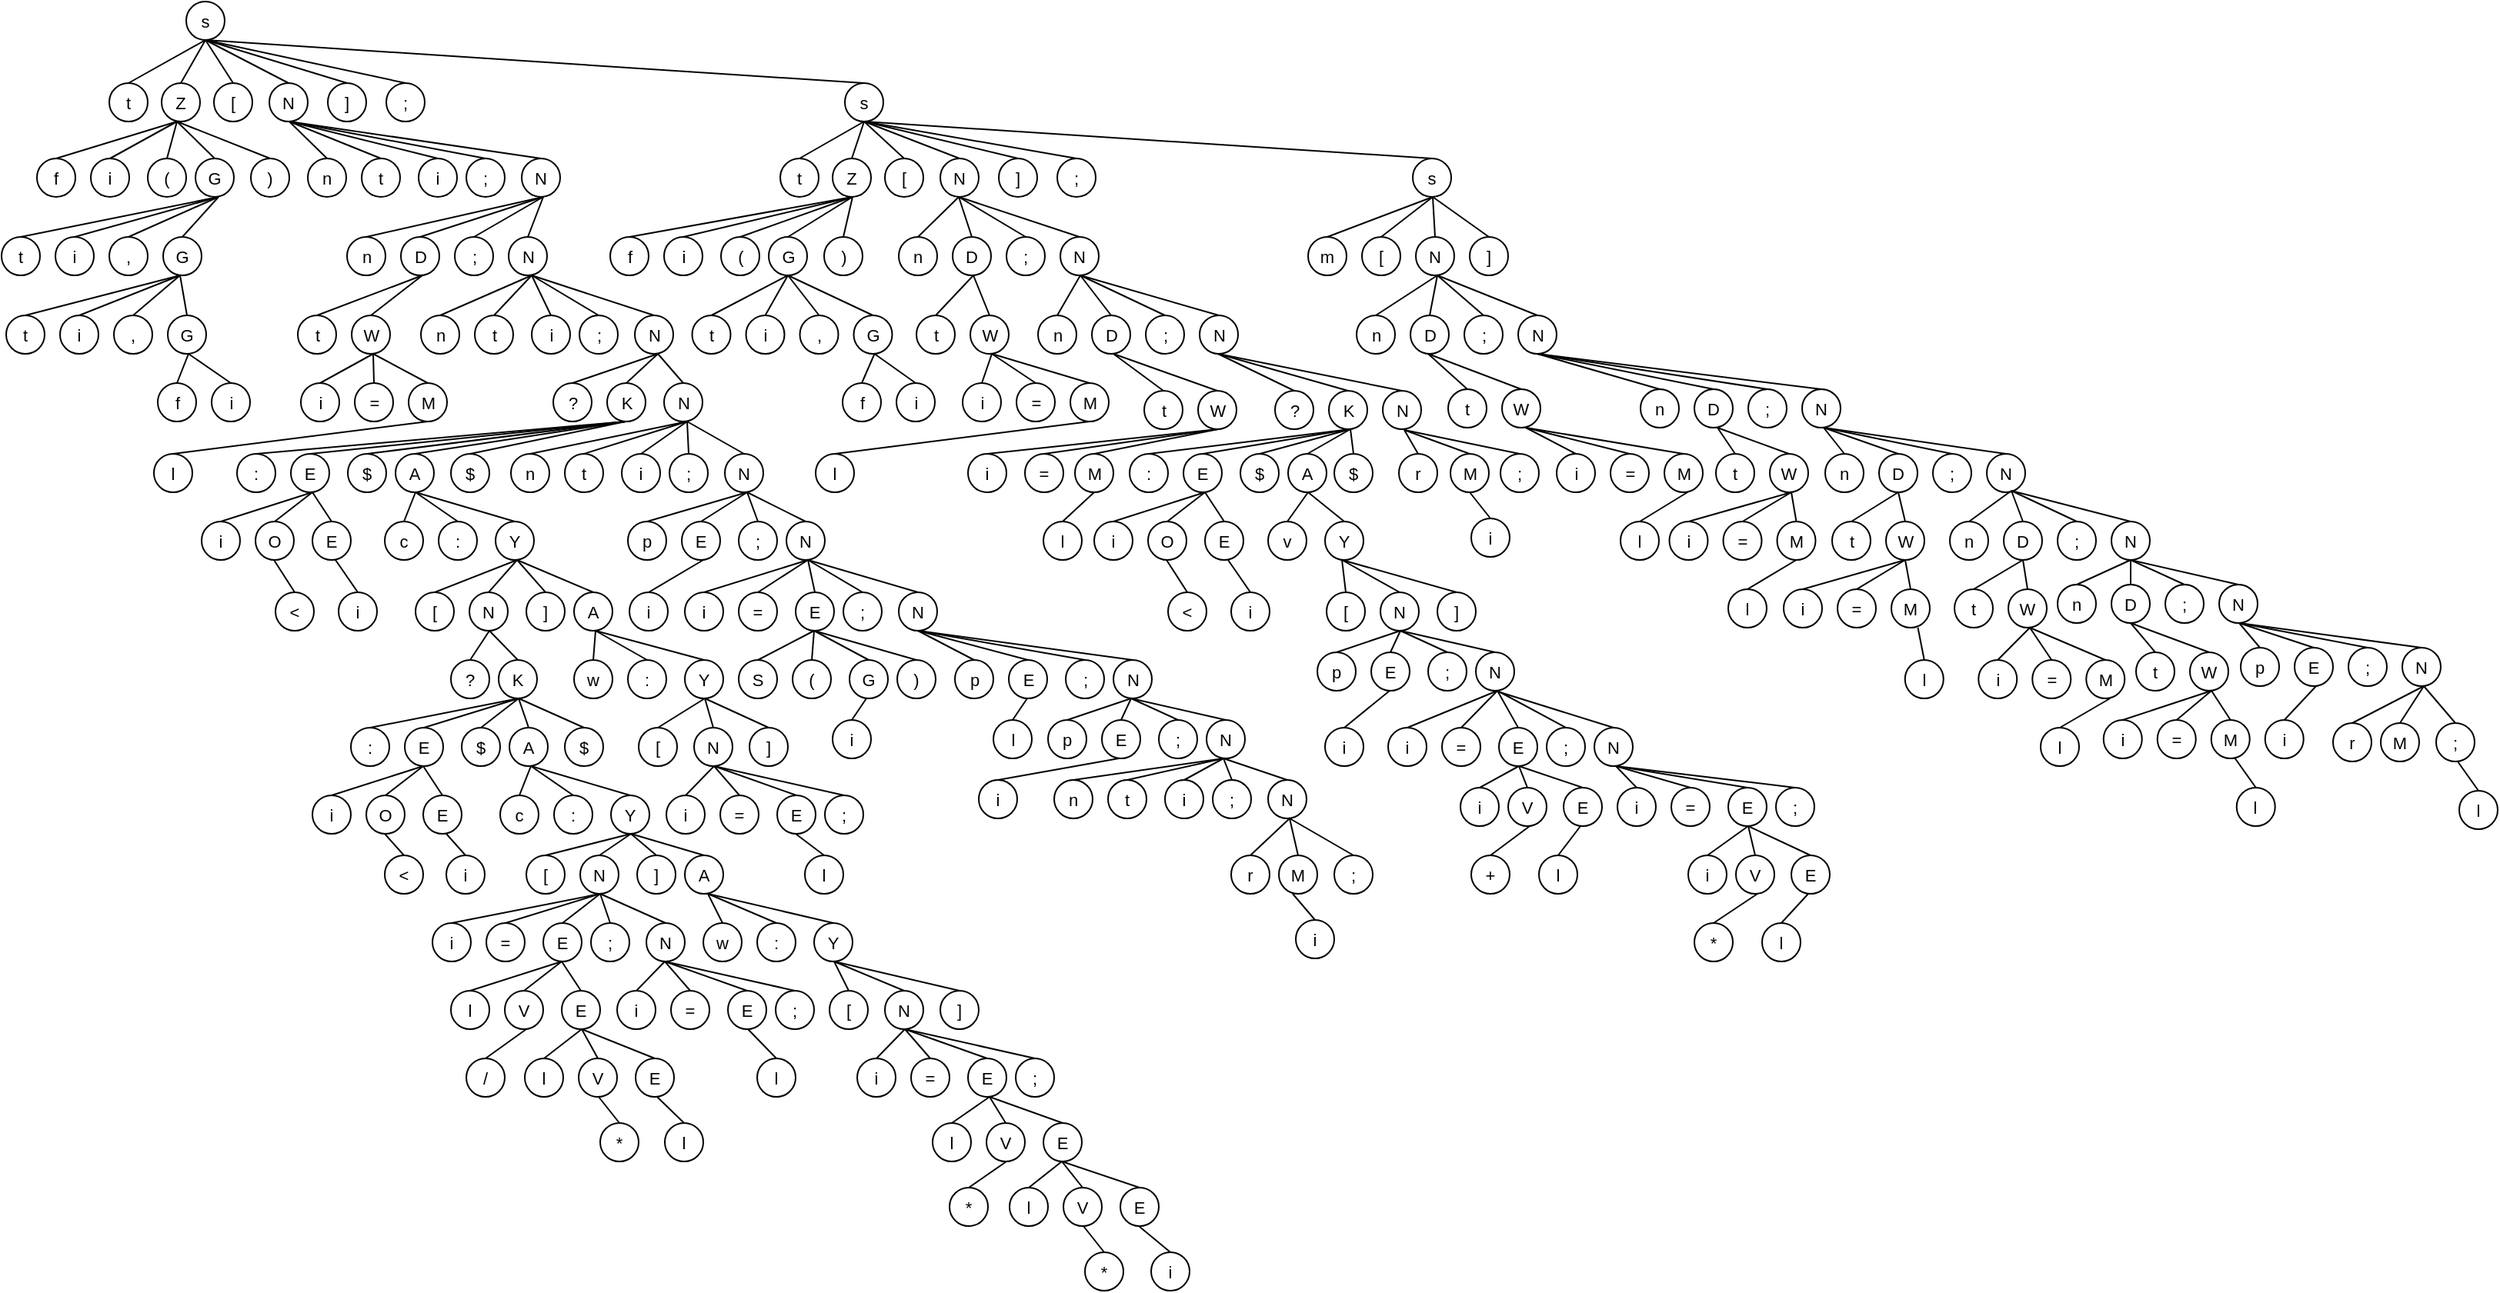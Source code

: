 <mxfile version="20.7.4" type="device"><diagram id="FvgOvNhc0AL6IE3lfwKK" name="Страница 1"><mxGraphModel dx="2467" dy="1797" grid="0" gridSize="10" guides="1" tooltips="1" connect="1" arrows="1" fold="1" page="1" pageScale="1" pageWidth="1654" pageHeight="1169" math="0" shadow="0"><root><mxCell id="0"/><mxCell id="1" parent="0"/><mxCell id="4FRJe6bN0YzmGBJ42AVU-1" value="s" style="ellipse;whiteSpace=wrap;html=1;fontSize=11;" vertex="1" parent="1"><mxGeometry x="152" y="40" width="25" height="25" as="geometry"/></mxCell><mxCell id="4FRJe6bN0YzmGBJ42AVU-6" value="t" style="ellipse;whiteSpace=wrap;html=1;fontSize=11;" vertex="1" parent="1"><mxGeometry x="102" y="93" width="25" height="25" as="geometry"/></mxCell><mxCell id="4FRJe6bN0YzmGBJ42AVU-7" value="Z" style="ellipse;whiteSpace=wrap;html=1;fontSize=11;" vertex="1" parent="1"><mxGeometry x="136" y="93" width="25" height="25" as="geometry"/></mxCell><mxCell id="4FRJe6bN0YzmGBJ42AVU-8" value="[" style="ellipse;whiteSpace=wrap;html=1;fontSize=11;" vertex="1" parent="1"><mxGeometry x="170" y="93" width="25" height="25" as="geometry"/></mxCell><mxCell id="4FRJe6bN0YzmGBJ42AVU-9" value="N" style="ellipse;whiteSpace=wrap;html=1;fontSize=11;" vertex="1" parent="1"><mxGeometry x="206" y="93" width="25" height="25" as="geometry"/></mxCell><mxCell id="4FRJe6bN0YzmGBJ42AVU-10" value="]&lt;span style=&quot;color: rgba(0, 0, 0, 0); font-family: monospace; font-size: 0px; text-align: start;&quot;&gt;%3CmxGraphModel%3E%3Croot%3E%3CmxCell%20id%3D%220%22%2F%3E%3CmxCell%20id%3D%221%22%20parent%3D%220%22%2F%3E%3CmxCell%20id%3D%222%22%20value%3D%22s%22%20style%3D%22ellipse%3BwhiteSpace%3Dwrap%3Bhtml%3D1%3BfontSize%3D11%3B%22%20vertex%3D%221%22%20parent%3D%221%22%3E%3CmxGeometry%20x%3D%22182%22%20y%3D%2274%22%20width%3D%2225%22%20height%3D%2225%22%20as%3D%22geometry%22%2F%3E%3C%2FmxCell%3E%3C%2Froot%3E%3C%2FmxGraphModel%3E&lt;/span&gt;" style="ellipse;whiteSpace=wrap;html=1;fontSize=11;" vertex="1" parent="1"><mxGeometry x="244" y="93" width="25" height="25" as="geometry"/></mxCell><mxCell id="4FRJe6bN0YzmGBJ42AVU-11" value=";" style="ellipse;whiteSpace=wrap;html=1;fontSize=11;" vertex="1" parent="1"><mxGeometry x="282" y="93" width="25" height="25" as="geometry"/></mxCell><mxCell id="4FRJe6bN0YzmGBJ42AVU-12" value="" style="endArrow=none;html=1;rounded=0;entryX=0.5;entryY=1;entryDx=0;entryDy=0;exitX=0.5;exitY=0;exitDx=0;exitDy=0;" edge="1" parent="1" source="4FRJe6bN0YzmGBJ42AVU-11" target="4FRJe6bN0YzmGBJ42AVU-1"><mxGeometry width="50" height="50" relative="1" as="geometry"><mxPoint x="461" y="192" as="sourcePoint"/><mxPoint x="511" y="142" as="targetPoint"/></mxGeometry></mxCell><mxCell id="4FRJe6bN0YzmGBJ42AVU-13" value="" style="endArrow=none;html=1;rounded=0;entryX=0.5;entryY=1;entryDx=0;entryDy=0;exitX=0.5;exitY=0;exitDx=0;exitDy=0;" edge="1" parent="1" source="4FRJe6bN0YzmGBJ42AVU-10" target="4FRJe6bN0YzmGBJ42AVU-1"><mxGeometry width="50" height="50" relative="1" as="geometry"><mxPoint x="465.5" y="139" as="sourcePoint"/><mxPoint x="297.5" y="106" as="targetPoint"/></mxGeometry></mxCell><mxCell id="4FRJe6bN0YzmGBJ42AVU-15" value="" style="endArrow=none;html=1;rounded=0;entryX=0.5;entryY=1;entryDx=0;entryDy=0;exitX=0.5;exitY=0;exitDx=0;exitDy=0;" edge="1" parent="1" source="4FRJe6bN0YzmGBJ42AVU-9" target="4FRJe6bN0YzmGBJ42AVU-1"><mxGeometry width="50" height="50" relative="1" as="geometry"><mxPoint x="475.5" y="149" as="sourcePoint"/><mxPoint x="307.5" y="116" as="targetPoint"/></mxGeometry></mxCell><mxCell id="4FRJe6bN0YzmGBJ42AVU-16" value="" style="endArrow=none;html=1;rounded=0;entryX=0.5;entryY=1;entryDx=0;entryDy=0;exitX=0.5;exitY=0;exitDx=0;exitDy=0;" edge="1" parent="1" source="4FRJe6bN0YzmGBJ42AVU-8" target="4FRJe6bN0YzmGBJ42AVU-1"><mxGeometry width="50" height="50" relative="1" as="geometry"><mxPoint x="485.5" y="159" as="sourcePoint"/><mxPoint x="317.5" y="126" as="targetPoint"/></mxGeometry></mxCell><mxCell id="4FRJe6bN0YzmGBJ42AVU-17" value="" style="endArrow=none;html=1;rounded=0;entryX=0.5;entryY=1;entryDx=0;entryDy=0;exitX=0.5;exitY=0;exitDx=0;exitDy=0;" edge="1" parent="1" source="4FRJe6bN0YzmGBJ42AVU-7" target="4FRJe6bN0YzmGBJ42AVU-1"><mxGeometry width="50" height="50" relative="1" as="geometry"><mxPoint x="495.5" y="169" as="sourcePoint"/><mxPoint x="327.5" y="136" as="targetPoint"/></mxGeometry></mxCell><mxCell id="4FRJe6bN0YzmGBJ42AVU-18" value="" style="endArrow=none;html=1;rounded=0;entryX=0.5;entryY=1;entryDx=0;entryDy=0;exitX=0.5;exitY=0;exitDx=0;exitDy=0;" edge="1" parent="1" source="4FRJe6bN0YzmGBJ42AVU-6" target="4FRJe6bN0YzmGBJ42AVU-1"><mxGeometry width="50" height="50" relative="1" as="geometry"><mxPoint x="505.5" y="179" as="sourcePoint"/><mxPoint x="337.5" y="146" as="targetPoint"/></mxGeometry></mxCell><mxCell id="4FRJe6bN0YzmGBJ42AVU-20" value="f" style="ellipse;whiteSpace=wrap;html=1;fontSize=11;" vertex="1" parent="1"><mxGeometry x="55" y="142" width="25" height="25" as="geometry"/></mxCell><mxCell id="4FRJe6bN0YzmGBJ42AVU-21" value="i" style="ellipse;whiteSpace=wrap;html=1;fontSize=11;" vertex="1" parent="1"><mxGeometry x="90" y="142" width="25" height="25" as="geometry"/></mxCell><mxCell id="4FRJe6bN0YzmGBJ42AVU-22" value="(" style="ellipse;whiteSpace=wrap;html=1;fontSize=11;" vertex="1" parent="1"><mxGeometry x="127" y="142" width="25" height="25" as="geometry"/></mxCell><mxCell id="4FRJe6bN0YzmGBJ42AVU-23" value="G" style="ellipse;whiteSpace=wrap;html=1;fontSize=11;" vertex="1" parent="1"><mxGeometry x="158" y="142" width="25" height="25" as="geometry"/></mxCell><mxCell id="4FRJe6bN0YzmGBJ42AVU-24" value=")" style="ellipse;whiteSpace=wrap;html=1;fontSize=11;" vertex="1" parent="1"><mxGeometry x="194" y="142" width="25" height="25" as="geometry"/></mxCell><mxCell id="4FRJe6bN0YzmGBJ42AVU-27" value="" style="endArrow=none;html=1;rounded=0;entryX=0.5;entryY=1;entryDx=0;entryDy=0;exitX=0.5;exitY=0;exitDx=0;exitDy=0;" edge="1" parent="1" source="4FRJe6bN0YzmGBJ42AVU-24"><mxGeometry width="50" height="50" relative="1" as="geometry"><mxPoint x="447" y="192" as="sourcePoint"/><mxPoint x="146" y="118.0" as="targetPoint"/></mxGeometry></mxCell><mxCell id="4FRJe6bN0YzmGBJ42AVU-28" value="" style="endArrow=none;html=1;rounded=0;entryX=0.5;entryY=1;entryDx=0;entryDy=0;exitX=0.5;exitY=0;exitDx=0;exitDy=0;" edge="1" parent="1" source="4FRJe6bN0YzmGBJ42AVU-23"><mxGeometry width="50" height="50" relative="1" as="geometry"><mxPoint x="457" y="202" as="sourcePoint"/><mxPoint x="146" y="118.0" as="targetPoint"/></mxGeometry></mxCell><mxCell id="4FRJe6bN0YzmGBJ42AVU-29" value="" style="endArrow=none;html=1;rounded=0;entryX=0.5;entryY=1;entryDx=0;entryDy=0;exitX=0.5;exitY=0;exitDx=0;exitDy=0;" edge="1" parent="1" source="4FRJe6bN0YzmGBJ42AVU-22"><mxGeometry width="50" height="50" relative="1" as="geometry"><mxPoint x="467" y="212" as="sourcePoint"/><mxPoint x="146" y="118.0" as="targetPoint"/></mxGeometry></mxCell><mxCell id="4FRJe6bN0YzmGBJ42AVU-30" value="" style="endArrow=none;html=1;rounded=0;entryX=0.5;entryY=1;entryDx=0;entryDy=0;exitX=0.5;exitY=0;exitDx=0;exitDy=0;" edge="1" parent="1" source="4FRJe6bN0YzmGBJ42AVU-21"><mxGeometry width="50" height="50" relative="1" as="geometry"><mxPoint x="477" y="222" as="sourcePoint"/><mxPoint x="146" y="118.0" as="targetPoint"/></mxGeometry></mxCell><mxCell id="4FRJe6bN0YzmGBJ42AVU-31" value="" style="endArrow=none;html=1;rounded=0;entryX=0.5;entryY=1;entryDx=0;entryDy=0;exitX=0.5;exitY=0;exitDx=0;exitDy=0;" edge="1" parent="1" source="4FRJe6bN0YzmGBJ42AVU-20"><mxGeometry width="50" height="50" relative="1" as="geometry"><mxPoint x="487" y="232" as="sourcePoint"/><mxPoint x="146" y="118.0" as="targetPoint"/></mxGeometry></mxCell><mxCell id="4FRJe6bN0YzmGBJ42AVU-32" value="t" style="ellipse;whiteSpace=wrap;html=1;fontSize=11;" vertex="1" parent="1"><mxGeometry x="32" y="193" width="25" height="25" as="geometry"/></mxCell><mxCell id="4FRJe6bN0YzmGBJ42AVU-33" value="i" style="ellipse;whiteSpace=wrap;html=1;fontSize=11;" vertex="1" parent="1"><mxGeometry x="67" y="193" width="25" height="25" as="geometry"/></mxCell><mxCell id="4FRJe6bN0YzmGBJ42AVU-34" value="," style="ellipse;whiteSpace=wrap;html=1;fontSize=11;" vertex="1" parent="1"><mxGeometry x="102" y="193" width="25" height="25" as="geometry"/></mxCell><mxCell id="4FRJe6bN0YzmGBJ42AVU-35" value="G" style="ellipse;whiteSpace=wrap;html=1;fontSize=11;" vertex="1" parent="1"><mxGeometry x="137" y="193" width="25" height="25" as="geometry"/></mxCell><mxCell id="4FRJe6bN0YzmGBJ42AVU-36" value="" style="endArrow=none;html=1;rounded=0;entryX=0.5;entryY=1;entryDx=0;entryDy=0;exitX=0.5;exitY=0;exitDx=0;exitDy=0;" edge="1" parent="1" source="4FRJe6bN0YzmGBJ42AVU-35"><mxGeometry width="50" height="50" relative="1" as="geometry"><mxPoint x="484" y="251" as="sourcePoint"/><mxPoint x="173" y="167.0" as="targetPoint"/></mxGeometry></mxCell><mxCell id="4FRJe6bN0YzmGBJ42AVU-37" value="" style="endArrow=none;html=1;rounded=0;entryX=0.5;entryY=1;entryDx=0;entryDy=0;exitX=0.5;exitY=0;exitDx=0;exitDy=0;" edge="1" parent="1" source="4FRJe6bN0YzmGBJ42AVU-34"><mxGeometry width="50" height="50" relative="1" as="geometry"><mxPoint x="494" y="261" as="sourcePoint"/><mxPoint x="173" y="167.0" as="targetPoint"/></mxGeometry></mxCell><mxCell id="4FRJe6bN0YzmGBJ42AVU-38" value="" style="endArrow=none;html=1;rounded=0;entryX=0.5;entryY=1;entryDx=0;entryDy=0;exitX=0.5;exitY=0;exitDx=0;exitDy=0;" edge="1" parent="1" source="4FRJe6bN0YzmGBJ42AVU-33"><mxGeometry width="50" height="50" relative="1" as="geometry"><mxPoint x="504" y="271" as="sourcePoint"/><mxPoint x="173" y="167.0" as="targetPoint"/></mxGeometry></mxCell><mxCell id="4FRJe6bN0YzmGBJ42AVU-39" value="" style="endArrow=none;html=1;rounded=0;entryX=0.5;entryY=1;entryDx=0;entryDy=0;exitX=0.5;exitY=0;exitDx=0;exitDy=0;" edge="1" parent="1" source="4FRJe6bN0YzmGBJ42AVU-32"><mxGeometry width="50" height="50" relative="1" as="geometry"><mxPoint x="514" y="281" as="sourcePoint"/><mxPoint x="173" y="167.0" as="targetPoint"/></mxGeometry></mxCell><mxCell id="4FRJe6bN0YzmGBJ42AVU-40" value="t" style="ellipse;whiteSpace=wrap;html=1;fontSize=11;" vertex="1" parent="1"><mxGeometry x="35" y="244" width="25" height="25" as="geometry"/></mxCell><mxCell id="4FRJe6bN0YzmGBJ42AVU-41" value="i" style="ellipse;whiteSpace=wrap;html=1;fontSize=11;" vertex="1" parent="1"><mxGeometry x="70" y="244" width="25" height="25" as="geometry"/></mxCell><mxCell id="4FRJe6bN0YzmGBJ42AVU-42" value="," style="ellipse;whiteSpace=wrap;html=1;fontSize=11;" vertex="1" parent="1"><mxGeometry x="105" y="244" width="25" height="25" as="geometry"/></mxCell><mxCell id="4FRJe6bN0YzmGBJ42AVU-43" value="G" style="ellipse;whiteSpace=wrap;html=1;fontSize=11;" vertex="1" parent="1"><mxGeometry x="140" y="244" width="25" height="25" as="geometry"/></mxCell><mxCell id="4FRJe6bN0YzmGBJ42AVU-44" value="" style="endArrow=none;html=1;rounded=0;entryX=0.5;entryY=1;entryDx=0;entryDy=0;exitX=0.5;exitY=0;exitDx=0;exitDy=0;" edge="1" parent="1" source="4FRJe6bN0YzmGBJ42AVU-43"><mxGeometry width="50" height="50" relative="1" as="geometry"><mxPoint x="459" y="302" as="sourcePoint"/><mxPoint x="148" y="218.0" as="targetPoint"/></mxGeometry></mxCell><mxCell id="4FRJe6bN0YzmGBJ42AVU-45" value="" style="endArrow=none;html=1;rounded=0;entryX=0.5;entryY=1;entryDx=0;entryDy=0;exitX=0.5;exitY=0;exitDx=0;exitDy=0;" edge="1" parent="1" source="4FRJe6bN0YzmGBJ42AVU-42"><mxGeometry width="50" height="50" relative="1" as="geometry"><mxPoint x="469" y="312" as="sourcePoint"/><mxPoint x="148" y="218.0" as="targetPoint"/></mxGeometry></mxCell><mxCell id="4FRJe6bN0YzmGBJ42AVU-46" value="" style="endArrow=none;html=1;rounded=0;entryX=0.5;entryY=1;entryDx=0;entryDy=0;exitX=0.5;exitY=0;exitDx=0;exitDy=0;" edge="1" parent="1" source="4FRJe6bN0YzmGBJ42AVU-41"><mxGeometry width="50" height="50" relative="1" as="geometry"><mxPoint x="479" y="322" as="sourcePoint"/><mxPoint x="148" y="218.0" as="targetPoint"/></mxGeometry></mxCell><mxCell id="4FRJe6bN0YzmGBJ42AVU-47" value="" style="endArrow=none;html=1;rounded=0;entryX=0.5;entryY=1;entryDx=0;entryDy=0;exitX=0.5;exitY=0;exitDx=0;exitDy=0;" edge="1" parent="1" source="4FRJe6bN0YzmGBJ42AVU-40"><mxGeometry width="50" height="50" relative="1" as="geometry"><mxPoint x="489" y="332" as="sourcePoint"/><mxPoint x="148" y="218.0" as="targetPoint"/></mxGeometry></mxCell><mxCell id="4FRJe6bN0YzmGBJ42AVU-48" value="f" style="ellipse;whiteSpace=wrap;html=1;fontSize=11;" vertex="1" parent="1"><mxGeometry x="133.5" y="288" width="25" height="25" as="geometry"/></mxCell><mxCell id="4FRJe6bN0YzmGBJ42AVU-49" value="i" style="ellipse;whiteSpace=wrap;html=1;fontSize=11;" vertex="1" parent="1"><mxGeometry x="168.5" y="288" width="25" height="25" as="geometry"/></mxCell><mxCell id="4FRJe6bN0YzmGBJ42AVU-50" value="" style="endArrow=none;html=1;rounded=0;entryX=0.5;entryY=1;entryDx=0;entryDy=0;exitX=0.5;exitY=0;exitDx=0;exitDy=0;" edge="1" parent="1" source="4FRJe6bN0YzmGBJ42AVU-49"><mxGeometry width="50" height="50" relative="1" as="geometry"><mxPoint x="484.5" y="373" as="sourcePoint"/><mxPoint x="153.5" y="269.0" as="targetPoint"/></mxGeometry></mxCell><mxCell id="4FRJe6bN0YzmGBJ42AVU-51" value="" style="endArrow=none;html=1;rounded=0;entryX=0.5;entryY=1;entryDx=0;entryDy=0;exitX=0.5;exitY=0;exitDx=0;exitDy=0;" edge="1" parent="1" source="4FRJe6bN0YzmGBJ42AVU-48"><mxGeometry width="50" height="50" relative="1" as="geometry"><mxPoint x="494.5" y="383" as="sourcePoint"/><mxPoint x="153.5" y="269.0" as="targetPoint"/></mxGeometry></mxCell><mxCell id="4FRJe6bN0YzmGBJ42AVU-52" value="n" style="ellipse;whiteSpace=wrap;html=1;fontSize=11;" vertex="1" parent="1"><mxGeometry x="231" y="142" width="25" height="25" as="geometry"/></mxCell><mxCell id="4FRJe6bN0YzmGBJ42AVU-53" value="t" style="ellipse;whiteSpace=wrap;html=1;fontSize=11;" vertex="1" parent="1"><mxGeometry x="266" y="142" width="25" height="25" as="geometry"/></mxCell><mxCell id="4FRJe6bN0YzmGBJ42AVU-54" value="i" style="ellipse;whiteSpace=wrap;html=1;fontSize=11;" vertex="1" parent="1"><mxGeometry x="303" y="142" width="25" height="25" as="geometry"/></mxCell><mxCell id="4FRJe6bN0YzmGBJ42AVU-55" value=";" style="ellipse;whiteSpace=wrap;html=1;fontSize=11;" vertex="1" parent="1"><mxGeometry x="334" y="142" width="25" height="25" as="geometry"/></mxCell><mxCell id="4FRJe6bN0YzmGBJ42AVU-56" value="N" style="ellipse;whiteSpace=wrap;html=1;fontSize=11;" vertex="1" parent="1"><mxGeometry x="370" y="142" width="25" height="25" as="geometry"/></mxCell><mxCell id="4FRJe6bN0YzmGBJ42AVU-57" value="" style="endArrow=none;html=1;rounded=0;entryX=0.5;entryY=1;entryDx=0;entryDy=0;exitX=0.5;exitY=0;exitDx=0;exitDy=0;" edge="1" parent="1" source="4FRJe6bN0YzmGBJ42AVU-56"><mxGeometry width="50" height="50" relative="1" as="geometry"><mxPoint x="520" y="192" as="sourcePoint"/><mxPoint x="219" y="118.0" as="targetPoint"/></mxGeometry></mxCell><mxCell id="4FRJe6bN0YzmGBJ42AVU-58" value="" style="endArrow=none;html=1;rounded=0;entryX=0.5;entryY=1;entryDx=0;entryDy=0;exitX=0.5;exitY=0;exitDx=0;exitDy=0;" edge="1" parent="1" source="4FRJe6bN0YzmGBJ42AVU-55"><mxGeometry width="50" height="50" relative="1" as="geometry"><mxPoint x="530" y="202" as="sourcePoint"/><mxPoint x="219" y="118.0" as="targetPoint"/></mxGeometry></mxCell><mxCell id="4FRJe6bN0YzmGBJ42AVU-59" value="" style="endArrow=none;html=1;rounded=0;entryX=0.5;entryY=1;entryDx=0;entryDy=0;exitX=0.5;exitY=0;exitDx=0;exitDy=0;" edge="1" parent="1" source="4FRJe6bN0YzmGBJ42AVU-54"><mxGeometry width="50" height="50" relative="1" as="geometry"><mxPoint x="540" y="212" as="sourcePoint"/><mxPoint x="219" y="118.0" as="targetPoint"/></mxGeometry></mxCell><mxCell id="4FRJe6bN0YzmGBJ42AVU-60" value="" style="endArrow=none;html=1;rounded=0;entryX=0.5;entryY=1;entryDx=0;entryDy=0;exitX=0.5;exitY=0;exitDx=0;exitDy=0;" edge="1" parent="1" source="4FRJe6bN0YzmGBJ42AVU-53"><mxGeometry width="50" height="50" relative="1" as="geometry"><mxPoint x="550" y="222" as="sourcePoint"/><mxPoint x="219" y="118.0" as="targetPoint"/></mxGeometry></mxCell><mxCell id="4FRJe6bN0YzmGBJ42AVU-61" value="" style="endArrow=none;html=1;rounded=0;entryX=0.5;entryY=1;entryDx=0;entryDy=0;exitX=0.5;exitY=0;exitDx=0;exitDy=0;" edge="1" parent="1" source="4FRJe6bN0YzmGBJ42AVU-52"><mxGeometry width="50" height="50" relative="1" as="geometry"><mxPoint x="560" y="232" as="sourcePoint"/><mxPoint x="219" y="118.0" as="targetPoint"/></mxGeometry></mxCell><mxCell id="4FRJe6bN0YzmGBJ42AVU-74" value="n" style="ellipse;whiteSpace=wrap;html=1;fontSize=11;" vertex="1" parent="1"><mxGeometry x="256.5" y="193" width="25" height="25" as="geometry"/></mxCell><mxCell id="4FRJe6bN0YzmGBJ42AVU-75" value="D" style="ellipse;whiteSpace=wrap;html=1;fontSize=11;" vertex="1" parent="1"><mxGeometry x="291.5" y="193" width="25" height="25" as="geometry"/></mxCell><mxCell id="4FRJe6bN0YzmGBJ42AVU-76" value=";" style="ellipse;whiteSpace=wrap;html=1;fontSize=11;" vertex="1" parent="1"><mxGeometry x="326.5" y="193" width="25" height="25" as="geometry"/></mxCell><mxCell id="4FRJe6bN0YzmGBJ42AVU-77" value="N" style="ellipse;whiteSpace=wrap;html=1;fontSize=11;" vertex="1" parent="1"><mxGeometry x="361.5" y="193" width="25" height="25" as="geometry"/></mxCell><mxCell id="4FRJe6bN0YzmGBJ42AVU-78" value="" style="endArrow=none;html=1;rounded=0;entryX=0.5;entryY=1;entryDx=0;entryDy=0;exitX=0.5;exitY=0;exitDx=0;exitDy=0;" edge="1" parent="1" source="4FRJe6bN0YzmGBJ42AVU-77"><mxGeometry width="50" height="50" relative="1" as="geometry"><mxPoint x="695" y="251" as="sourcePoint"/><mxPoint x="384" y="167.0" as="targetPoint"/></mxGeometry></mxCell><mxCell id="4FRJe6bN0YzmGBJ42AVU-79" value="" style="endArrow=none;html=1;rounded=0;entryX=0.5;entryY=1;entryDx=0;entryDy=0;exitX=0.5;exitY=0;exitDx=0;exitDy=0;" edge="1" parent="1" source="4FRJe6bN0YzmGBJ42AVU-76"><mxGeometry width="50" height="50" relative="1" as="geometry"><mxPoint x="705" y="261" as="sourcePoint"/><mxPoint x="384" y="167.0" as="targetPoint"/></mxGeometry></mxCell><mxCell id="4FRJe6bN0YzmGBJ42AVU-80" value="" style="endArrow=none;html=1;rounded=0;entryX=0.5;entryY=1;entryDx=0;entryDy=0;exitX=0.5;exitY=0;exitDx=0;exitDy=0;" edge="1" parent="1" source="4FRJe6bN0YzmGBJ42AVU-75"><mxGeometry width="50" height="50" relative="1" as="geometry"><mxPoint x="715" y="271" as="sourcePoint"/><mxPoint x="384" y="167.0" as="targetPoint"/></mxGeometry></mxCell><mxCell id="4FRJe6bN0YzmGBJ42AVU-81" value="" style="endArrow=none;html=1;rounded=0;entryX=0.5;entryY=1;entryDx=0;entryDy=0;exitX=0.5;exitY=0;exitDx=0;exitDy=0;" edge="1" parent="1" source="4FRJe6bN0YzmGBJ42AVU-74"><mxGeometry width="50" height="50" relative="1" as="geometry"><mxPoint x="725" y="281" as="sourcePoint"/><mxPoint x="384" y="167.0" as="targetPoint"/></mxGeometry></mxCell><mxCell id="4FRJe6bN0YzmGBJ42AVU-82" value="t" style="ellipse;whiteSpace=wrap;html=1;fontSize=11;" vertex="1" parent="1"><mxGeometry x="224.5" y="244" width="25" height="25" as="geometry"/></mxCell><mxCell id="4FRJe6bN0YzmGBJ42AVU-83" value="W" style="ellipse;whiteSpace=wrap;html=1;fontSize=11;" vertex="1" parent="1"><mxGeometry x="259.5" y="244" width="25" height="25" as="geometry"/></mxCell><mxCell id="4FRJe6bN0YzmGBJ42AVU-84" value="" style="endArrow=none;html=1;rounded=0;entryX=0.5;entryY=1;entryDx=0;entryDy=0;exitX=0.5;exitY=0;exitDx=0;exitDy=0;" edge="1" parent="1" source="4FRJe6bN0YzmGBJ42AVU-83"><mxGeometry width="50" height="50" relative="1" as="geometry"><mxPoint x="636.5" y="322" as="sourcePoint"/><mxPoint x="305.5" y="218" as="targetPoint"/></mxGeometry></mxCell><mxCell id="4FRJe6bN0YzmGBJ42AVU-85" value="" style="endArrow=none;html=1;rounded=0;entryX=0.5;entryY=1;entryDx=0;entryDy=0;exitX=0.5;exitY=0;exitDx=0;exitDy=0;" edge="1" parent="1" source="4FRJe6bN0YzmGBJ42AVU-82"><mxGeometry width="50" height="50" relative="1" as="geometry"><mxPoint x="646.5" y="332" as="sourcePoint"/><mxPoint x="305.5" y="218" as="targetPoint"/></mxGeometry></mxCell><mxCell id="4FRJe6bN0YzmGBJ42AVU-86" value="i" style="ellipse;whiteSpace=wrap;html=1;fontSize=11;" vertex="1" parent="1"><mxGeometry x="226.5" y="288" width="25" height="25" as="geometry"/></mxCell><mxCell id="4FRJe6bN0YzmGBJ42AVU-87" value="=" style="ellipse;whiteSpace=wrap;html=1;fontSize=11;" vertex="1" parent="1"><mxGeometry x="261.5" y="288" width="25" height="25" as="geometry"/></mxCell><mxCell id="4FRJe6bN0YzmGBJ42AVU-88" value="M" style="ellipse;whiteSpace=wrap;html=1;fontSize=11;" vertex="1" parent="1"><mxGeometry x="296.5" y="288" width="25" height="25" as="geometry"/></mxCell><mxCell id="4FRJe6bN0YzmGBJ42AVU-89" value="" style="endArrow=none;html=1;rounded=0;entryX=0.5;entryY=1;entryDx=0;entryDy=0;exitX=0.5;exitY=0;exitDx=0;exitDy=0;" edge="1" parent="1" source="4FRJe6bN0YzmGBJ42AVU-88"><mxGeometry width="50" height="50" relative="1" as="geometry"><mxPoint x="584.5" y="353" as="sourcePoint"/><mxPoint x="273.5" y="269.0" as="targetPoint"/></mxGeometry></mxCell><mxCell id="4FRJe6bN0YzmGBJ42AVU-90" value="" style="endArrow=none;html=1;rounded=0;entryX=0.5;entryY=1;entryDx=0;entryDy=0;exitX=0.5;exitY=0;exitDx=0;exitDy=0;" edge="1" parent="1" source="4FRJe6bN0YzmGBJ42AVU-87"><mxGeometry width="50" height="50" relative="1" as="geometry"><mxPoint x="594.5" y="363" as="sourcePoint"/><mxPoint x="273.5" y="269.0" as="targetPoint"/></mxGeometry></mxCell><mxCell id="4FRJe6bN0YzmGBJ42AVU-91" value="" style="endArrow=none;html=1;rounded=0;entryX=0.5;entryY=1;entryDx=0;entryDy=0;exitX=0.5;exitY=0;exitDx=0;exitDy=0;" edge="1" parent="1" source="4FRJe6bN0YzmGBJ42AVU-86"><mxGeometry width="50" height="50" relative="1" as="geometry"><mxPoint x="604.5" y="373" as="sourcePoint"/><mxPoint x="273.5" y="269.0" as="targetPoint"/></mxGeometry></mxCell><mxCell id="4FRJe6bN0YzmGBJ42AVU-92" value="l" style="ellipse;whiteSpace=wrap;html=1;fontSize=11;" vertex="1" parent="1"><mxGeometry x="131" y="334" width="25" height="25" as="geometry"/></mxCell><mxCell id="4FRJe6bN0YzmGBJ42AVU-93" value="" style="endArrow=none;html=1;rounded=0;entryX=0.5;entryY=1;entryDx=0;entryDy=0;exitX=0.5;exitY=0;exitDx=0;exitDy=0;" edge="1" parent="1" source="4FRJe6bN0YzmGBJ42AVU-92" target="4FRJe6bN0YzmGBJ42AVU-88"><mxGeometry width="50" height="50" relative="1" as="geometry"><mxPoint x="615.5" y="417" as="sourcePoint"/><mxPoint x="284.5" y="313.0" as="targetPoint"/></mxGeometry></mxCell><mxCell id="4FRJe6bN0YzmGBJ42AVU-94" value="n" style="ellipse;whiteSpace=wrap;html=1;fontSize=11;" vertex="1" parent="1"><mxGeometry x="304.5" y="244" width="25" height="25" as="geometry"/></mxCell><mxCell id="4FRJe6bN0YzmGBJ42AVU-95" value="t" style="ellipse;whiteSpace=wrap;html=1;fontSize=11;" vertex="1" parent="1"><mxGeometry x="339.5" y="244" width="25" height="25" as="geometry"/></mxCell><mxCell id="4FRJe6bN0YzmGBJ42AVU-96" value="i" style="ellipse;whiteSpace=wrap;html=1;fontSize=11;" vertex="1" parent="1"><mxGeometry x="376.5" y="244" width="25" height="25" as="geometry"/></mxCell><mxCell id="4FRJe6bN0YzmGBJ42AVU-97" value=";" style="ellipse;whiteSpace=wrap;html=1;fontSize=11;" vertex="1" parent="1"><mxGeometry x="407.5" y="244" width="25" height="25" as="geometry"/></mxCell><mxCell id="4FRJe6bN0YzmGBJ42AVU-98" value="N" style="ellipse;whiteSpace=wrap;html=1;fontSize=11;" vertex="1" parent="1"><mxGeometry x="443.5" y="244" width="25" height="25" as="geometry"/></mxCell><mxCell id="4FRJe6bN0YzmGBJ42AVU-99" value="" style="endArrow=none;html=1;rounded=0;entryX=0.5;entryY=1;entryDx=0;entryDy=0;exitX=0.5;exitY=0;exitDx=0;exitDy=0;" edge="1" parent="1" source="4FRJe6bN0YzmGBJ42AVU-98"><mxGeometry width="50" height="50" relative="1" as="geometry"><mxPoint x="677.5" y="292" as="sourcePoint"/><mxPoint x="376.5" y="218.0" as="targetPoint"/></mxGeometry></mxCell><mxCell id="4FRJe6bN0YzmGBJ42AVU-100" value="" style="endArrow=none;html=1;rounded=0;entryX=0.5;entryY=1;entryDx=0;entryDy=0;exitX=0.5;exitY=0;exitDx=0;exitDy=0;" edge="1" parent="1" source="4FRJe6bN0YzmGBJ42AVU-97"><mxGeometry width="50" height="50" relative="1" as="geometry"><mxPoint x="687.5" y="302" as="sourcePoint"/><mxPoint x="376.5" y="218.0" as="targetPoint"/></mxGeometry></mxCell><mxCell id="4FRJe6bN0YzmGBJ42AVU-101" value="" style="endArrow=none;html=1;rounded=0;entryX=0.5;entryY=1;entryDx=0;entryDy=0;exitX=0.5;exitY=0;exitDx=0;exitDy=0;" edge="1" parent="1" source="4FRJe6bN0YzmGBJ42AVU-96"><mxGeometry width="50" height="50" relative="1" as="geometry"><mxPoint x="697.5" y="312" as="sourcePoint"/><mxPoint x="376.5" y="218.0" as="targetPoint"/></mxGeometry></mxCell><mxCell id="4FRJe6bN0YzmGBJ42AVU-102" value="" style="endArrow=none;html=1;rounded=0;entryX=0.5;entryY=1;entryDx=0;entryDy=0;exitX=0.5;exitY=0;exitDx=0;exitDy=0;" edge="1" parent="1" source="4FRJe6bN0YzmGBJ42AVU-95"><mxGeometry width="50" height="50" relative="1" as="geometry"><mxPoint x="707.5" y="322" as="sourcePoint"/><mxPoint x="376.5" y="218.0" as="targetPoint"/></mxGeometry></mxCell><mxCell id="4FRJe6bN0YzmGBJ42AVU-103" value="" style="endArrow=none;html=1;rounded=0;entryX=0.5;entryY=1;entryDx=0;entryDy=0;exitX=0.5;exitY=0;exitDx=0;exitDy=0;" edge="1" parent="1" source="4FRJe6bN0YzmGBJ42AVU-94"><mxGeometry width="50" height="50" relative="1" as="geometry"><mxPoint x="717.5" y="332" as="sourcePoint"/><mxPoint x="376.5" y="218.0" as="targetPoint"/></mxGeometry></mxCell><mxCell id="4FRJe6bN0YzmGBJ42AVU-104" value="?" style="ellipse;whiteSpace=wrap;html=1;fontSize=11;" vertex="1" parent="1"><mxGeometry x="390.5" y="288" width="25" height="25" as="geometry"/></mxCell><mxCell id="4FRJe6bN0YzmGBJ42AVU-105" value="K" style="ellipse;whiteSpace=wrap;html=1;fontSize=11;" vertex="1" parent="1"><mxGeometry x="425.5" y="288" width="25" height="25" as="geometry"/></mxCell><mxCell id="4FRJe6bN0YzmGBJ42AVU-106" value="N" style="ellipse;whiteSpace=wrap;html=1;fontSize=11;" vertex="1" parent="1"><mxGeometry x="462.5" y="288" width="25" height="25" as="geometry"/></mxCell><mxCell id="4FRJe6bN0YzmGBJ42AVU-107" value="" style="endArrow=none;html=1;rounded=0;entryX=0.5;entryY=1;entryDx=0;entryDy=0;exitX=0.5;exitY=0;exitDx=0;exitDy=0;" edge="1" parent="1" source="4FRJe6bN0YzmGBJ42AVU-106"><mxGeometry width="50" height="50" relative="1" as="geometry"><mxPoint x="779.5" y="363" as="sourcePoint"/><mxPoint x="458.5" y="269" as="targetPoint"/></mxGeometry></mxCell><mxCell id="4FRJe6bN0YzmGBJ42AVU-108" value="" style="endArrow=none;html=1;rounded=0;entryX=0.5;entryY=1;entryDx=0;entryDy=0;exitX=0.5;exitY=0;exitDx=0;exitDy=0;" edge="1" parent="1" source="4FRJe6bN0YzmGBJ42AVU-105"><mxGeometry width="50" height="50" relative="1" as="geometry"><mxPoint x="789.5" y="373" as="sourcePoint"/><mxPoint x="458.5" y="269" as="targetPoint"/></mxGeometry></mxCell><mxCell id="4FRJe6bN0YzmGBJ42AVU-109" value="" style="endArrow=none;html=1;rounded=0;entryX=0.5;entryY=1;entryDx=0;entryDy=0;exitX=0.5;exitY=0;exitDx=0;exitDy=0;" edge="1" parent="1" source="4FRJe6bN0YzmGBJ42AVU-104"><mxGeometry width="50" height="50" relative="1" as="geometry"><mxPoint x="799.5" y="383" as="sourcePoint"/><mxPoint x="458.5" y="269" as="targetPoint"/></mxGeometry></mxCell><mxCell id="4FRJe6bN0YzmGBJ42AVU-110" value=":" style="ellipse;whiteSpace=wrap;html=1;fontSize=11;" vertex="1" parent="1"><mxGeometry x="185" y="334" width="25" height="25" as="geometry"/></mxCell><mxCell id="4FRJe6bN0YzmGBJ42AVU-111" value="E" style="ellipse;whiteSpace=wrap;html=1;fontSize=11;" vertex="1" parent="1"><mxGeometry x="220" y="334" width="25" height="25" as="geometry"/></mxCell><mxCell id="4FRJe6bN0YzmGBJ42AVU-112" value="$" style="ellipse;whiteSpace=wrap;html=1;fontSize=11;" vertex="1" parent="1"><mxGeometry x="257" y="334" width="25" height="25" as="geometry"/></mxCell><mxCell id="4FRJe6bN0YzmGBJ42AVU-113" value="A" style="ellipse;whiteSpace=wrap;html=1;fontSize=11;" vertex="1" parent="1"><mxGeometry x="288" y="334" width="25" height="25" as="geometry"/></mxCell><mxCell id="4FRJe6bN0YzmGBJ42AVU-114" value="$" style="ellipse;whiteSpace=wrap;html=1;fontSize=11;" vertex="1" parent="1"><mxGeometry x="324" y="334" width="25" height="25" as="geometry"/></mxCell><mxCell id="4FRJe6bN0YzmGBJ42AVU-115" value="" style="endArrow=none;html=1;rounded=0;entryX=0.5;entryY=1;entryDx=0;entryDy=0;exitX=0.5;exitY=0;exitDx=0;exitDy=0;" edge="1" parent="1" source="4FRJe6bN0YzmGBJ42AVU-114"><mxGeometry width="50" height="50" relative="1" as="geometry"><mxPoint x="738.5" y="387" as="sourcePoint"/><mxPoint x="437.5" y="313.0" as="targetPoint"/></mxGeometry></mxCell><mxCell id="4FRJe6bN0YzmGBJ42AVU-116" value="" style="endArrow=none;html=1;rounded=0;entryX=0.5;entryY=1;entryDx=0;entryDy=0;exitX=0.5;exitY=0;exitDx=0;exitDy=0;" edge="1" parent="1" source="4FRJe6bN0YzmGBJ42AVU-113"><mxGeometry width="50" height="50" relative="1" as="geometry"><mxPoint x="748.5" y="397" as="sourcePoint"/><mxPoint x="437.5" y="313.0" as="targetPoint"/></mxGeometry></mxCell><mxCell id="4FRJe6bN0YzmGBJ42AVU-117" value="" style="endArrow=none;html=1;rounded=0;entryX=0.5;entryY=1;entryDx=0;entryDy=0;exitX=0.5;exitY=0;exitDx=0;exitDy=0;" edge="1" parent="1" source="4FRJe6bN0YzmGBJ42AVU-112"><mxGeometry width="50" height="50" relative="1" as="geometry"><mxPoint x="758.5" y="407" as="sourcePoint"/><mxPoint x="437.5" y="313.0" as="targetPoint"/></mxGeometry></mxCell><mxCell id="4FRJe6bN0YzmGBJ42AVU-118" value="" style="endArrow=none;html=1;rounded=0;entryX=0.5;entryY=1;entryDx=0;entryDy=0;exitX=0.5;exitY=0;exitDx=0;exitDy=0;" edge="1" parent="1" source="4FRJe6bN0YzmGBJ42AVU-111"><mxGeometry width="50" height="50" relative="1" as="geometry"><mxPoint x="768.5" y="417" as="sourcePoint"/><mxPoint x="437.5" y="313.0" as="targetPoint"/></mxGeometry></mxCell><mxCell id="4FRJe6bN0YzmGBJ42AVU-119" value="" style="endArrow=none;html=1;rounded=0;entryX=0.5;entryY=1;entryDx=0;entryDy=0;exitX=0.5;exitY=0;exitDx=0;exitDy=0;" edge="1" parent="1" source="4FRJe6bN0YzmGBJ42AVU-110"><mxGeometry width="50" height="50" relative="1" as="geometry"><mxPoint x="778.5" y="427" as="sourcePoint"/><mxPoint x="437.5" y="313.0" as="targetPoint"/></mxGeometry></mxCell><mxCell id="4FRJe6bN0YzmGBJ42AVU-120" value="i" style="ellipse;whiteSpace=wrap;html=1;fontSize=11;" vertex="1" parent="1"><mxGeometry x="162" y="378" width="25" height="25" as="geometry"/></mxCell><mxCell id="4FRJe6bN0YzmGBJ42AVU-121" value="O" style="ellipse;whiteSpace=wrap;html=1;fontSize=11;" vertex="1" parent="1"><mxGeometry x="197" y="378" width="25" height="25" as="geometry"/></mxCell><mxCell id="4FRJe6bN0YzmGBJ42AVU-122" value="E" style="ellipse;whiteSpace=wrap;html=1;fontSize=11;" vertex="1" parent="1"><mxGeometry x="234" y="378" width="25" height="25" as="geometry"/></mxCell><mxCell id="4FRJe6bN0YzmGBJ42AVU-123" value="" style="endArrow=none;html=1;rounded=0;entryX=0.5;entryY=1;entryDx=0;entryDy=0;exitX=0.5;exitY=0;exitDx=0;exitDy=0;" edge="1" parent="1" source="4FRJe6bN0YzmGBJ42AVU-122"><mxGeometry width="50" height="50" relative="1" as="geometry"><mxPoint x="555" y="453" as="sourcePoint"/><mxPoint x="234" y="359" as="targetPoint"/></mxGeometry></mxCell><mxCell id="4FRJe6bN0YzmGBJ42AVU-124" value="" style="endArrow=none;html=1;rounded=0;entryX=0.5;entryY=1;entryDx=0;entryDy=0;exitX=0.5;exitY=0;exitDx=0;exitDy=0;" edge="1" parent="1" source="4FRJe6bN0YzmGBJ42AVU-121"><mxGeometry width="50" height="50" relative="1" as="geometry"><mxPoint x="565" y="463" as="sourcePoint"/><mxPoint x="234" y="359" as="targetPoint"/></mxGeometry></mxCell><mxCell id="4FRJe6bN0YzmGBJ42AVU-125" value="" style="endArrow=none;html=1;rounded=0;entryX=0.5;entryY=1;entryDx=0;entryDy=0;exitX=0.5;exitY=0;exitDx=0;exitDy=0;" edge="1" parent="1" source="4FRJe6bN0YzmGBJ42AVU-120"><mxGeometry width="50" height="50" relative="1" as="geometry"><mxPoint x="575" y="473" as="sourcePoint"/><mxPoint x="234" y="359" as="targetPoint"/></mxGeometry></mxCell><mxCell id="4FRJe6bN0YzmGBJ42AVU-126" value="&amp;lt;" style="ellipse;whiteSpace=wrap;html=1;fontSize=11;" vertex="1" parent="1"><mxGeometry x="210" y="424" width="25" height="25" as="geometry"/></mxCell><mxCell id="4FRJe6bN0YzmGBJ42AVU-127" value="" style="endArrow=none;html=1;rounded=0;entryX=0.5;entryY=1;entryDx=0;entryDy=0;exitX=0.5;exitY=0;exitDx=0;exitDy=0;" edge="1" parent="1" source="4FRJe6bN0YzmGBJ42AVU-126"><mxGeometry width="50" height="50" relative="1" as="geometry"><mxPoint x="530" y="497" as="sourcePoint"/><mxPoint x="209" y="403" as="targetPoint"/></mxGeometry></mxCell><mxCell id="4FRJe6bN0YzmGBJ42AVU-128" value="i" style="ellipse;whiteSpace=wrap;html=1;fontSize=11;" vertex="1" parent="1"><mxGeometry x="251" y="424" width="25" height="25" as="geometry"/></mxCell><mxCell id="4FRJe6bN0YzmGBJ42AVU-129" value="" style="endArrow=none;html=1;rounded=0;entryX=0.5;entryY=1;entryDx=0;entryDy=0;exitX=0.5;exitY=0;exitDx=0;exitDy=0;" edge="1" parent="1" source="4FRJe6bN0YzmGBJ42AVU-128"><mxGeometry width="50" height="50" relative="1" as="geometry"><mxPoint x="570" y="497" as="sourcePoint"/><mxPoint x="249" y="403" as="targetPoint"/></mxGeometry></mxCell><mxCell id="4FRJe6bN0YzmGBJ42AVU-136" value="c" style="ellipse;whiteSpace=wrap;html=1;fontSize=11;" vertex="1" parent="1"><mxGeometry x="281" y="378" width="25" height="25" as="geometry"/></mxCell><mxCell id="4FRJe6bN0YzmGBJ42AVU-137" value=":" style="ellipse;whiteSpace=wrap;html=1;fontSize=11;" vertex="1" parent="1"><mxGeometry x="316" y="378" width="25" height="25" as="geometry"/></mxCell><mxCell id="4FRJe6bN0YzmGBJ42AVU-138" value="Y" style="ellipse;whiteSpace=wrap;html=1;fontSize=11;" vertex="1" parent="1"><mxGeometry x="353" y="378" width="25" height="25" as="geometry"/></mxCell><mxCell id="4FRJe6bN0YzmGBJ42AVU-139" value="" style="endArrow=none;html=1;rounded=0;entryX=0.5;entryY=1;entryDx=0;entryDy=0;exitX=0.5;exitY=0;exitDx=0;exitDy=0;" edge="1" parent="1" source="4FRJe6bN0YzmGBJ42AVU-138"><mxGeometry width="50" height="50" relative="1" as="geometry"><mxPoint x="622" y="453" as="sourcePoint"/><mxPoint x="301" y="359" as="targetPoint"/></mxGeometry></mxCell><mxCell id="4FRJe6bN0YzmGBJ42AVU-140" value="" style="endArrow=none;html=1;rounded=0;entryX=0.5;entryY=1;entryDx=0;entryDy=0;exitX=0.5;exitY=0;exitDx=0;exitDy=0;" edge="1" parent="1" source="4FRJe6bN0YzmGBJ42AVU-137"><mxGeometry width="50" height="50" relative="1" as="geometry"><mxPoint x="632" y="463" as="sourcePoint"/><mxPoint x="301" y="359" as="targetPoint"/></mxGeometry></mxCell><mxCell id="4FRJe6bN0YzmGBJ42AVU-141" value="" style="endArrow=none;html=1;rounded=0;entryX=0.5;entryY=1;entryDx=0;entryDy=0;exitX=0.5;exitY=0;exitDx=0;exitDy=0;" edge="1" parent="1" source="4FRJe6bN0YzmGBJ42AVU-136"><mxGeometry width="50" height="50" relative="1" as="geometry"><mxPoint x="642" y="473" as="sourcePoint"/><mxPoint x="301" y="359" as="targetPoint"/></mxGeometry></mxCell><mxCell id="4FRJe6bN0YzmGBJ42AVU-142" value="[" style="ellipse;whiteSpace=wrap;html=1;fontSize=11;" vertex="1" parent="1"><mxGeometry x="301" y="424" width="25" height="25" as="geometry"/></mxCell><mxCell id="4FRJe6bN0YzmGBJ42AVU-143" value="N" style="ellipse;whiteSpace=wrap;html=1;fontSize=11;" vertex="1" parent="1"><mxGeometry x="336" y="424" width="25" height="25" as="geometry"/></mxCell><mxCell id="4FRJe6bN0YzmGBJ42AVU-144" value="]" style="ellipse;whiteSpace=wrap;html=1;fontSize=11;" vertex="1" parent="1"><mxGeometry x="373" y="424" width="25" height="25" as="geometry"/></mxCell><mxCell id="4FRJe6bN0YzmGBJ42AVU-145" value="A" style="ellipse;whiteSpace=wrap;html=1;fontSize=11;" vertex="1" parent="1"><mxGeometry x="404" y="424" width="25" height="25" as="geometry"/></mxCell><mxCell id="4FRJe6bN0YzmGBJ42AVU-146" value="" style="endArrow=none;html=1;rounded=0;entryX=0.5;entryY=1;entryDx=0;entryDy=0;exitX=0.5;exitY=0;exitDx=0;exitDy=0;" edge="1" parent="1" source="4FRJe6bN0YzmGBJ42AVU-145"><mxGeometry width="50" height="50" relative="1" as="geometry"><mxPoint x="678" y="487" as="sourcePoint"/><mxPoint x="367" y="403" as="targetPoint"/></mxGeometry></mxCell><mxCell id="4FRJe6bN0YzmGBJ42AVU-147" value="" style="endArrow=none;html=1;rounded=0;entryX=0.5;entryY=1;entryDx=0;entryDy=0;exitX=0.5;exitY=0;exitDx=0;exitDy=0;" edge="1" parent="1" source="4FRJe6bN0YzmGBJ42AVU-144"><mxGeometry width="50" height="50" relative="1" as="geometry"><mxPoint x="688" y="497" as="sourcePoint"/><mxPoint x="367" y="403" as="targetPoint"/></mxGeometry></mxCell><mxCell id="4FRJe6bN0YzmGBJ42AVU-148" value="" style="endArrow=none;html=1;rounded=0;entryX=0.5;entryY=1;entryDx=0;entryDy=0;exitX=0.5;exitY=0;exitDx=0;exitDy=0;" edge="1" parent="1" source="4FRJe6bN0YzmGBJ42AVU-143"><mxGeometry width="50" height="50" relative="1" as="geometry"><mxPoint x="698" y="507" as="sourcePoint"/><mxPoint x="367" y="403" as="targetPoint"/></mxGeometry></mxCell><mxCell id="4FRJe6bN0YzmGBJ42AVU-149" value="" style="endArrow=none;html=1;rounded=0;entryX=0.5;entryY=1;entryDx=0;entryDy=0;exitX=0.5;exitY=0;exitDx=0;exitDy=0;" edge="1" parent="1" source="4FRJe6bN0YzmGBJ42AVU-142"><mxGeometry width="50" height="50" relative="1" as="geometry"><mxPoint x="708" y="517" as="sourcePoint"/><mxPoint x="367" y="403" as="targetPoint"/></mxGeometry></mxCell><mxCell id="4FRJe6bN0YzmGBJ42AVU-150" value="?" style="ellipse;whiteSpace=wrap;html=1;fontSize=11;" vertex="1" parent="1"><mxGeometry x="324" y="468" width="25" height="25" as="geometry"/></mxCell><mxCell id="4FRJe6bN0YzmGBJ42AVU-151" value="K" style="ellipse;whiteSpace=wrap;html=1;fontSize=11;" vertex="1" parent="1"><mxGeometry x="355" y="468" width="25" height="25" as="geometry"/></mxCell><mxCell id="4FRJe6bN0YzmGBJ42AVU-152" value="" style="endArrow=none;html=1;rounded=0;entryX=0.5;entryY=1;entryDx=0;entryDy=0;exitX=0.5;exitY=0;exitDx=0;exitDy=0;" edge="1" parent="1" source="4FRJe6bN0YzmGBJ42AVU-151"><mxGeometry width="50" height="50" relative="1" as="geometry"><mxPoint x="660" y="533" as="sourcePoint"/><mxPoint x="349" y="449" as="targetPoint"/></mxGeometry></mxCell><mxCell id="4FRJe6bN0YzmGBJ42AVU-153" value="" style="endArrow=none;html=1;rounded=0;entryX=0.5;entryY=1;entryDx=0;entryDy=0;exitX=0.5;exitY=0;exitDx=0;exitDy=0;" edge="1" parent="1" source="4FRJe6bN0YzmGBJ42AVU-150"><mxGeometry width="50" height="50" relative="1" as="geometry"><mxPoint x="670" y="543" as="sourcePoint"/><mxPoint x="349" y="449" as="targetPoint"/></mxGeometry></mxCell><mxCell id="4FRJe6bN0YzmGBJ42AVU-154" value=":" style="ellipse;whiteSpace=wrap;html=1;fontSize=11;" vertex="1" parent="1"><mxGeometry x="259" y="512" width="25" height="25" as="geometry"/></mxCell><mxCell id="4FRJe6bN0YzmGBJ42AVU-155" value="E" style="ellipse;whiteSpace=wrap;html=1;fontSize=11;" vertex="1" parent="1"><mxGeometry x="294" y="512" width="25" height="25" as="geometry"/></mxCell><mxCell id="4FRJe6bN0YzmGBJ42AVU-156" value="$" style="ellipse;whiteSpace=wrap;html=1;fontSize=11;" vertex="1" parent="1"><mxGeometry x="331" y="512" width="25" height="25" as="geometry"/></mxCell><mxCell id="4FRJe6bN0YzmGBJ42AVU-157" value="A" style="ellipse;whiteSpace=wrap;html=1;fontSize=11;" vertex="1" parent="1"><mxGeometry x="362" y="512" width="25" height="25" as="geometry"/></mxCell><mxCell id="4FRJe6bN0YzmGBJ42AVU-158" value="$" style="ellipse;whiteSpace=wrap;html=1;fontSize=11;" vertex="1" parent="1"><mxGeometry x="398" y="512" width="25" height="25" as="geometry"/></mxCell><mxCell id="4FRJe6bN0YzmGBJ42AVU-159" value="" style="endArrow=none;html=1;rounded=0;entryX=0.5;entryY=1;entryDx=0;entryDy=0;exitX=0.5;exitY=0;exitDx=0;exitDy=0;" edge="1" parent="1" source="4FRJe6bN0YzmGBJ42AVU-158"><mxGeometry width="50" height="50" relative="1" as="geometry"><mxPoint x="669" y="567" as="sourcePoint"/><mxPoint x="368" y="493" as="targetPoint"/></mxGeometry></mxCell><mxCell id="4FRJe6bN0YzmGBJ42AVU-160" value="" style="endArrow=none;html=1;rounded=0;entryX=0.5;entryY=1;entryDx=0;entryDy=0;exitX=0.5;exitY=0;exitDx=0;exitDy=0;" edge="1" parent="1" source="4FRJe6bN0YzmGBJ42AVU-157"><mxGeometry width="50" height="50" relative="1" as="geometry"><mxPoint x="679" y="577" as="sourcePoint"/><mxPoint x="368" y="493" as="targetPoint"/></mxGeometry></mxCell><mxCell id="4FRJe6bN0YzmGBJ42AVU-161" value="" style="endArrow=none;html=1;rounded=0;entryX=0.5;entryY=1;entryDx=0;entryDy=0;exitX=0.5;exitY=0;exitDx=0;exitDy=0;" edge="1" parent="1" source="4FRJe6bN0YzmGBJ42AVU-156"><mxGeometry width="50" height="50" relative="1" as="geometry"><mxPoint x="689" y="587" as="sourcePoint"/><mxPoint x="368" y="493" as="targetPoint"/></mxGeometry></mxCell><mxCell id="4FRJe6bN0YzmGBJ42AVU-162" value="" style="endArrow=none;html=1;rounded=0;entryX=0.5;entryY=1;entryDx=0;entryDy=0;exitX=0.5;exitY=0;exitDx=0;exitDy=0;" edge="1" parent="1" source="4FRJe6bN0YzmGBJ42AVU-155"><mxGeometry width="50" height="50" relative="1" as="geometry"><mxPoint x="699" y="597" as="sourcePoint"/><mxPoint x="368" y="493" as="targetPoint"/></mxGeometry></mxCell><mxCell id="4FRJe6bN0YzmGBJ42AVU-163" value="" style="endArrow=none;html=1;rounded=0;entryX=0.5;entryY=1;entryDx=0;entryDy=0;exitX=0.5;exitY=0;exitDx=0;exitDy=0;" edge="1" parent="1" source="4FRJe6bN0YzmGBJ42AVU-154"><mxGeometry width="50" height="50" relative="1" as="geometry"><mxPoint x="709" y="607" as="sourcePoint"/><mxPoint x="368" y="493" as="targetPoint"/></mxGeometry></mxCell><mxCell id="4FRJe6bN0YzmGBJ42AVU-164" value="i" style="ellipse;whiteSpace=wrap;html=1;fontSize=11;" vertex="1" parent="1"><mxGeometry x="234" y="556" width="25" height="25" as="geometry"/></mxCell><mxCell id="4FRJe6bN0YzmGBJ42AVU-165" value="O" style="ellipse;whiteSpace=wrap;html=1;fontSize=11;" vertex="1" parent="1"><mxGeometry x="269" y="556" width="25" height="25" as="geometry"/></mxCell><mxCell id="4FRJe6bN0YzmGBJ42AVU-166" value="E" style="ellipse;whiteSpace=wrap;html=1;fontSize=11;" vertex="1" parent="1"><mxGeometry x="306" y="556" width="25" height="25" as="geometry"/></mxCell><mxCell id="4FRJe6bN0YzmGBJ42AVU-167" value="" style="endArrow=none;html=1;rounded=0;entryX=0.5;entryY=1;entryDx=0;entryDy=0;exitX=0.5;exitY=0;exitDx=0;exitDy=0;" edge="1" parent="1" source="4FRJe6bN0YzmGBJ42AVU-166"><mxGeometry width="50" height="50" relative="1" as="geometry"><mxPoint x="627" y="631" as="sourcePoint"/><mxPoint x="306" y="537" as="targetPoint"/></mxGeometry></mxCell><mxCell id="4FRJe6bN0YzmGBJ42AVU-168" value="" style="endArrow=none;html=1;rounded=0;entryX=0.5;entryY=1;entryDx=0;entryDy=0;exitX=0.5;exitY=0;exitDx=0;exitDy=0;" edge="1" parent="1" source="4FRJe6bN0YzmGBJ42AVU-165"><mxGeometry width="50" height="50" relative="1" as="geometry"><mxPoint x="637" y="641" as="sourcePoint"/><mxPoint x="306" y="537" as="targetPoint"/></mxGeometry></mxCell><mxCell id="4FRJe6bN0YzmGBJ42AVU-169" value="" style="endArrow=none;html=1;rounded=0;entryX=0.5;entryY=1;entryDx=0;entryDy=0;exitX=0.5;exitY=0;exitDx=0;exitDy=0;" edge="1" parent="1" source="4FRJe6bN0YzmGBJ42AVU-164"><mxGeometry width="50" height="50" relative="1" as="geometry"><mxPoint x="647" y="651" as="sourcePoint"/><mxPoint x="306" y="537" as="targetPoint"/></mxGeometry></mxCell><mxCell id="4FRJe6bN0YzmGBJ42AVU-170" value="&amp;lt;" style="ellipse;whiteSpace=wrap;html=1;fontSize=11;" vertex="1" parent="1"><mxGeometry x="281" y="595" width="25" height="25" as="geometry"/></mxCell><mxCell id="4FRJe6bN0YzmGBJ42AVU-171" value="" style="endArrow=none;html=1;rounded=0;entryX=0.5;entryY=1;entryDx=0;entryDy=0;exitX=0.5;exitY=0;exitDx=0;exitDy=0;" edge="1" parent="1" source="4FRJe6bN0YzmGBJ42AVU-170"><mxGeometry width="50" height="50" relative="1" as="geometry"><mxPoint x="602" y="675" as="sourcePoint"/><mxPoint x="281" y="581" as="targetPoint"/></mxGeometry></mxCell><mxCell id="4FRJe6bN0YzmGBJ42AVU-172" value="i" style="ellipse;whiteSpace=wrap;html=1;fontSize=11;" vertex="1" parent="1"><mxGeometry x="321" y="595" width="25" height="25" as="geometry"/></mxCell><mxCell id="4FRJe6bN0YzmGBJ42AVU-173" value="" style="endArrow=none;html=1;rounded=0;entryX=0.5;entryY=1;entryDx=0;entryDy=0;exitX=0.5;exitY=0;exitDx=0;exitDy=0;" edge="1" parent="1" source="4FRJe6bN0YzmGBJ42AVU-172"><mxGeometry width="50" height="50" relative="1" as="geometry"><mxPoint x="642" y="675" as="sourcePoint"/><mxPoint x="321" y="581" as="targetPoint"/></mxGeometry></mxCell><mxCell id="4FRJe6bN0YzmGBJ42AVU-174" value="c" style="ellipse;whiteSpace=wrap;html=1;fontSize=11;" vertex="1" parent="1"><mxGeometry x="356" y="556" width="25" height="25" as="geometry"/></mxCell><mxCell id="4FRJe6bN0YzmGBJ42AVU-175" value=":" style="ellipse;whiteSpace=wrap;html=1;fontSize=11;" vertex="1" parent="1"><mxGeometry x="391" y="556" width="25" height="25" as="geometry"/></mxCell><mxCell id="4FRJe6bN0YzmGBJ42AVU-176" value="Y" style="ellipse;whiteSpace=wrap;html=1;fontSize=11;" vertex="1" parent="1"><mxGeometry x="428" y="556" width="25" height="25" as="geometry"/></mxCell><mxCell id="4FRJe6bN0YzmGBJ42AVU-177" value="" style="endArrow=none;html=1;rounded=0;entryX=0.5;entryY=1;entryDx=0;entryDy=0;exitX=0.5;exitY=0;exitDx=0;exitDy=0;" edge="1" parent="1" source="4FRJe6bN0YzmGBJ42AVU-176"><mxGeometry width="50" height="50" relative="1" as="geometry"><mxPoint x="697" y="631" as="sourcePoint"/><mxPoint x="376" y="537" as="targetPoint"/></mxGeometry></mxCell><mxCell id="4FRJe6bN0YzmGBJ42AVU-178" value="" style="endArrow=none;html=1;rounded=0;entryX=0.5;entryY=1;entryDx=0;entryDy=0;exitX=0.5;exitY=0;exitDx=0;exitDy=0;" edge="1" parent="1" source="4FRJe6bN0YzmGBJ42AVU-175"><mxGeometry width="50" height="50" relative="1" as="geometry"><mxPoint x="707" y="641" as="sourcePoint"/><mxPoint x="376" y="537" as="targetPoint"/></mxGeometry></mxCell><mxCell id="4FRJe6bN0YzmGBJ42AVU-179" value="" style="endArrow=none;html=1;rounded=0;entryX=0.5;entryY=1;entryDx=0;entryDy=0;exitX=0.5;exitY=0;exitDx=0;exitDy=0;" edge="1" parent="1" source="4FRJe6bN0YzmGBJ42AVU-174"><mxGeometry width="50" height="50" relative="1" as="geometry"><mxPoint x="717" y="651" as="sourcePoint"/><mxPoint x="376" y="537" as="targetPoint"/></mxGeometry></mxCell><mxCell id="4FRJe6bN0YzmGBJ42AVU-180" value="[" style="ellipse;whiteSpace=wrap;html=1;fontSize=11;" vertex="1" parent="1"><mxGeometry x="373" y="595" width="25" height="25" as="geometry"/></mxCell><mxCell id="4FRJe6bN0YzmGBJ42AVU-181" value="N" style="ellipse;whiteSpace=wrap;html=1;fontSize=11;" vertex="1" parent="1"><mxGeometry x="408" y="595" width="25" height="25" as="geometry"/></mxCell><mxCell id="4FRJe6bN0YzmGBJ42AVU-182" value="]" style="ellipse;whiteSpace=wrap;html=1;fontSize=11;" vertex="1" parent="1"><mxGeometry x="445" y="595" width="25" height="25" as="geometry"/></mxCell><mxCell id="4FRJe6bN0YzmGBJ42AVU-183" value="A" style="ellipse;whiteSpace=wrap;html=1;fontSize=11;" vertex="1" parent="1"><mxGeometry x="476" y="595" width="25" height="25" as="geometry"/></mxCell><mxCell id="4FRJe6bN0YzmGBJ42AVU-184" value="" style="endArrow=none;html=1;rounded=0;entryX=0.5;entryY=1;entryDx=0;entryDy=0;exitX=0.5;exitY=0;exitDx=0;exitDy=0;" edge="1" parent="1" source="4FRJe6bN0YzmGBJ42AVU-183"><mxGeometry width="50" height="50" relative="1" as="geometry"><mxPoint x="752" y="665" as="sourcePoint"/><mxPoint x="441" y="581" as="targetPoint"/></mxGeometry></mxCell><mxCell id="4FRJe6bN0YzmGBJ42AVU-185" value="" style="endArrow=none;html=1;rounded=0;entryX=0.5;entryY=1;entryDx=0;entryDy=0;exitX=0.5;exitY=0;exitDx=0;exitDy=0;" edge="1" parent="1" source="4FRJe6bN0YzmGBJ42AVU-182"><mxGeometry width="50" height="50" relative="1" as="geometry"><mxPoint x="762" y="675" as="sourcePoint"/><mxPoint x="441" y="581" as="targetPoint"/></mxGeometry></mxCell><mxCell id="4FRJe6bN0YzmGBJ42AVU-186" value="" style="endArrow=none;html=1;rounded=0;entryX=0.5;entryY=1;entryDx=0;entryDy=0;exitX=0.5;exitY=0;exitDx=0;exitDy=0;" edge="1" parent="1" source="4FRJe6bN0YzmGBJ42AVU-181"><mxGeometry width="50" height="50" relative="1" as="geometry"><mxPoint x="772" y="685" as="sourcePoint"/><mxPoint x="441" y="581" as="targetPoint"/></mxGeometry></mxCell><mxCell id="4FRJe6bN0YzmGBJ42AVU-187" value="" style="endArrow=none;html=1;rounded=0;entryX=0.5;entryY=1;entryDx=0;entryDy=0;exitX=0.5;exitY=0;exitDx=0;exitDy=0;" edge="1" parent="1" source="4FRJe6bN0YzmGBJ42AVU-180"><mxGeometry width="50" height="50" relative="1" as="geometry"><mxPoint x="782" y="695" as="sourcePoint"/><mxPoint x="441" y="581" as="targetPoint"/></mxGeometry></mxCell><mxCell id="4FRJe6bN0YzmGBJ42AVU-188" value="i" style="ellipse;whiteSpace=wrap;html=1;fontSize=11;" vertex="1" parent="1"><mxGeometry x="312" y="639" width="25" height="25" as="geometry"/></mxCell><mxCell id="4FRJe6bN0YzmGBJ42AVU-189" value="=" style="ellipse;whiteSpace=wrap;html=1;fontSize=11;" vertex="1" parent="1"><mxGeometry x="347" y="639" width="25" height="25" as="geometry"/></mxCell><mxCell id="4FRJe6bN0YzmGBJ42AVU-190" value="E" style="ellipse;whiteSpace=wrap;html=1;fontSize=11;" vertex="1" parent="1"><mxGeometry x="384" y="639" width="25" height="25" as="geometry"/></mxCell><mxCell id="4FRJe6bN0YzmGBJ42AVU-191" value=";" style="ellipse;whiteSpace=wrap;html=1;fontSize=11;" vertex="1" parent="1"><mxGeometry x="415" y="639" width="25" height="25" as="geometry"/></mxCell><mxCell id="4FRJe6bN0YzmGBJ42AVU-192" value="N" style="ellipse;whiteSpace=wrap;html=1;fontSize=11;" vertex="1" parent="1"><mxGeometry x="451" y="639" width="25" height="25" as="geometry"/></mxCell><mxCell id="4FRJe6bN0YzmGBJ42AVU-193" value="" style="endArrow=none;html=1;rounded=0;entryX=0.5;entryY=1;entryDx=0;entryDy=0;exitX=0.5;exitY=0;exitDx=0;exitDy=0;" edge="1" parent="1" source="4FRJe6bN0YzmGBJ42AVU-192"><mxGeometry width="50" height="50" relative="1" as="geometry"><mxPoint x="722" y="694" as="sourcePoint"/><mxPoint x="421" y="620" as="targetPoint"/></mxGeometry></mxCell><mxCell id="4FRJe6bN0YzmGBJ42AVU-194" value="" style="endArrow=none;html=1;rounded=0;entryX=0.5;entryY=1;entryDx=0;entryDy=0;exitX=0.5;exitY=0;exitDx=0;exitDy=0;" edge="1" parent="1" source="4FRJe6bN0YzmGBJ42AVU-191"><mxGeometry width="50" height="50" relative="1" as="geometry"><mxPoint x="732" y="704" as="sourcePoint"/><mxPoint x="421" y="620" as="targetPoint"/></mxGeometry></mxCell><mxCell id="4FRJe6bN0YzmGBJ42AVU-195" value="" style="endArrow=none;html=1;rounded=0;entryX=0.5;entryY=1;entryDx=0;entryDy=0;exitX=0.5;exitY=0;exitDx=0;exitDy=0;" edge="1" parent="1" source="4FRJe6bN0YzmGBJ42AVU-190"><mxGeometry width="50" height="50" relative="1" as="geometry"><mxPoint x="742" y="714" as="sourcePoint"/><mxPoint x="421" y="620" as="targetPoint"/></mxGeometry></mxCell><mxCell id="4FRJe6bN0YzmGBJ42AVU-196" value="" style="endArrow=none;html=1;rounded=0;entryX=0.5;entryY=1;entryDx=0;entryDy=0;exitX=0.5;exitY=0;exitDx=0;exitDy=0;" edge="1" parent="1" source="4FRJe6bN0YzmGBJ42AVU-189"><mxGeometry width="50" height="50" relative="1" as="geometry"><mxPoint x="752" y="724" as="sourcePoint"/><mxPoint x="421" y="620" as="targetPoint"/></mxGeometry></mxCell><mxCell id="4FRJe6bN0YzmGBJ42AVU-197" value="" style="endArrow=none;html=1;rounded=0;entryX=0.5;entryY=1;entryDx=0;entryDy=0;exitX=0.5;exitY=0;exitDx=0;exitDy=0;" edge="1" parent="1" source="4FRJe6bN0YzmGBJ42AVU-188"><mxGeometry width="50" height="50" relative="1" as="geometry"><mxPoint x="762" y="734" as="sourcePoint"/><mxPoint x="421" y="620" as="targetPoint"/></mxGeometry></mxCell><mxCell id="4FRJe6bN0YzmGBJ42AVU-198" value="l" style="ellipse;whiteSpace=wrap;html=1;fontSize=11;" vertex="1" parent="1"><mxGeometry x="324" y="683" width="25" height="25" as="geometry"/></mxCell><mxCell id="4FRJe6bN0YzmGBJ42AVU-199" value="V" style="ellipse;whiteSpace=wrap;html=1;fontSize=11;" vertex="1" parent="1"><mxGeometry x="359" y="683" width="25" height="25" as="geometry"/></mxCell><mxCell id="4FRJe6bN0YzmGBJ42AVU-200" value="E" style="ellipse;whiteSpace=wrap;html=1;fontSize=11;" vertex="1" parent="1"><mxGeometry x="396" y="683" width="25" height="25" as="geometry"/></mxCell><mxCell id="4FRJe6bN0YzmGBJ42AVU-201" value="" style="endArrow=none;html=1;rounded=0;entryX=0.5;entryY=1;entryDx=0;entryDy=0;exitX=0.5;exitY=0;exitDx=0;exitDy=0;" edge="1" parent="1" source="4FRJe6bN0YzmGBJ42AVU-200"><mxGeometry width="50" height="50" relative="1" as="geometry"><mxPoint x="717" y="758" as="sourcePoint"/><mxPoint x="396" y="664" as="targetPoint"/></mxGeometry></mxCell><mxCell id="4FRJe6bN0YzmGBJ42AVU-202" value="" style="endArrow=none;html=1;rounded=0;entryX=0.5;entryY=1;entryDx=0;entryDy=0;exitX=0.5;exitY=0;exitDx=0;exitDy=0;" edge="1" parent="1" source="4FRJe6bN0YzmGBJ42AVU-199"><mxGeometry width="50" height="50" relative="1" as="geometry"><mxPoint x="727" y="768" as="sourcePoint"/><mxPoint x="396" y="664" as="targetPoint"/></mxGeometry></mxCell><mxCell id="4FRJe6bN0YzmGBJ42AVU-203" value="" style="endArrow=none;html=1;rounded=0;entryX=0.5;entryY=1;entryDx=0;entryDy=0;exitX=0.5;exitY=0;exitDx=0;exitDy=0;" edge="1" parent="1" source="4FRJe6bN0YzmGBJ42AVU-198"><mxGeometry width="50" height="50" relative="1" as="geometry"><mxPoint x="737" y="778" as="sourcePoint"/><mxPoint x="396" y="664" as="targetPoint"/></mxGeometry></mxCell><mxCell id="4FRJe6bN0YzmGBJ42AVU-205" value="/" style="ellipse;whiteSpace=wrap;html=1;fontSize=11;" vertex="1" parent="1"><mxGeometry x="334" y="727" width="25" height="25" as="geometry"/></mxCell><mxCell id="4FRJe6bN0YzmGBJ42AVU-206" value="" style="endArrow=none;html=1;rounded=0;entryX=0.5;entryY=1;entryDx=0;entryDy=0;exitX=0.5;exitY=0;exitDx=0;exitDy=0;" edge="1" parent="1" source="4FRJe6bN0YzmGBJ42AVU-205"><mxGeometry width="50" height="50" relative="1" as="geometry"><mxPoint x="694" y="802" as="sourcePoint"/><mxPoint x="373" y="708" as="targetPoint"/></mxGeometry></mxCell><mxCell id="4FRJe6bN0YzmGBJ42AVU-207" value="l" style="ellipse;whiteSpace=wrap;html=1;fontSize=11;" vertex="1" parent="1"><mxGeometry x="372" y="727" width="25" height="25" as="geometry"/></mxCell><mxCell id="4FRJe6bN0YzmGBJ42AVU-208" value="V" style="ellipse;whiteSpace=wrap;html=1;fontSize=11;" vertex="1" parent="1"><mxGeometry x="407" y="727" width="25" height="25" as="geometry"/></mxCell><mxCell id="4FRJe6bN0YzmGBJ42AVU-209" value="E" style="ellipse;whiteSpace=wrap;html=1;fontSize=11;" vertex="1" parent="1"><mxGeometry x="444" y="727" width="25" height="25" as="geometry"/></mxCell><mxCell id="4FRJe6bN0YzmGBJ42AVU-210" value="" style="endArrow=none;html=1;rounded=0;entryX=0.5;entryY=1;entryDx=0;entryDy=0;exitX=0.5;exitY=0;exitDx=0;exitDy=0;" edge="1" parent="1" source="4FRJe6bN0YzmGBJ42AVU-209"><mxGeometry width="50" height="50" relative="1" as="geometry"><mxPoint x="730" y="802" as="sourcePoint"/><mxPoint x="409" y="708" as="targetPoint"/></mxGeometry></mxCell><mxCell id="4FRJe6bN0YzmGBJ42AVU-211" value="" style="endArrow=none;html=1;rounded=0;entryX=0.5;entryY=1;entryDx=0;entryDy=0;exitX=0.5;exitY=0;exitDx=0;exitDy=0;" edge="1" parent="1" source="4FRJe6bN0YzmGBJ42AVU-208"><mxGeometry width="50" height="50" relative="1" as="geometry"><mxPoint x="740" y="812" as="sourcePoint"/><mxPoint x="409" y="708" as="targetPoint"/></mxGeometry></mxCell><mxCell id="4FRJe6bN0YzmGBJ42AVU-212" value="" style="endArrow=none;html=1;rounded=0;entryX=0.5;entryY=1;entryDx=0;entryDy=0;exitX=0.5;exitY=0;exitDx=0;exitDy=0;" edge="1" parent="1" source="4FRJe6bN0YzmGBJ42AVU-207"><mxGeometry width="50" height="50" relative="1" as="geometry"><mxPoint x="750" y="822" as="sourcePoint"/><mxPoint x="409" y="708" as="targetPoint"/></mxGeometry></mxCell><mxCell id="4FRJe6bN0YzmGBJ42AVU-215" value="*" style="ellipse;whiteSpace=wrap;html=1;fontSize=11;" vertex="1" parent="1"><mxGeometry x="421" y="769" width="25" height="25" as="geometry"/></mxCell><mxCell id="4FRJe6bN0YzmGBJ42AVU-216" value="" style="endArrow=none;html=1;rounded=0;entryX=0.5;entryY=1;entryDx=0;entryDy=0;exitX=0.5;exitY=0;exitDx=0;exitDy=0;" edge="1" parent="1" source="4FRJe6bN0YzmGBJ42AVU-215"><mxGeometry width="50" height="50" relative="1" as="geometry"><mxPoint x="741" y="846" as="sourcePoint"/><mxPoint x="420" y="752.0" as="targetPoint"/></mxGeometry></mxCell><mxCell id="4FRJe6bN0YzmGBJ42AVU-217" value="l" style="ellipse;whiteSpace=wrap;html=1;fontSize=11;" vertex="1" parent="1"><mxGeometry x="463" y="769" width="25" height="25" as="geometry"/></mxCell><mxCell id="4FRJe6bN0YzmGBJ42AVU-218" value="" style="endArrow=none;html=1;rounded=0;entryX=0.5;entryY=1;entryDx=0;entryDy=0;exitX=0.5;exitY=0;exitDx=0;exitDy=0;" edge="1" parent="1" source="4FRJe6bN0YzmGBJ42AVU-217"><mxGeometry width="50" height="50" relative="1" as="geometry"><mxPoint x="799" y="866" as="sourcePoint"/><mxPoint x="458" y="752.0" as="targetPoint"/></mxGeometry></mxCell><mxCell id="4FRJe6bN0YzmGBJ42AVU-233" value="i" style="ellipse;whiteSpace=wrap;html=1;fontSize=11;" vertex="1" parent="1"><mxGeometry x="432" y="683" width="25" height="25" as="geometry"/></mxCell><mxCell id="4FRJe6bN0YzmGBJ42AVU-234" value="=" style="ellipse;whiteSpace=wrap;html=1;fontSize=11;" vertex="1" parent="1"><mxGeometry x="467" y="683" width="25" height="25" as="geometry"/></mxCell><mxCell id="4FRJe6bN0YzmGBJ42AVU-235" value="E" style="ellipse;whiteSpace=wrap;html=1;fontSize=11;" vertex="1" parent="1"><mxGeometry x="504" y="683" width="25" height="25" as="geometry"/></mxCell><mxCell id="4FRJe6bN0YzmGBJ42AVU-236" value=";" style="ellipse;whiteSpace=wrap;html=1;fontSize=11;" vertex="1" parent="1"><mxGeometry x="535" y="683" width="25" height="25" as="geometry"/></mxCell><mxCell id="4FRJe6bN0YzmGBJ42AVU-237" value="" style="endArrow=none;html=1;rounded=0;entryX=0.5;entryY=1;entryDx=0;entryDy=0;exitX=0.5;exitY=0;exitDx=0;exitDy=0;" edge="1" parent="1" source="4FRJe6bN0YzmGBJ42AVU-236"><mxGeometry width="50" height="50" relative="1" as="geometry"><mxPoint x="774" y="748" as="sourcePoint"/><mxPoint x="463" y="664" as="targetPoint"/></mxGeometry></mxCell><mxCell id="4FRJe6bN0YzmGBJ42AVU-238" value="" style="endArrow=none;html=1;rounded=0;entryX=0.5;entryY=1;entryDx=0;entryDy=0;exitX=0.5;exitY=0;exitDx=0;exitDy=0;" edge="1" parent="1" source="4FRJe6bN0YzmGBJ42AVU-235"><mxGeometry width="50" height="50" relative="1" as="geometry"><mxPoint x="784" y="758" as="sourcePoint"/><mxPoint x="463" y="664" as="targetPoint"/></mxGeometry></mxCell><mxCell id="4FRJe6bN0YzmGBJ42AVU-239" value="" style="endArrow=none;html=1;rounded=0;entryX=0.5;entryY=1;entryDx=0;entryDy=0;exitX=0.5;exitY=0;exitDx=0;exitDy=0;" edge="1" parent="1" source="4FRJe6bN0YzmGBJ42AVU-234"><mxGeometry width="50" height="50" relative="1" as="geometry"><mxPoint x="794" y="768" as="sourcePoint"/><mxPoint x="463" y="664" as="targetPoint"/></mxGeometry></mxCell><mxCell id="4FRJe6bN0YzmGBJ42AVU-240" value="" style="endArrow=none;html=1;rounded=0;entryX=0.5;entryY=1;entryDx=0;entryDy=0;exitX=0.5;exitY=0;exitDx=0;exitDy=0;" edge="1" parent="1" source="4FRJe6bN0YzmGBJ42AVU-233"><mxGeometry width="50" height="50" relative="1" as="geometry"><mxPoint x="804" y="778" as="sourcePoint"/><mxPoint x="463" y="664" as="targetPoint"/></mxGeometry></mxCell><mxCell id="4FRJe6bN0YzmGBJ42AVU-241" value="l" style="ellipse;whiteSpace=wrap;html=1;fontSize=11;" vertex="1" parent="1"><mxGeometry x="523" y="727" width="25" height="25" as="geometry"/></mxCell><mxCell id="4FRJe6bN0YzmGBJ42AVU-242" value="" style="endArrow=none;html=1;rounded=0;entryX=0.5;entryY=1;entryDx=0;entryDy=0;exitX=0.5;exitY=0;exitDx=0;exitDy=0;" edge="1" parent="1" source="4FRJe6bN0YzmGBJ42AVU-241"><mxGeometry width="50" height="50" relative="1" as="geometry"><mxPoint x="858" y="822" as="sourcePoint"/><mxPoint x="517" y="708.0" as="targetPoint"/></mxGeometry></mxCell><mxCell id="4FRJe6bN0YzmGBJ42AVU-243" value="w" style="ellipse;whiteSpace=wrap;html=1;fontSize=11;" vertex="1" parent="1"><mxGeometry x="488" y="639" width="25" height="25" as="geometry"/></mxCell><mxCell id="4FRJe6bN0YzmGBJ42AVU-244" value=":" style="ellipse;whiteSpace=wrap;html=1;fontSize=11;" vertex="1" parent="1"><mxGeometry x="523" y="639" width="25" height="25" as="geometry"/></mxCell><mxCell id="4FRJe6bN0YzmGBJ42AVU-245" value="Y" style="ellipse;whiteSpace=wrap;html=1;fontSize=11;" vertex="1" parent="1"><mxGeometry x="560" y="639" width="25" height="25" as="geometry"/></mxCell><mxCell id="4FRJe6bN0YzmGBJ42AVU-246" value="" style="endArrow=none;html=1;rounded=0;entryX=0.5;entryY=1;entryDx=0;entryDy=0;exitX=0.5;exitY=0;exitDx=0;exitDy=0;" edge="1" parent="1" source="4FRJe6bN0YzmGBJ42AVU-245"><mxGeometry width="50" height="50" relative="1" as="geometry"><mxPoint x="812" y="714" as="sourcePoint"/><mxPoint x="491" y="620" as="targetPoint"/></mxGeometry></mxCell><mxCell id="4FRJe6bN0YzmGBJ42AVU-247" value="" style="endArrow=none;html=1;rounded=0;entryX=0.5;entryY=1;entryDx=0;entryDy=0;exitX=0.5;exitY=0;exitDx=0;exitDy=0;" edge="1" parent="1" source="4FRJe6bN0YzmGBJ42AVU-244"><mxGeometry width="50" height="50" relative="1" as="geometry"><mxPoint x="822" y="724" as="sourcePoint"/><mxPoint x="491" y="620" as="targetPoint"/></mxGeometry></mxCell><mxCell id="4FRJe6bN0YzmGBJ42AVU-248" value="" style="endArrow=none;html=1;rounded=0;entryX=0.5;entryY=1;entryDx=0;entryDy=0;exitX=0.5;exitY=0;exitDx=0;exitDy=0;" edge="1" parent="1" source="4FRJe6bN0YzmGBJ42AVU-243"><mxGeometry width="50" height="50" relative="1" as="geometry"><mxPoint x="832" y="734" as="sourcePoint"/><mxPoint x="491" y="620" as="targetPoint"/></mxGeometry></mxCell><mxCell id="4FRJe6bN0YzmGBJ42AVU-249" value="[" style="ellipse;whiteSpace=wrap;html=1;fontSize=11;" vertex="1" parent="1"><mxGeometry x="570" y="683" width="25" height="25" as="geometry"/></mxCell><mxCell id="4FRJe6bN0YzmGBJ42AVU-250" value="N" style="ellipse;whiteSpace=wrap;html=1;fontSize=11;" vertex="1" parent="1"><mxGeometry x="606" y="683" width="25" height="25" as="geometry"/></mxCell><mxCell id="4FRJe6bN0YzmGBJ42AVU-251" value="]" style="ellipse;whiteSpace=wrap;html=1;fontSize=11;" vertex="1" parent="1"><mxGeometry x="642" y="683" width="25" height="25" as="geometry"/></mxCell><mxCell id="4FRJe6bN0YzmGBJ42AVU-252" value="" style="endArrow=none;html=1;rounded=0;entryX=0.5;entryY=1;entryDx=0;entryDy=0;exitX=0.5;exitY=0;exitDx=0;exitDy=0;" edge="1" parent="1" source="4FRJe6bN0YzmGBJ42AVU-251"><mxGeometry width="50" height="50" relative="1" as="geometry"><mxPoint x="894" y="758" as="sourcePoint"/><mxPoint x="573" y="664" as="targetPoint"/></mxGeometry></mxCell><mxCell id="4FRJe6bN0YzmGBJ42AVU-253" value="" style="endArrow=none;html=1;rounded=0;entryX=0.5;entryY=1;entryDx=0;entryDy=0;exitX=0.5;exitY=0;exitDx=0;exitDy=0;" edge="1" parent="1" source="4FRJe6bN0YzmGBJ42AVU-250"><mxGeometry width="50" height="50" relative="1" as="geometry"><mxPoint x="904" y="768" as="sourcePoint"/><mxPoint x="573" y="664" as="targetPoint"/></mxGeometry></mxCell><mxCell id="4FRJe6bN0YzmGBJ42AVU-254" value="" style="endArrow=none;html=1;rounded=0;entryX=0.5;entryY=1;entryDx=0;entryDy=0;exitX=0.5;exitY=0;exitDx=0;exitDy=0;" edge="1" parent="1" source="4FRJe6bN0YzmGBJ42AVU-249"><mxGeometry width="50" height="50" relative="1" as="geometry"><mxPoint x="914" y="778" as="sourcePoint"/><mxPoint x="573" y="664" as="targetPoint"/></mxGeometry></mxCell><mxCell id="4FRJe6bN0YzmGBJ42AVU-255" value="i" style="ellipse;whiteSpace=wrap;html=1;fontSize=11;" vertex="1" parent="1"><mxGeometry x="588" y="727" width="25" height="25" as="geometry"/></mxCell><mxCell id="4FRJe6bN0YzmGBJ42AVU-256" value="=" style="ellipse;whiteSpace=wrap;html=1;fontSize=11;" vertex="1" parent="1"><mxGeometry x="623" y="727" width="25" height="25" as="geometry"/></mxCell><mxCell id="4FRJe6bN0YzmGBJ42AVU-257" value="E" style="ellipse;whiteSpace=wrap;html=1;fontSize=11;" vertex="1" parent="1"><mxGeometry x="660" y="727" width="25" height="25" as="geometry"/></mxCell><mxCell id="4FRJe6bN0YzmGBJ42AVU-258" value=";" style="ellipse;whiteSpace=wrap;html=1;fontSize=11;" vertex="1" parent="1"><mxGeometry x="691" y="727" width="25" height="25" as="geometry"/></mxCell><mxCell id="4FRJe6bN0YzmGBJ42AVU-259" value="" style="endArrow=none;html=1;rounded=0;entryX=0.5;entryY=1;entryDx=0;entryDy=0;exitX=0.5;exitY=0;exitDx=0;exitDy=0;" edge="1" parent="1" source="4FRJe6bN0YzmGBJ42AVU-258"><mxGeometry width="50" height="50" relative="1" as="geometry"><mxPoint x="930" y="792" as="sourcePoint"/><mxPoint x="619" y="708" as="targetPoint"/></mxGeometry></mxCell><mxCell id="4FRJe6bN0YzmGBJ42AVU-260" value="" style="endArrow=none;html=1;rounded=0;entryX=0.5;entryY=1;entryDx=0;entryDy=0;exitX=0.5;exitY=0;exitDx=0;exitDy=0;" edge="1" parent="1" source="4FRJe6bN0YzmGBJ42AVU-257"><mxGeometry width="50" height="50" relative="1" as="geometry"><mxPoint x="940" y="802" as="sourcePoint"/><mxPoint x="619" y="708" as="targetPoint"/></mxGeometry></mxCell><mxCell id="4FRJe6bN0YzmGBJ42AVU-261" value="" style="endArrow=none;html=1;rounded=0;entryX=0.5;entryY=1;entryDx=0;entryDy=0;exitX=0.5;exitY=0;exitDx=0;exitDy=0;" edge="1" parent="1" source="4FRJe6bN0YzmGBJ42AVU-256"><mxGeometry width="50" height="50" relative="1" as="geometry"><mxPoint x="950" y="812" as="sourcePoint"/><mxPoint x="619" y="708" as="targetPoint"/></mxGeometry></mxCell><mxCell id="4FRJe6bN0YzmGBJ42AVU-262" value="" style="endArrow=none;html=1;rounded=0;entryX=0.5;entryY=1;entryDx=0;entryDy=0;exitX=0.5;exitY=0;exitDx=0;exitDy=0;" edge="1" parent="1" source="4FRJe6bN0YzmGBJ42AVU-255"><mxGeometry width="50" height="50" relative="1" as="geometry"><mxPoint x="960" y="822" as="sourcePoint"/><mxPoint x="619" y="708" as="targetPoint"/></mxGeometry></mxCell><mxCell id="4FRJe6bN0YzmGBJ42AVU-263" value="l" style="ellipse;whiteSpace=wrap;html=1;fontSize=11;" vertex="1" parent="1"><mxGeometry x="637" y="769" width="25" height="25" as="geometry"/></mxCell><mxCell id="4FRJe6bN0YzmGBJ42AVU-264" value="V" style="ellipse;whiteSpace=wrap;html=1;fontSize=11;" vertex="1" parent="1"><mxGeometry x="672" y="769" width="25" height="25" as="geometry"/></mxCell><mxCell id="4FRJe6bN0YzmGBJ42AVU-265" value="E" style="ellipse;whiteSpace=wrap;html=1;fontSize=11;" vertex="1" parent="1"><mxGeometry x="709" y="769" width="25" height="25" as="geometry"/></mxCell><mxCell id="4FRJe6bN0YzmGBJ42AVU-266" value="" style="endArrow=none;html=1;rounded=0;entryX=0.5;entryY=1;entryDx=0;entryDy=0;exitX=0.5;exitY=0;exitDx=0;exitDy=0;" edge="1" parent="1" source="4FRJe6bN0YzmGBJ42AVU-265"><mxGeometry width="50" height="50" relative="1" as="geometry"><mxPoint x="995" y="846" as="sourcePoint"/><mxPoint x="674" y="752.0" as="targetPoint"/></mxGeometry></mxCell><mxCell id="4FRJe6bN0YzmGBJ42AVU-267" value="" style="endArrow=none;html=1;rounded=0;entryX=0.5;entryY=1;entryDx=0;entryDy=0;exitX=0.5;exitY=0;exitDx=0;exitDy=0;" edge="1" parent="1" source="4FRJe6bN0YzmGBJ42AVU-264"><mxGeometry width="50" height="50" relative="1" as="geometry"><mxPoint x="1005" y="856" as="sourcePoint"/><mxPoint x="674" y="752.0" as="targetPoint"/></mxGeometry></mxCell><mxCell id="4FRJe6bN0YzmGBJ42AVU-268" value="" style="endArrow=none;html=1;rounded=0;entryX=0.5;entryY=1;entryDx=0;entryDy=0;exitX=0.5;exitY=0;exitDx=0;exitDy=0;" edge="1" parent="1" source="4FRJe6bN0YzmGBJ42AVU-263"><mxGeometry width="50" height="50" relative="1" as="geometry"><mxPoint x="1015" y="866" as="sourcePoint"/><mxPoint x="674" y="752.0" as="targetPoint"/></mxGeometry></mxCell><mxCell id="4FRJe6bN0YzmGBJ42AVU-269" value="*" style="ellipse;whiteSpace=wrap;html=1;fontSize=11;" vertex="1" parent="1"><mxGeometry x="648" y="811" width="25" height="25" as="geometry"/></mxCell><mxCell id="4FRJe6bN0YzmGBJ42AVU-270" value="" style="endArrow=none;html=1;rounded=0;entryX=0.5;entryY=1;entryDx=0;entryDy=0;exitX=0.5;exitY=0;exitDx=0;exitDy=0;" edge="1" parent="1" source="4FRJe6bN0YzmGBJ42AVU-269"><mxGeometry width="50" height="50" relative="1" as="geometry"><mxPoint x="1006" y="888" as="sourcePoint"/><mxPoint x="685" y="794.0" as="targetPoint"/></mxGeometry></mxCell><mxCell id="4FRJe6bN0YzmGBJ42AVU-273" value="l" style="ellipse;whiteSpace=wrap;html=1;fontSize=11;" vertex="1" parent="1"><mxGeometry x="687" y="811" width="25" height="25" as="geometry"/></mxCell><mxCell id="4FRJe6bN0YzmGBJ42AVU-274" value="V" style="ellipse;whiteSpace=wrap;html=1;fontSize=11;" vertex="1" parent="1"><mxGeometry x="722" y="811" width="25" height="25" as="geometry"/></mxCell><mxCell id="4FRJe6bN0YzmGBJ42AVU-275" value="E" style="ellipse;whiteSpace=wrap;html=1;fontSize=11;" vertex="1" parent="1"><mxGeometry x="759" y="811" width="25" height="25" as="geometry"/></mxCell><mxCell id="4FRJe6bN0YzmGBJ42AVU-276" value="" style="endArrow=none;html=1;rounded=0;entryX=0.5;entryY=1;entryDx=0;entryDy=0;exitX=0.5;exitY=0;exitDx=0;exitDy=0;" edge="1" parent="1" source="4FRJe6bN0YzmGBJ42AVU-275"><mxGeometry width="50" height="50" relative="1" as="geometry"><mxPoint x="1042" y="888" as="sourcePoint"/><mxPoint x="721" y="794.0" as="targetPoint"/></mxGeometry></mxCell><mxCell id="4FRJe6bN0YzmGBJ42AVU-277" value="" style="endArrow=none;html=1;rounded=0;entryX=0.5;entryY=1;entryDx=0;entryDy=0;exitX=0.5;exitY=0;exitDx=0;exitDy=0;" edge="1" parent="1" source="4FRJe6bN0YzmGBJ42AVU-274"><mxGeometry width="50" height="50" relative="1" as="geometry"><mxPoint x="1052" y="898" as="sourcePoint"/><mxPoint x="721" y="794.0" as="targetPoint"/></mxGeometry></mxCell><mxCell id="4FRJe6bN0YzmGBJ42AVU-278" value="" style="endArrow=none;html=1;rounded=0;entryX=0.5;entryY=1;entryDx=0;entryDy=0;exitX=0.5;exitY=0;exitDx=0;exitDy=0;" edge="1" parent="1" source="4FRJe6bN0YzmGBJ42AVU-273"><mxGeometry width="50" height="50" relative="1" as="geometry"><mxPoint x="1062" y="908" as="sourcePoint"/><mxPoint x="721" y="794.0" as="targetPoint"/></mxGeometry></mxCell><mxCell id="4FRJe6bN0YzmGBJ42AVU-279" value="*" style="ellipse;whiteSpace=wrap;html=1;fontSize=11;" vertex="1" parent="1"><mxGeometry x="736" y="853" width="25" height="25" as="geometry"/></mxCell><mxCell id="4FRJe6bN0YzmGBJ42AVU-280" value="" style="endArrow=none;html=1;rounded=0;entryX=0.5;entryY=1;entryDx=0;entryDy=0;exitX=0.5;exitY=0;exitDx=0;exitDy=0;" edge="1" parent="1" source="4FRJe6bN0YzmGBJ42AVU-279"><mxGeometry width="50" height="50" relative="1" as="geometry"><mxPoint x="1056" y="930" as="sourcePoint"/><mxPoint x="735" y="836.0" as="targetPoint"/></mxGeometry></mxCell><mxCell id="4FRJe6bN0YzmGBJ42AVU-281" value="i" style="ellipse;whiteSpace=wrap;html=1;fontSize=11;" vertex="1" parent="1"><mxGeometry x="779" y="853" width="25" height="25" as="geometry"/></mxCell><mxCell id="4FRJe6bN0YzmGBJ42AVU-282" value="" style="endArrow=none;html=1;rounded=0;entryX=0.5;entryY=1;entryDx=0;entryDy=0;exitX=0.5;exitY=0;exitDx=0;exitDy=0;" edge="1" parent="1" source="4FRJe6bN0YzmGBJ42AVU-281"><mxGeometry width="50" height="50" relative="1" as="geometry"><mxPoint x="1112" y="950" as="sourcePoint"/><mxPoint x="771" y="836.0" as="targetPoint"/></mxGeometry></mxCell><mxCell id="4FRJe6bN0YzmGBJ42AVU-283" value="w" style="ellipse;whiteSpace=wrap;html=1;fontSize=11;" vertex="1" parent="1"><mxGeometry x="404" y="468" width="25" height="25" as="geometry"/></mxCell><mxCell id="4FRJe6bN0YzmGBJ42AVU-284" value=":" style="ellipse;whiteSpace=wrap;html=1;fontSize=11;" vertex="1" parent="1"><mxGeometry x="439" y="468" width="25" height="25" as="geometry"/></mxCell><mxCell id="4FRJe6bN0YzmGBJ42AVU-285" value="Y" style="ellipse;whiteSpace=wrap;html=1;fontSize=11;" vertex="1" parent="1"><mxGeometry x="476" y="468" width="25" height="25" as="geometry"/></mxCell><mxCell id="4FRJe6bN0YzmGBJ42AVU-286" value="" style="endArrow=none;html=1;rounded=0;entryX=0.5;entryY=1;entryDx=0;entryDy=0;exitX=0.5;exitY=0;exitDx=0;exitDy=0;" edge="1" parent="1" source="4FRJe6bN0YzmGBJ42AVU-285"><mxGeometry width="50" height="50" relative="1" as="geometry"><mxPoint x="739" y="543" as="sourcePoint"/><mxPoint x="418" y="449" as="targetPoint"/></mxGeometry></mxCell><mxCell id="4FRJe6bN0YzmGBJ42AVU-287" value="" style="endArrow=none;html=1;rounded=0;entryX=0.5;entryY=1;entryDx=0;entryDy=0;exitX=0.5;exitY=0;exitDx=0;exitDy=0;" edge="1" parent="1" source="4FRJe6bN0YzmGBJ42AVU-284"><mxGeometry width="50" height="50" relative="1" as="geometry"><mxPoint x="749" y="553" as="sourcePoint"/><mxPoint x="418" y="449" as="targetPoint"/></mxGeometry></mxCell><mxCell id="4FRJe6bN0YzmGBJ42AVU-288" value="" style="endArrow=none;html=1;rounded=0;entryX=0.5;entryY=1;entryDx=0;entryDy=0;exitX=0.5;exitY=0;exitDx=0;exitDy=0;" edge="1" parent="1" source="4FRJe6bN0YzmGBJ42AVU-283"><mxGeometry width="50" height="50" relative="1" as="geometry"><mxPoint x="759" y="563" as="sourcePoint"/><mxPoint x="418" y="449" as="targetPoint"/></mxGeometry></mxCell><mxCell id="4FRJe6bN0YzmGBJ42AVU-289" value="[" style="ellipse;whiteSpace=wrap;html=1;fontSize=11;" vertex="1" parent="1"><mxGeometry x="446" y="512" width="25" height="25" as="geometry"/></mxCell><mxCell id="4FRJe6bN0YzmGBJ42AVU-290" value="N" style="ellipse;whiteSpace=wrap;html=1;fontSize=11;" vertex="1" parent="1"><mxGeometry x="482" y="512" width="25" height="25" as="geometry"/></mxCell><mxCell id="4FRJe6bN0YzmGBJ42AVU-291" value="]" style="ellipse;whiteSpace=wrap;html=1;fontSize=11;" vertex="1" parent="1"><mxGeometry x="518" y="512" width="25" height="25" as="geometry"/></mxCell><mxCell id="4FRJe6bN0YzmGBJ42AVU-292" value="" style="endArrow=none;html=1;rounded=0;entryX=0.5;entryY=1;entryDx=0;entryDy=0;exitX=0.5;exitY=0;exitDx=0;exitDy=0;" edge="1" parent="1" source="4FRJe6bN0YzmGBJ42AVU-291"><mxGeometry width="50" height="50" relative="1" as="geometry"><mxPoint x="810" y="587" as="sourcePoint"/><mxPoint x="489" y="493" as="targetPoint"/></mxGeometry></mxCell><mxCell id="4FRJe6bN0YzmGBJ42AVU-293" value="" style="endArrow=none;html=1;rounded=0;entryX=0.5;entryY=1;entryDx=0;entryDy=0;exitX=0.5;exitY=0;exitDx=0;exitDy=0;" edge="1" parent="1" source="4FRJe6bN0YzmGBJ42AVU-290"><mxGeometry width="50" height="50" relative="1" as="geometry"><mxPoint x="820" y="597" as="sourcePoint"/><mxPoint x="489" y="493" as="targetPoint"/></mxGeometry></mxCell><mxCell id="4FRJe6bN0YzmGBJ42AVU-294" value="" style="endArrow=none;html=1;rounded=0;entryX=0.5;entryY=1;entryDx=0;entryDy=0;exitX=0.5;exitY=0;exitDx=0;exitDy=0;" edge="1" parent="1" source="4FRJe6bN0YzmGBJ42AVU-289"><mxGeometry width="50" height="50" relative="1" as="geometry"><mxPoint x="830" y="607" as="sourcePoint"/><mxPoint x="489" y="493" as="targetPoint"/></mxGeometry></mxCell><mxCell id="4FRJe6bN0YzmGBJ42AVU-295" value="i" style="ellipse;whiteSpace=wrap;html=1;fontSize=11;" vertex="1" parent="1"><mxGeometry x="464" y="556" width="25" height="25" as="geometry"/></mxCell><mxCell id="4FRJe6bN0YzmGBJ42AVU-296" value="=" style="ellipse;whiteSpace=wrap;html=1;fontSize=11;" vertex="1" parent="1"><mxGeometry x="499" y="556" width="25" height="25" as="geometry"/></mxCell><mxCell id="4FRJe6bN0YzmGBJ42AVU-297" value="E" style="ellipse;whiteSpace=wrap;html=1;fontSize=11;" vertex="1" parent="1"><mxGeometry x="536" y="556" width="25" height="25" as="geometry"/></mxCell><mxCell id="4FRJe6bN0YzmGBJ42AVU-298" value=";" style="ellipse;whiteSpace=wrap;html=1;fontSize=11;" vertex="1" parent="1"><mxGeometry x="567" y="556" width="25" height="25" as="geometry"/></mxCell><mxCell id="4FRJe6bN0YzmGBJ42AVU-299" value="" style="endArrow=none;html=1;rounded=0;entryX=0.5;entryY=1;entryDx=0;entryDy=0;exitX=0.5;exitY=0;exitDx=0;exitDy=0;" edge="1" parent="1" source="4FRJe6bN0YzmGBJ42AVU-298"><mxGeometry width="50" height="50" relative="1" as="geometry"><mxPoint x="806" y="621" as="sourcePoint"/><mxPoint x="495" y="537" as="targetPoint"/></mxGeometry></mxCell><mxCell id="4FRJe6bN0YzmGBJ42AVU-300" value="" style="endArrow=none;html=1;rounded=0;entryX=0.5;entryY=1;entryDx=0;entryDy=0;exitX=0.5;exitY=0;exitDx=0;exitDy=0;" edge="1" parent="1" source="4FRJe6bN0YzmGBJ42AVU-297"><mxGeometry width="50" height="50" relative="1" as="geometry"><mxPoint x="816" y="631" as="sourcePoint"/><mxPoint x="495" y="537" as="targetPoint"/></mxGeometry></mxCell><mxCell id="4FRJe6bN0YzmGBJ42AVU-301" value="" style="endArrow=none;html=1;rounded=0;entryX=0.5;entryY=1;entryDx=0;entryDy=0;exitX=0.5;exitY=0;exitDx=0;exitDy=0;" edge="1" parent="1" source="4FRJe6bN0YzmGBJ42AVU-296"><mxGeometry width="50" height="50" relative="1" as="geometry"><mxPoint x="826" y="641" as="sourcePoint"/><mxPoint x="495" y="537" as="targetPoint"/></mxGeometry></mxCell><mxCell id="4FRJe6bN0YzmGBJ42AVU-302" value="" style="endArrow=none;html=1;rounded=0;entryX=0.5;entryY=1;entryDx=0;entryDy=0;exitX=0.5;exitY=0;exitDx=0;exitDy=0;" edge="1" parent="1" source="4FRJe6bN0YzmGBJ42AVU-295"><mxGeometry width="50" height="50" relative="1" as="geometry"><mxPoint x="836" y="651" as="sourcePoint"/><mxPoint x="495" y="537" as="targetPoint"/></mxGeometry></mxCell><mxCell id="4FRJe6bN0YzmGBJ42AVU-303" value="l" style="ellipse;whiteSpace=wrap;html=1;fontSize=11;" vertex="1" parent="1"><mxGeometry x="554" y="595" width="25" height="25" as="geometry"/></mxCell><mxCell id="4FRJe6bN0YzmGBJ42AVU-304" value="" style="endArrow=none;html=1;rounded=0;entryX=0.5;entryY=1;entryDx=0;entryDy=0;exitX=0.5;exitY=0;exitDx=0;exitDy=0;" edge="1" parent="1" source="4FRJe6bN0YzmGBJ42AVU-303"><mxGeometry width="50" height="50" relative="1" as="geometry"><mxPoint x="889" y="695" as="sourcePoint"/><mxPoint x="548" y="581" as="targetPoint"/></mxGeometry></mxCell><mxCell id="4FRJe6bN0YzmGBJ42AVU-305" value="n" style="ellipse;whiteSpace=wrap;html=1;fontSize=11;" vertex="1" parent="1"><mxGeometry x="363" y="334" width="25" height="25" as="geometry"/></mxCell><mxCell id="4FRJe6bN0YzmGBJ42AVU-306" value="t" style="ellipse;whiteSpace=wrap;html=1;fontSize=11;" vertex="1" parent="1"><mxGeometry x="398" y="334" width="25" height="25" as="geometry"/></mxCell><mxCell id="4FRJe6bN0YzmGBJ42AVU-307" value="i" style="ellipse;whiteSpace=wrap;html=1;fontSize=11;" vertex="1" parent="1"><mxGeometry x="435" y="334" width="25" height="25" as="geometry"/></mxCell><mxCell id="4FRJe6bN0YzmGBJ42AVU-308" value=";" style="ellipse;whiteSpace=wrap;html=1;fontSize=11;" vertex="1" parent="1"><mxGeometry x="466" y="334" width="25" height="25" as="geometry"/></mxCell><mxCell id="4FRJe6bN0YzmGBJ42AVU-309" value="N" style="ellipse;whiteSpace=wrap;html=1;fontSize=11;" vertex="1" parent="1"><mxGeometry x="502" y="334" width="25" height="25" as="geometry"/></mxCell><mxCell id="4FRJe6bN0YzmGBJ42AVU-310" value="" style="endArrow=none;html=1;rounded=0;entryX=0.5;entryY=1;entryDx=0;entryDy=0;exitX=0.5;exitY=0;exitDx=0;exitDy=0;" edge="1" parent="1" source="4FRJe6bN0YzmGBJ42AVU-309"><mxGeometry width="50" height="50" relative="1" as="geometry"><mxPoint x="778.5" y="387" as="sourcePoint"/><mxPoint x="477.5" y="313.0" as="targetPoint"/></mxGeometry></mxCell><mxCell id="4FRJe6bN0YzmGBJ42AVU-311" value="" style="endArrow=none;html=1;rounded=0;entryX=0.5;entryY=1;entryDx=0;entryDy=0;exitX=0.5;exitY=0;exitDx=0;exitDy=0;" edge="1" parent="1" source="4FRJe6bN0YzmGBJ42AVU-308"><mxGeometry width="50" height="50" relative="1" as="geometry"><mxPoint x="788.5" y="397" as="sourcePoint"/><mxPoint x="477.5" y="313.0" as="targetPoint"/></mxGeometry></mxCell><mxCell id="4FRJe6bN0YzmGBJ42AVU-312" value="" style="endArrow=none;html=1;rounded=0;entryX=0.5;entryY=1;entryDx=0;entryDy=0;exitX=0.5;exitY=0;exitDx=0;exitDy=0;" edge="1" parent="1" source="4FRJe6bN0YzmGBJ42AVU-307"><mxGeometry width="50" height="50" relative="1" as="geometry"><mxPoint x="798.5" y="407" as="sourcePoint"/><mxPoint x="477.5" y="313.0" as="targetPoint"/></mxGeometry></mxCell><mxCell id="4FRJe6bN0YzmGBJ42AVU-313" value="" style="endArrow=none;html=1;rounded=0;entryX=0.5;entryY=1;entryDx=0;entryDy=0;exitX=0.5;exitY=0;exitDx=0;exitDy=0;" edge="1" parent="1" source="4FRJe6bN0YzmGBJ42AVU-306"><mxGeometry width="50" height="50" relative="1" as="geometry"><mxPoint x="808.5" y="417" as="sourcePoint"/><mxPoint x="477.5" y="313.0" as="targetPoint"/></mxGeometry></mxCell><mxCell id="4FRJe6bN0YzmGBJ42AVU-314" value="" style="endArrow=none;html=1;rounded=0;entryX=0.5;entryY=1;entryDx=0;entryDy=0;exitX=0.5;exitY=0;exitDx=0;exitDy=0;" edge="1" parent="1" source="4FRJe6bN0YzmGBJ42AVU-305"><mxGeometry width="50" height="50" relative="1" as="geometry"><mxPoint x="818.5" y="427" as="sourcePoint"/><mxPoint x="477.5" y="313.0" as="targetPoint"/></mxGeometry></mxCell><mxCell id="4FRJe6bN0YzmGBJ42AVU-315" value="p" style="ellipse;whiteSpace=wrap;html=1;fontSize=11;" vertex="1" parent="1"><mxGeometry x="439" y="378" width="25" height="25" as="geometry"/></mxCell><mxCell id="4FRJe6bN0YzmGBJ42AVU-316" value="E" style="ellipse;whiteSpace=wrap;html=1;fontSize=11;" vertex="1" parent="1"><mxGeometry x="474" y="378" width="25" height="25" as="geometry"/></mxCell><mxCell id="4FRJe6bN0YzmGBJ42AVU-317" value=";" style="ellipse;whiteSpace=wrap;html=1;fontSize=11;" vertex="1" parent="1"><mxGeometry x="511" y="378" width="25" height="25" as="geometry"/></mxCell><mxCell id="4FRJe6bN0YzmGBJ42AVU-318" value="N" style="ellipse;whiteSpace=wrap;html=1;fontSize=11;" vertex="1" parent="1"><mxGeometry x="542" y="378" width="25" height="25" as="geometry"/></mxCell><mxCell id="4FRJe6bN0YzmGBJ42AVU-319" value="" style="endArrow=none;html=1;rounded=0;entryX=0.5;entryY=1;entryDx=0;entryDy=0;exitX=0.5;exitY=0;exitDx=0;exitDy=0;" edge="1" parent="1" source="4FRJe6bN0YzmGBJ42AVU-318"><mxGeometry width="50" height="50" relative="1" as="geometry"><mxPoint x="827.5" y="443" as="sourcePoint"/><mxPoint x="516.5" y="359" as="targetPoint"/></mxGeometry></mxCell><mxCell id="4FRJe6bN0YzmGBJ42AVU-320" value="" style="endArrow=none;html=1;rounded=0;entryX=0.5;entryY=1;entryDx=0;entryDy=0;exitX=0.5;exitY=0;exitDx=0;exitDy=0;" edge="1" parent="1" source="4FRJe6bN0YzmGBJ42AVU-317"><mxGeometry width="50" height="50" relative="1" as="geometry"><mxPoint x="837.5" y="453" as="sourcePoint"/><mxPoint x="516.5" y="359" as="targetPoint"/></mxGeometry></mxCell><mxCell id="4FRJe6bN0YzmGBJ42AVU-321" value="" style="endArrow=none;html=1;rounded=0;entryX=0.5;entryY=1;entryDx=0;entryDy=0;exitX=0.5;exitY=0;exitDx=0;exitDy=0;" edge="1" parent="1" source="4FRJe6bN0YzmGBJ42AVU-316"><mxGeometry width="50" height="50" relative="1" as="geometry"><mxPoint x="847.5" y="463" as="sourcePoint"/><mxPoint x="516.5" y="359" as="targetPoint"/></mxGeometry></mxCell><mxCell id="4FRJe6bN0YzmGBJ42AVU-322" value="" style="endArrow=none;html=1;rounded=0;entryX=0.5;entryY=1;entryDx=0;entryDy=0;exitX=0.5;exitY=0;exitDx=0;exitDy=0;" edge="1" parent="1" source="4FRJe6bN0YzmGBJ42AVU-315"><mxGeometry width="50" height="50" relative="1" as="geometry"><mxPoint x="857.5" y="473" as="sourcePoint"/><mxPoint x="516.5" y="359" as="targetPoint"/></mxGeometry></mxCell><mxCell id="4FRJe6bN0YzmGBJ42AVU-324" value="i" style="ellipse;whiteSpace=wrap;html=1;fontSize=11;" vertex="1" parent="1"><mxGeometry x="440" y="424" width="25" height="25" as="geometry"/></mxCell><mxCell id="4FRJe6bN0YzmGBJ42AVU-325" value="" style="endArrow=none;html=1;rounded=0;entryX=0.5;entryY=1;entryDx=0;entryDy=0;exitX=0.5;exitY=0;exitDx=0;exitDy=0;" edge="1" parent="1" source="4FRJe6bN0YzmGBJ42AVU-324"><mxGeometry width="50" height="50" relative="1" as="geometry"><mxPoint x="829" y="517" as="sourcePoint"/><mxPoint x="488" y="403" as="targetPoint"/></mxGeometry></mxCell><mxCell id="4FRJe6bN0YzmGBJ42AVU-326" value="i" style="ellipse;whiteSpace=wrap;html=1;fontSize=11;" vertex="1" parent="1"><mxGeometry x="476" y="424" width="25" height="25" as="geometry"/></mxCell><mxCell id="4FRJe6bN0YzmGBJ42AVU-327" value="=" style="ellipse;whiteSpace=wrap;html=1;fontSize=11;" vertex="1" parent="1"><mxGeometry x="511" y="424" width="25" height="25" as="geometry"/></mxCell><mxCell id="4FRJe6bN0YzmGBJ42AVU-328" value="E" style="ellipse;whiteSpace=wrap;html=1;fontSize=11;" vertex="1" parent="1"><mxGeometry x="548" y="424" width="25" height="25" as="geometry"/></mxCell><mxCell id="4FRJe6bN0YzmGBJ42AVU-329" value=";" style="ellipse;whiteSpace=wrap;html=1;fontSize=11;" vertex="1" parent="1"><mxGeometry x="579" y="424" width="25" height="25" as="geometry"/></mxCell><mxCell id="4FRJe6bN0YzmGBJ42AVU-330" value="N" style="ellipse;whiteSpace=wrap;html=1;fontSize=11;" vertex="1" parent="1"><mxGeometry x="615" y="424" width="25" height="25" as="geometry"/></mxCell><mxCell id="4FRJe6bN0YzmGBJ42AVU-331" value="" style="endArrow=none;html=1;rounded=0;entryX=0.5;entryY=1;entryDx=0;entryDy=0;exitX=0.5;exitY=0;exitDx=0;exitDy=0;" edge="1" parent="1" source="4FRJe6bN0YzmGBJ42AVU-330"><mxGeometry width="50" height="50" relative="1" as="geometry"><mxPoint x="857" y="477" as="sourcePoint"/><mxPoint x="556" y="403" as="targetPoint"/></mxGeometry></mxCell><mxCell id="4FRJe6bN0YzmGBJ42AVU-332" value="" style="endArrow=none;html=1;rounded=0;entryX=0.5;entryY=1;entryDx=0;entryDy=0;exitX=0.5;exitY=0;exitDx=0;exitDy=0;" edge="1" parent="1" source="4FRJe6bN0YzmGBJ42AVU-329"><mxGeometry width="50" height="50" relative="1" as="geometry"><mxPoint x="867" y="487" as="sourcePoint"/><mxPoint x="556" y="403" as="targetPoint"/></mxGeometry></mxCell><mxCell id="4FRJe6bN0YzmGBJ42AVU-333" value="" style="endArrow=none;html=1;rounded=0;entryX=0.5;entryY=1;entryDx=0;entryDy=0;exitX=0.5;exitY=0;exitDx=0;exitDy=0;" edge="1" parent="1" source="4FRJe6bN0YzmGBJ42AVU-328"><mxGeometry width="50" height="50" relative="1" as="geometry"><mxPoint x="877" y="497" as="sourcePoint"/><mxPoint x="556" y="403" as="targetPoint"/></mxGeometry></mxCell><mxCell id="4FRJe6bN0YzmGBJ42AVU-334" value="" style="endArrow=none;html=1;rounded=0;entryX=0.5;entryY=1;entryDx=0;entryDy=0;exitX=0.5;exitY=0;exitDx=0;exitDy=0;" edge="1" parent="1" source="4FRJe6bN0YzmGBJ42AVU-327"><mxGeometry width="50" height="50" relative="1" as="geometry"><mxPoint x="887" y="507" as="sourcePoint"/><mxPoint x="556" y="403" as="targetPoint"/></mxGeometry></mxCell><mxCell id="4FRJe6bN0YzmGBJ42AVU-335" value="" style="endArrow=none;html=1;rounded=0;entryX=0.5;entryY=1;entryDx=0;entryDy=0;exitX=0.5;exitY=0;exitDx=0;exitDy=0;" edge="1" parent="1" source="4FRJe6bN0YzmGBJ42AVU-326"><mxGeometry width="50" height="50" relative="1" as="geometry"><mxPoint x="897" y="517" as="sourcePoint"/><mxPoint x="556" y="403" as="targetPoint"/></mxGeometry></mxCell><mxCell id="4FRJe6bN0YzmGBJ42AVU-336" value="S" style="ellipse;whiteSpace=wrap;html=1;fontSize=11;" vertex="1" parent="1"><mxGeometry x="511" y="468" width="25" height="25" as="geometry"/></mxCell><mxCell id="4FRJe6bN0YzmGBJ42AVU-337" value="(" style="ellipse;whiteSpace=wrap;html=1;fontSize=11;" vertex="1" parent="1"><mxGeometry x="546" y="468" width="25" height="25" as="geometry"/></mxCell><mxCell id="4FRJe6bN0YzmGBJ42AVU-338" value="G" style="ellipse;whiteSpace=wrap;html=1;fontSize=11;" vertex="1" parent="1"><mxGeometry x="583" y="468" width="25" height="25" as="geometry"/></mxCell><mxCell id="4FRJe6bN0YzmGBJ42AVU-339" value=")" style="ellipse;whiteSpace=wrap;html=1;fontSize=11;" vertex="1" parent="1"><mxGeometry x="614" y="468" width="25" height="25" as="geometry"/></mxCell><mxCell id="4FRJe6bN0YzmGBJ42AVU-340" value="" style="endArrow=none;html=1;rounded=0;entryX=0.5;entryY=1;entryDx=0;entryDy=0;exitX=0.5;exitY=0;exitDx=0;exitDy=0;" edge="1" parent="1" source="4FRJe6bN0YzmGBJ42AVU-339"><mxGeometry width="50" height="50" relative="1" as="geometry"><mxPoint x="871" y="533" as="sourcePoint"/><mxPoint x="560" y="449" as="targetPoint"/></mxGeometry></mxCell><mxCell id="4FRJe6bN0YzmGBJ42AVU-341" value="" style="endArrow=none;html=1;rounded=0;entryX=0.5;entryY=1;entryDx=0;entryDy=0;exitX=0.5;exitY=0;exitDx=0;exitDy=0;" edge="1" parent="1" source="4FRJe6bN0YzmGBJ42AVU-338"><mxGeometry width="50" height="50" relative="1" as="geometry"><mxPoint x="881" y="543" as="sourcePoint"/><mxPoint x="560" y="449" as="targetPoint"/></mxGeometry></mxCell><mxCell id="4FRJe6bN0YzmGBJ42AVU-342" value="" style="endArrow=none;html=1;rounded=0;entryX=0.5;entryY=1;entryDx=0;entryDy=0;exitX=0.5;exitY=0;exitDx=0;exitDy=0;" edge="1" parent="1" source="4FRJe6bN0YzmGBJ42AVU-337"><mxGeometry width="50" height="50" relative="1" as="geometry"><mxPoint x="891" y="553" as="sourcePoint"/><mxPoint x="560" y="449" as="targetPoint"/></mxGeometry></mxCell><mxCell id="4FRJe6bN0YzmGBJ42AVU-343" value="" style="endArrow=none;html=1;rounded=0;entryX=0.5;entryY=1;entryDx=0;entryDy=0;exitX=0.5;exitY=0;exitDx=0;exitDy=0;" edge="1" parent="1" source="4FRJe6bN0YzmGBJ42AVU-336"><mxGeometry width="50" height="50" relative="1" as="geometry"><mxPoint x="901" y="563" as="sourcePoint"/><mxPoint x="560" y="449" as="targetPoint"/></mxGeometry></mxCell><mxCell id="4FRJe6bN0YzmGBJ42AVU-344" value="i" style="ellipse;whiteSpace=wrap;html=1;fontSize=11;" vertex="1" parent="1"><mxGeometry x="572" y="507" width="25" height="25" as="geometry"/></mxCell><mxCell id="4FRJe6bN0YzmGBJ42AVU-345" value="" style="endArrow=none;html=1;rounded=0;entryX=0.5;entryY=1;entryDx=0;entryDy=0;exitX=0.5;exitY=0;exitDx=0;exitDy=0;" edge="1" parent="1" source="4FRJe6bN0YzmGBJ42AVU-344"><mxGeometry width="50" height="50" relative="1" as="geometry"><mxPoint x="935" y="607" as="sourcePoint"/><mxPoint x="594" y="493" as="targetPoint"/></mxGeometry></mxCell><mxCell id="4FRJe6bN0YzmGBJ42AVU-346" value="p" style="ellipse;whiteSpace=wrap;html=1;fontSize=11;" vertex="1" parent="1"><mxGeometry x="651.5" y="468" width="25" height="25" as="geometry"/></mxCell><mxCell id="4FRJe6bN0YzmGBJ42AVU-347" value="E" style="ellipse;whiteSpace=wrap;html=1;fontSize=11;" vertex="1" parent="1"><mxGeometry x="686.5" y="468" width="25" height="25" as="geometry"/></mxCell><mxCell id="4FRJe6bN0YzmGBJ42AVU-348" value=";" style="ellipse;whiteSpace=wrap;html=1;fontSize=11;" vertex="1" parent="1"><mxGeometry x="723.5" y="468" width="25" height="25" as="geometry"/></mxCell><mxCell id="4FRJe6bN0YzmGBJ42AVU-349" value="N" style="ellipse;whiteSpace=wrap;html=1;fontSize=11;" vertex="1" parent="1"><mxGeometry x="754.5" y="468" width="25" height="25" as="geometry"/></mxCell><mxCell id="4FRJe6bN0YzmGBJ42AVU-350" value="" style="endArrow=none;html=1;rounded=0;entryX=0.5;entryY=1;entryDx=0;entryDy=0;exitX=0.5;exitY=0;exitDx=0;exitDy=0;" edge="1" parent="1" source="4FRJe6bN0YzmGBJ42AVU-349"><mxGeometry width="50" height="50" relative="1" as="geometry"><mxPoint x="938.5" y="533" as="sourcePoint"/><mxPoint x="627.5" y="449" as="targetPoint"/></mxGeometry></mxCell><mxCell id="4FRJe6bN0YzmGBJ42AVU-351" value="" style="endArrow=none;html=1;rounded=0;entryX=0.5;entryY=1;entryDx=0;entryDy=0;exitX=0.5;exitY=0;exitDx=0;exitDy=0;" edge="1" parent="1" source="4FRJe6bN0YzmGBJ42AVU-348"><mxGeometry width="50" height="50" relative="1" as="geometry"><mxPoint x="948.5" y="543" as="sourcePoint"/><mxPoint x="627.5" y="449" as="targetPoint"/></mxGeometry></mxCell><mxCell id="4FRJe6bN0YzmGBJ42AVU-352" value="" style="endArrow=none;html=1;rounded=0;entryX=0.5;entryY=1;entryDx=0;entryDy=0;exitX=0.5;exitY=0;exitDx=0;exitDy=0;" edge="1" parent="1" source="4FRJe6bN0YzmGBJ42AVU-347"><mxGeometry width="50" height="50" relative="1" as="geometry"><mxPoint x="958.5" y="553" as="sourcePoint"/><mxPoint x="627.5" y="449" as="targetPoint"/></mxGeometry></mxCell><mxCell id="4FRJe6bN0YzmGBJ42AVU-353" value="" style="endArrow=none;html=1;rounded=0;entryX=0.5;entryY=1;entryDx=0;entryDy=0;exitX=0.5;exitY=0;exitDx=0;exitDy=0;" edge="1" parent="1" source="4FRJe6bN0YzmGBJ42AVU-346"><mxGeometry width="50" height="50" relative="1" as="geometry"><mxPoint x="968.5" y="563" as="sourcePoint"/><mxPoint x="627.5" y="449" as="targetPoint"/></mxGeometry></mxCell><mxCell id="4FRJe6bN0YzmGBJ42AVU-354" value="l" style="ellipse;whiteSpace=wrap;html=1;fontSize=11;" vertex="1" parent="1"><mxGeometry x="676.5" y="507" width="25" height="25" as="geometry"/></mxCell><mxCell id="4FRJe6bN0YzmGBJ42AVU-355" value="" style="endArrow=none;html=1;rounded=0;entryX=0.5;entryY=1;entryDx=0;entryDy=0;exitX=0.5;exitY=0;exitDx=0;exitDy=0;" edge="1" parent="1" source="4FRJe6bN0YzmGBJ42AVU-354"><mxGeometry width="50" height="50" relative="1" as="geometry"><mxPoint x="1039.5" y="607" as="sourcePoint"/><mxPoint x="698.5" y="493" as="targetPoint"/></mxGeometry></mxCell><mxCell id="4FRJe6bN0YzmGBJ42AVU-365" value="p" style="ellipse;whiteSpace=wrap;html=1;fontSize=11;" vertex="1" parent="1"><mxGeometry x="712" y="507" width="25" height="25" as="geometry"/></mxCell><mxCell id="4FRJe6bN0YzmGBJ42AVU-366" value="E" style="ellipse;whiteSpace=wrap;html=1;fontSize=11;" vertex="1" parent="1"><mxGeometry x="747" y="507" width="25" height="25" as="geometry"/></mxCell><mxCell id="4FRJe6bN0YzmGBJ42AVU-367" value=";" style="ellipse;whiteSpace=wrap;html=1;fontSize=11;" vertex="1" parent="1"><mxGeometry x="784" y="507" width="25" height="25" as="geometry"/></mxCell><mxCell id="4FRJe6bN0YzmGBJ42AVU-368" value="N" style="ellipse;whiteSpace=wrap;html=1;fontSize=11;" vertex="1" parent="1"><mxGeometry x="815" y="507" width="25" height="25" as="geometry"/></mxCell><mxCell id="4FRJe6bN0YzmGBJ42AVU-369" value="" style="endArrow=none;html=1;rounded=0;entryX=0.5;entryY=1;entryDx=0;entryDy=0;exitX=0.5;exitY=0;exitDx=0;exitDy=0;" edge="1" parent="1" source="4FRJe6bN0YzmGBJ42AVU-368"><mxGeometry width="50" height="50" relative="1" as="geometry"><mxPoint x="1077" y="577" as="sourcePoint"/><mxPoint x="766" y="493" as="targetPoint"/></mxGeometry></mxCell><mxCell id="4FRJe6bN0YzmGBJ42AVU-370" value="" style="endArrow=none;html=1;rounded=0;entryX=0.5;entryY=1;entryDx=0;entryDy=0;exitX=0.5;exitY=0;exitDx=0;exitDy=0;" edge="1" parent="1" source="4FRJe6bN0YzmGBJ42AVU-367"><mxGeometry width="50" height="50" relative="1" as="geometry"><mxPoint x="1087" y="587" as="sourcePoint"/><mxPoint x="766" y="493" as="targetPoint"/></mxGeometry></mxCell><mxCell id="4FRJe6bN0YzmGBJ42AVU-371" value="" style="endArrow=none;html=1;rounded=0;entryX=0.5;entryY=1;entryDx=0;entryDy=0;exitX=0.5;exitY=0;exitDx=0;exitDy=0;" edge="1" parent="1" source="4FRJe6bN0YzmGBJ42AVU-366"><mxGeometry width="50" height="50" relative="1" as="geometry"><mxPoint x="1097" y="597" as="sourcePoint"/><mxPoint x="766" y="493" as="targetPoint"/></mxGeometry></mxCell><mxCell id="4FRJe6bN0YzmGBJ42AVU-372" value="" style="endArrow=none;html=1;rounded=0;entryX=0.5;entryY=1;entryDx=0;entryDy=0;exitX=0.5;exitY=0;exitDx=0;exitDy=0;" edge="1" parent="1" source="4FRJe6bN0YzmGBJ42AVU-365"><mxGeometry width="50" height="50" relative="1" as="geometry"><mxPoint x="1107" y="607" as="sourcePoint"/><mxPoint x="766" y="493" as="targetPoint"/></mxGeometry></mxCell><mxCell id="4FRJe6bN0YzmGBJ42AVU-373" value="i" style="ellipse;whiteSpace=wrap;html=1;fontSize=11;" vertex="1" parent="1"><mxGeometry x="667" y="546" width="25" height="25" as="geometry"/></mxCell><mxCell id="4FRJe6bN0YzmGBJ42AVU-374" value="" style="endArrow=none;html=1;rounded=0;entryX=0.5;entryY=1;entryDx=0;entryDy=0;exitX=0.5;exitY=0;exitDx=0;exitDy=0;" edge="1" parent="1" source="4FRJe6bN0YzmGBJ42AVU-373"><mxGeometry width="50" height="50" relative="1" as="geometry"><mxPoint x="1099" y="646" as="sourcePoint"/><mxPoint x="758.0" y="532" as="targetPoint"/></mxGeometry></mxCell><mxCell id="4FRJe6bN0YzmGBJ42AVU-405" value="n" style="ellipse;whiteSpace=wrap;html=1;fontSize=11;" vertex="1" parent="1"><mxGeometry x="716" y="546" width="25" height="25" as="geometry"/></mxCell><mxCell id="4FRJe6bN0YzmGBJ42AVU-406" value="t" style="ellipse;whiteSpace=wrap;html=1;fontSize=11;" vertex="1" parent="1"><mxGeometry x="751" y="546" width="25" height="25" as="geometry"/></mxCell><mxCell id="4FRJe6bN0YzmGBJ42AVU-407" value="i" style="ellipse;whiteSpace=wrap;html=1;fontSize=11;" vertex="1" parent="1"><mxGeometry x="788" y="546" width="25" height="25" as="geometry"/></mxCell><mxCell id="4FRJe6bN0YzmGBJ42AVU-408" value=";" style="ellipse;whiteSpace=wrap;html=1;fontSize=11;" vertex="1" parent="1"><mxGeometry x="819" y="546" width="25" height="25" as="geometry"/></mxCell><mxCell id="4FRJe6bN0YzmGBJ42AVU-409" value="N" style="ellipse;whiteSpace=wrap;html=1;fontSize=11;" vertex="1" parent="1"><mxGeometry x="855" y="546" width="25" height="25" as="geometry"/></mxCell><mxCell id="4FRJe6bN0YzmGBJ42AVU-410" value="" style="endArrow=none;html=1;rounded=0;entryX=0.5;entryY=1;entryDx=0;entryDy=0;exitX=0.5;exitY=0;exitDx=0;exitDy=0;" edge="1" parent="1" source="4FRJe6bN0YzmGBJ42AVU-409"><mxGeometry width="50" height="50" relative="1" as="geometry"><mxPoint x="1127" y="606" as="sourcePoint"/><mxPoint x="826" y="532" as="targetPoint"/></mxGeometry></mxCell><mxCell id="4FRJe6bN0YzmGBJ42AVU-411" value="" style="endArrow=none;html=1;rounded=0;entryX=0.5;entryY=1;entryDx=0;entryDy=0;exitX=0.5;exitY=0;exitDx=0;exitDy=0;" edge="1" parent="1" source="4FRJe6bN0YzmGBJ42AVU-408"><mxGeometry width="50" height="50" relative="1" as="geometry"><mxPoint x="1137" y="616" as="sourcePoint"/><mxPoint x="826" y="532" as="targetPoint"/></mxGeometry></mxCell><mxCell id="4FRJe6bN0YzmGBJ42AVU-412" value="" style="endArrow=none;html=1;rounded=0;entryX=0.5;entryY=1;entryDx=0;entryDy=0;exitX=0.5;exitY=0;exitDx=0;exitDy=0;" edge="1" parent="1" source="4FRJe6bN0YzmGBJ42AVU-407"><mxGeometry width="50" height="50" relative="1" as="geometry"><mxPoint x="1147" y="626" as="sourcePoint"/><mxPoint x="826" y="532" as="targetPoint"/></mxGeometry></mxCell><mxCell id="4FRJe6bN0YzmGBJ42AVU-413" value="" style="endArrow=none;html=1;rounded=0;entryX=0.5;entryY=1;entryDx=0;entryDy=0;exitX=0.5;exitY=0;exitDx=0;exitDy=0;" edge="1" parent="1" source="4FRJe6bN0YzmGBJ42AVU-406"><mxGeometry width="50" height="50" relative="1" as="geometry"><mxPoint x="1157" y="636" as="sourcePoint"/><mxPoint x="826" y="532" as="targetPoint"/></mxGeometry></mxCell><mxCell id="4FRJe6bN0YzmGBJ42AVU-414" value="" style="endArrow=none;html=1;rounded=0;entryX=0.5;entryY=1;entryDx=0;entryDy=0;exitX=0.5;exitY=0;exitDx=0;exitDy=0;" edge="1" parent="1" source="4FRJe6bN0YzmGBJ42AVU-405"><mxGeometry width="50" height="50" relative="1" as="geometry"><mxPoint x="1167" y="646" as="sourcePoint"/><mxPoint x="826" y="532" as="targetPoint"/></mxGeometry></mxCell><mxCell id="4FRJe6bN0YzmGBJ42AVU-419" value="r" style="ellipse;whiteSpace=wrap;html=1;fontSize=11;" vertex="1" parent="1"><mxGeometry x="831" y="595" width="25" height="25" as="geometry"/></mxCell><mxCell id="4FRJe6bN0YzmGBJ42AVU-420" value="M" style="ellipse;whiteSpace=wrap;html=1;fontSize=11;" vertex="1" parent="1"><mxGeometry x="862" y="595" width="25" height="25" as="geometry"/></mxCell><mxCell id="4FRJe6bN0YzmGBJ42AVU-421" value=";" style="ellipse;whiteSpace=wrap;html=1;fontSize=11;" vertex="1" parent="1"><mxGeometry x="898" y="595" width="25" height="25" as="geometry"/></mxCell><mxCell id="4FRJe6bN0YzmGBJ42AVU-422" value="" style="endArrow=none;html=1;rounded=0;entryX=0.5;entryY=1;entryDx=0;entryDy=0;exitX=0.5;exitY=0;exitDx=0;exitDy=0;" edge="1" parent="1" source="4FRJe6bN0YzmGBJ42AVU-421"><mxGeometry width="50" height="50" relative="1" as="geometry"><mxPoint x="1170" y="645" as="sourcePoint"/><mxPoint x="869" y="571" as="targetPoint"/></mxGeometry></mxCell><mxCell id="4FRJe6bN0YzmGBJ42AVU-423" value="" style="endArrow=none;html=1;rounded=0;entryX=0.5;entryY=1;entryDx=0;entryDy=0;exitX=0.5;exitY=0;exitDx=0;exitDy=0;" edge="1" parent="1" source="4FRJe6bN0YzmGBJ42AVU-420"><mxGeometry width="50" height="50" relative="1" as="geometry"><mxPoint x="1180" y="655" as="sourcePoint"/><mxPoint x="869" y="571" as="targetPoint"/></mxGeometry></mxCell><mxCell id="4FRJe6bN0YzmGBJ42AVU-424" value="" style="endArrow=none;html=1;rounded=0;entryX=0.5;entryY=1;entryDx=0;entryDy=0;exitX=0.5;exitY=0;exitDx=0;exitDy=0;" edge="1" parent="1" source="4FRJe6bN0YzmGBJ42AVU-419"><mxGeometry width="50" height="50" relative="1" as="geometry"><mxPoint x="1190" y="665" as="sourcePoint"/><mxPoint x="869" y="571" as="targetPoint"/></mxGeometry></mxCell><mxCell id="4FRJe6bN0YzmGBJ42AVU-425" value="N" style="ellipse;whiteSpace=wrap;html=1;fontSize=11;" vertex="1" parent="1"><mxGeometry x="1067" y="512" width="25" height="25" as="geometry"/></mxCell><mxCell id="4FRJe6bN0YzmGBJ42AVU-426" value="" style="endArrow=none;html=1;rounded=0;entryX=0.5;entryY=1;entryDx=0;entryDy=0;exitX=0.5;exitY=0;exitDx=0;exitDy=0;" edge="1" parent="1" source="4FRJe6bN0YzmGBJ42AVU-425" target="4FRJe6bN0YzmGBJ42AVU-572"><mxGeometry width="50" height="50" relative="1" as="geometry"><mxPoint x="1398" y="596" as="sourcePoint"/><mxPoint x="1077" y="502" as="targetPoint"/></mxGeometry></mxCell><mxCell id="4FRJe6bN0YzmGBJ42AVU-427" value="s" style="ellipse;whiteSpace=wrap;html=1;fontSize=11;" vertex="1" parent="1"><mxGeometry x="580" y="93" width="25" height="25" as="geometry"/></mxCell><mxCell id="4FRJe6bN0YzmGBJ42AVU-428" value="" style="endArrow=none;html=1;rounded=0;exitX=0.5;exitY=1;exitDx=0;exitDy=0;entryX=0.5;entryY=0;entryDx=0;entryDy=0;" edge="1" parent="1" source="4FRJe6bN0YzmGBJ42AVU-1" target="4FRJe6bN0YzmGBJ42AVU-427"><mxGeometry width="50" height="50" relative="1" as="geometry"><mxPoint x="383" y="103" as="sourcePoint"/><mxPoint x="433" y="53" as="targetPoint"/></mxGeometry></mxCell><mxCell id="4FRJe6bN0YzmGBJ42AVU-453" value="t" style="ellipse;whiteSpace=wrap;html=1;fontSize=11;" vertex="1" parent="1"><mxGeometry x="538" y="142" width="25" height="25" as="geometry"/></mxCell><mxCell id="4FRJe6bN0YzmGBJ42AVU-454" value="Z" style="ellipse;whiteSpace=wrap;html=1;fontSize=11;" vertex="1" parent="1"><mxGeometry x="572" y="142" width="25" height="25" as="geometry"/></mxCell><mxCell id="4FRJe6bN0YzmGBJ42AVU-455" value="[" style="ellipse;whiteSpace=wrap;html=1;fontSize=11;" vertex="1" parent="1"><mxGeometry x="606" y="142" width="25" height="25" as="geometry"/></mxCell><mxCell id="4FRJe6bN0YzmGBJ42AVU-456" value="N" style="ellipse;whiteSpace=wrap;html=1;fontSize=11;" vertex="1" parent="1"><mxGeometry x="642" y="142" width="25" height="25" as="geometry"/></mxCell><mxCell id="4FRJe6bN0YzmGBJ42AVU-457" value="]&lt;span style=&quot;color: rgba(0, 0, 0, 0); font-family: monospace; font-size: 0px; text-align: start;&quot;&gt;%3CmxGraphModel%3E%3Croot%3E%3CmxCell%20id%3D%220%22%2F%3E%3CmxCell%20id%3D%221%22%20parent%3D%220%22%2F%3E%3CmxCell%20id%3D%222%22%20value%3D%22s%22%20style%3D%22ellipse%3BwhiteSpace%3Dwrap%3Bhtml%3D1%3BfontSize%3D11%3B%22%20vertex%3D%221%22%20parent%3D%221%22%3E%3CmxGeometry%20x%3D%22182%22%20y%3D%2274%22%20width%3D%2225%22%20height%3D%2225%22%20as%3D%22geometry%22%2F%3E%3C%2FmxCell%3E%3C%2Froot%3E%3C%2FmxGraphModel%3E&lt;/span&gt;" style="ellipse;whiteSpace=wrap;html=1;fontSize=11;" vertex="1" parent="1"><mxGeometry x="680" y="142" width="25" height="25" as="geometry"/></mxCell><mxCell id="4FRJe6bN0YzmGBJ42AVU-458" value=";" style="ellipse;whiteSpace=wrap;html=1;fontSize=11;" vertex="1" parent="1"><mxGeometry x="718" y="142" width="25" height="25" as="geometry"/></mxCell><mxCell id="4FRJe6bN0YzmGBJ42AVU-459" value="" style="endArrow=none;html=1;rounded=0;entryX=0.5;entryY=1;entryDx=0;entryDy=0;exitX=0.5;exitY=0;exitDx=0;exitDy=0;" edge="1" parent="1" source="4FRJe6bN0YzmGBJ42AVU-458"><mxGeometry width="50" height="50" relative="1" as="geometry"><mxPoint x="889" y="245" as="sourcePoint"/><mxPoint x="592.5" y="118" as="targetPoint"/></mxGeometry></mxCell><mxCell id="4FRJe6bN0YzmGBJ42AVU-460" value="" style="endArrow=none;html=1;rounded=0;entryX=0.5;entryY=1;entryDx=0;entryDy=0;exitX=0.5;exitY=0;exitDx=0;exitDy=0;" edge="1" parent="1" source="4FRJe6bN0YzmGBJ42AVU-457"><mxGeometry width="50" height="50" relative="1" as="geometry"><mxPoint x="893.5" y="192" as="sourcePoint"/><mxPoint x="592.5" y="118" as="targetPoint"/></mxGeometry></mxCell><mxCell id="4FRJe6bN0YzmGBJ42AVU-461" value="" style="endArrow=none;html=1;rounded=0;entryX=0.5;entryY=1;entryDx=0;entryDy=0;exitX=0.5;exitY=0;exitDx=0;exitDy=0;" edge="1" parent="1" source="4FRJe6bN0YzmGBJ42AVU-456"><mxGeometry width="50" height="50" relative="1" as="geometry"><mxPoint x="903.5" y="202" as="sourcePoint"/><mxPoint x="592.5" y="118" as="targetPoint"/></mxGeometry></mxCell><mxCell id="4FRJe6bN0YzmGBJ42AVU-462" value="" style="endArrow=none;html=1;rounded=0;entryX=0.5;entryY=1;entryDx=0;entryDy=0;exitX=0.5;exitY=0;exitDx=0;exitDy=0;" edge="1" parent="1" source="4FRJe6bN0YzmGBJ42AVU-455"><mxGeometry width="50" height="50" relative="1" as="geometry"><mxPoint x="913.5" y="212" as="sourcePoint"/><mxPoint x="592.5" y="118" as="targetPoint"/></mxGeometry></mxCell><mxCell id="4FRJe6bN0YzmGBJ42AVU-463" value="" style="endArrow=none;html=1;rounded=0;entryX=0.5;entryY=1;entryDx=0;entryDy=0;exitX=0.5;exitY=0;exitDx=0;exitDy=0;" edge="1" parent="1" source="4FRJe6bN0YzmGBJ42AVU-454"><mxGeometry width="50" height="50" relative="1" as="geometry"><mxPoint x="923.5" y="222" as="sourcePoint"/><mxPoint x="592.5" y="118" as="targetPoint"/></mxGeometry></mxCell><mxCell id="4FRJe6bN0YzmGBJ42AVU-464" value="" style="endArrow=none;html=1;rounded=0;entryX=0.5;entryY=1;entryDx=0;entryDy=0;exitX=0.5;exitY=0;exitDx=0;exitDy=0;" edge="1" parent="1" source="4FRJe6bN0YzmGBJ42AVU-453"><mxGeometry width="50" height="50" relative="1" as="geometry"><mxPoint x="933.5" y="232" as="sourcePoint"/><mxPoint x="592.5" y="118" as="targetPoint"/></mxGeometry></mxCell><mxCell id="4FRJe6bN0YzmGBJ42AVU-465" value="f" style="ellipse;whiteSpace=wrap;html=1;fontSize=11;" vertex="1" parent="1"><mxGeometry x="427.5" y="193" width="25" height="25" as="geometry"/></mxCell><mxCell id="4FRJe6bN0YzmGBJ42AVU-466" value="i" style="ellipse;whiteSpace=wrap;html=1;fontSize=11;" vertex="1" parent="1"><mxGeometry x="462.5" y="193" width="25" height="25" as="geometry"/></mxCell><mxCell id="4FRJe6bN0YzmGBJ42AVU-467" value="(" style="ellipse;whiteSpace=wrap;html=1;fontSize=11;" vertex="1" parent="1"><mxGeometry x="499.5" y="193" width="25" height="25" as="geometry"/></mxCell><mxCell id="4FRJe6bN0YzmGBJ42AVU-468" value="G" style="ellipse;whiteSpace=wrap;html=1;fontSize=11;" vertex="1" parent="1"><mxGeometry x="530.5" y="193" width="25" height="25" as="geometry"/></mxCell><mxCell id="4FRJe6bN0YzmGBJ42AVU-469" value=")" style="ellipse;whiteSpace=wrap;html=1;fontSize=11;" vertex="1" parent="1"><mxGeometry x="566.5" y="193" width="25" height="25" as="geometry"/></mxCell><mxCell id="4FRJe6bN0YzmGBJ42AVU-470" value="" style="endArrow=none;html=1;rounded=0;entryX=0.5;entryY=1;entryDx=0;entryDy=0;exitX=0.5;exitY=0;exitDx=0;exitDy=0;" edge="1" parent="1" source="4FRJe6bN0YzmGBJ42AVU-469"><mxGeometry width="50" height="50" relative="1" as="geometry"><mxPoint x="886" y="241" as="sourcePoint"/><mxPoint x="585" y="167.0" as="targetPoint"/></mxGeometry></mxCell><mxCell id="4FRJe6bN0YzmGBJ42AVU-471" value="" style="endArrow=none;html=1;rounded=0;entryX=0.5;entryY=1;entryDx=0;entryDy=0;exitX=0.5;exitY=0;exitDx=0;exitDy=0;" edge="1" parent="1" source="4FRJe6bN0YzmGBJ42AVU-468"><mxGeometry width="50" height="50" relative="1" as="geometry"><mxPoint x="896" y="251" as="sourcePoint"/><mxPoint x="585" y="167.0" as="targetPoint"/></mxGeometry></mxCell><mxCell id="4FRJe6bN0YzmGBJ42AVU-472" value="" style="endArrow=none;html=1;rounded=0;entryX=0.5;entryY=1;entryDx=0;entryDy=0;exitX=0.5;exitY=0;exitDx=0;exitDy=0;" edge="1" parent="1" source="4FRJe6bN0YzmGBJ42AVU-467"><mxGeometry width="50" height="50" relative="1" as="geometry"><mxPoint x="906" y="261" as="sourcePoint"/><mxPoint x="585" y="167.0" as="targetPoint"/></mxGeometry></mxCell><mxCell id="4FRJe6bN0YzmGBJ42AVU-473" value="" style="endArrow=none;html=1;rounded=0;entryX=0.5;entryY=1;entryDx=0;entryDy=0;exitX=0.5;exitY=0;exitDx=0;exitDy=0;" edge="1" parent="1" source="4FRJe6bN0YzmGBJ42AVU-466"><mxGeometry width="50" height="50" relative="1" as="geometry"><mxPoint x="916" y="271" as="sourcePoint"/><mxPoint x="585" y="167.0" as="targetPoint"/></mxGeometry></mxCell><mxCell id="4FRJe6bN0YzmGBJ42AVU-474" value="" style="endArrow=none;html=1;rounded=0;entryX=0.5;entryY=1;entryDx=0;entryDy=0;exitX=0.5;exitY=0;exitDx=0;exitDy=0;" edge="1" parent="1" source="4FRJe6bN0YzmGBJ42AVU-465"><mxGeometry width="50" height="50" relative="1" as="geometry"><mxPoint x="926" y="281" as="sourcePoint"/><mxPoint x="585" y="167.0" as="targetPoint"/></mxGeometry></mxCell><mxCell id="4FRJe6bN0YzmGBJ42AVU-475" value="t" style="ellipse;whiteSpace=wrap;html=1;fontSize=11;" vertex="1" parent="1"><mxGeometry x="480.75" y="244" width="25" height="25" as="geometry"/></mxCell><mxCell id="4FRJe6bN0YzmGBJ42AVU-476" value="i" style="ellipse;whiteSpace=wrap;html=1;fontSize=11;" vertex="1" parent="1"><mxGeometry x="515.75" y="244" width="25" height="25" as="geometry"/></mxCell><mxCell id="4FRJe6bN0YzmGBJ42AVU-477" value="," style="ellipse;whiteSpace=wrap;html=1;fontSize=11;" vertex="1" parent="1"><mxGeometry x="550.75" y="244" width="25" height="25" as="geometry"/></mxCell><mxCell id="4FRJe6bN0YzmGBJ42AVU-478" value="G" style="ellipse;whiteSpace=wrap;html=1;fontSize=11;" vertex="1" parent="1"><mxGeometry x="585.75" y="244" width="25" height="25" as="geometry"/></mxCell><mxCell id="4FRJe6bN0YzmGBJ42AVU-479" value="" style="endArrow=none;html=1;rounded=0;entryX=0.5;entryY=1;entryDx=0;entryDy=0;exitX=0.5;exitY=0;exitDx=0;exitDy=0;" edge="1" parent="1" source="4FRJe6bN0YzmGBJ42AVU-478"><mxGeometry width="50" height="50" relative="1" as="geometry"><mxPoint x="854" y="302" as="sourcePoint"/><mxPoint x="543" y="218" as="targetPoint"/></mxGeometry></mxCell><mxCell id="4FRJe6bN0YzmGBJ42AVU-480" value="" style="endArrow=none;html=1;rounded=0;entryX=0.5;entryY=1;entryDx=0;entryDy=0;exitX=0.5;exitY=0;exitDx=0;exitDy=0;" edge="1" parent="1" source="4FRJe6bN0YzmGBJ42AVU-477"><mxGeometry width="50" height="50" relative="1" as="geometry"><mxPoint x="864" y="312" as="sourcePoint"/><mxPoint x="543" y="218" as="targetPoint"/></mxGeometry></mxCell><mxCell id="4FRJe6bN0YzmGBJ42AVU-481" value="" style="endArrow=none;html=1;rounded=0;entryX=0.5;entryY=1;entryDx=0;entryDy=0;exitX=0.5;exitY=0;exitDx=0;exitDy=0;" edge="1" parent="1" source="4FRJe6bN0YzmGBJ42AVU-476"><mxGeometry width="50" height="50" relative="1" as="geometry"><mxPoint x="874" y="322" as="sourcePoint"/><mxPoint x="543" y="218" as="targetPoint"/></mxGeometry></mxCell><mxCell id="4FRJe6bN0YzmGBJ42AVU-482" value="" style="endArrow=none;html=1;rounded=0;entryX=0.5;entryY=1;entryDx=0;entryDy=0;exitX=0.5;exitY=0;exitDx=0;exitDy=0;" edge="1" parent="1" source="4FRJe6bN0YzmGBJ42AVU-475"><mxGeometry width="50" height="50" relative="1" as="geometry"><mxPoint x="884" y="332" as="sourcePoint"/><mxPoint x="543" y="218" as="targetPoint"/></mxGeometry></mxCell><mxCell id="4FRJe6bN0YzmGBJ42AVU-483" value="f" style="ellipse;whiteSpace=wrap;html=1;fontSize=11;" vertex="1" parent="1"><mxGeometry x="578.5" y="288" width="25" height="25" as="geometry"/></mxCell><mxCell id="4FRJe6bN0YzmGBJ42AVU-484" value="i" style="ellipse;whiteSpace=wrap;html=1;fontSize=11;" vertex="1" parent="1"><mxGeometry x="613.5" y="288" width="25" height="25" as="geometry"/></mxCell><mxCell id="4FRJe6bN0YzmGBJ42AVU-485" value="" style="endArrow=none;html=1;rounded=0;entryX=0.5;entryY=1;entryDx=0;entryDy=0;exitX=0.5;exitY=0;exitDx=0;exitDy=0;" edge="1" parent="1" source="4FRJe6bN0YzmGBJ42AVU-484"><mxGeometry width="50" height="50" relative="1" as="geometry"><mxPoint x="930.25" y="373" as="sourcePoint"/><mxPoint x="599.25" y="269" as="targetPoint"/></mxGeometry></mxCell><mxCell id="4FRJe6bN0YzmGBJ42AVU-486" value="" style="endArrow=none;html=1;rounded=0;entryX=0.5;entryY=1;entryDx=0;entryDy=0;exitX=0.5;exitY=0;exitDx=0;exitDy=0;" edge="1" parent="1" source="4FRJe6bN0YzmGBJ42AVU-483"><mxGeometry width="50" height="50" relative="1" as="geometry"><mxPoint x="940.25" y="383" as="sourcePoint"/><mxPoint x="599.25" y="269" as="targetPoint"/></mxGeometry></mxCell><mxCell id="4FRJe6bN0YzmGBJ42AVU-487" value="n" style="ellipse;whiteSpace=wrap;html=1;fontSize=11;" vertex="1" parent="1"><mxGeometry x="615" y="193" width="25" height="25" as="geometry"/></mxCell><mxCell id="4FRJe6bN0YzmGBJ42AVU-488" value="D" style="ellipse;whiteSpace=wrap;html=1;fontSize=11;" vertex="1" parent="1"><mxGeometry x="650" y="193" width="25" height="25" as="geometry"/></mxCell><mxCell id="4FRJe6bN0YzmGBJ42AVU-489" value=";" style="ellipse;whiteSpace=wrap;html=1;fontSize=11;" vertex="1" parent="1"><mxGeometry x="685" y="193" width="25" height="25" as="geometry"/></mxCell><mxCell id="4FRJe6bN0YzmGBJ42AVU-490" value="N" style="ellipse;whiteSpace=wrap;html=1;fontSize=11;" vertex="1" parent="1"><mxGeometry x="720" y="193" width="25" height="25" as="geometry"/></mxCell><mxCell id="4FRJe6bN0YzmGBJ42AVU-491" value="" style="endArrow=none;html=1;rounded=0;entryX=0.5;entryY=1;entryDx=0;entryDy=0;exitX=0.5;exitY=0;exitDx=0;exitDy=0;" edge="1" parent="1" source="4FRJe6bN0YzmGBJ42AVU-490"><mxGeometry width="50" height="50" relative="1" as="geometry"><mxPoint x="965" y="251" as="sourcePoint"/><mxPoint x="654" y="167.0" as="targetPoint"/></mxGeometry></mxCell><mxCell id="4FRJe6bN0YzmGBJ42AVU-492" value="" style="endArrow=none;html=1;rounded=0;entryX=0.5;entryY=1;entryDx=0;entryDy=0;exitX=0.5;exitY=0;exitDx=0;exitDy=0;" edge="1" parent="1" source="4FRJe6bN0YzmGBJ42AVU-489"><mxGeometry width="50" height="50" relative="1" as="geometry"><mxPoint x="975" y="261" as="sourcePoint"/><mxPoint x="654" y="167.0" as="targetPoint"/></mxGeometry></mxCell><mxCell id="4FRJe6bN0YzmGBJ42AVU-493" value="" style="endArrow=none;html=1;rounded=0;entryX=0.5;entryY=1;entryDx=0;entryDy=0;exitX=0.5;exitY=0;exitDx=0;exitDy=0;" edge="1" parent="1" source="4FRJe6bN0YzmGBJ42AVU-488"><mxGeometry width="50" height="50" relative="1" as="geometry"><mxPoint x="985" y="271" as="sourcePoint"/><mxPoint x="654" y="167.0" as="targetPoint"/></mxGeometry></mxCell><mxCell id="4FRJe6bN0YzmGBJ42AVU-494" value="" style="endArrow=none;html=1;rounded=0;entryX=0.5;entryY=1;entryDx=0;entryDy=0;exitX=0.5;exitY=0;exitDx=0;exitDy=0;" edge="1" parent="1" source="4FRJe6bN0YzmGBJ42AVU-487"><mxGeometry width="50" height="50" relative="1" as="geometry"><mxPoint x="995" y="281" as="sourcePoint"/><mxPoint x="654" y="167.0" as="targetPoint"/></mxGeometry></mxCell><mxCell id="4FRJe6bN0YzmGBJ42AVU-495" value="t" style="ellipse;whiteSpace=wrap;html=1;fontSize=11;" vertex="1" parent="1"><mxGeometry x="626.5" y="244" width="25" height="25" as="geometry"/></mxCell><mxCell id="4FRJe6bN0YzmGBJ42AVU-496" value="W" style="ellipse;whiteSpace=wrap;html=1;fontSize=11;" vertex="1" parent="1"><mxGeometry x="661.5" y="244" width="25" height="25" as="geometry"/></mxCell><mxCell id="4FRJe6bN0YzmGBJ42AVU-497" value="" style="endArrow=none;html=1;rounded=0;entryX=0.5;entryY=1;entryDx=0;entryDy=0;exitX=0.5;exitY=0;exitDx=0;exitDy=0;" edge="1" parent="1" source="4FRJe6bN0YzmGBJ42AVU-496"><mxGeometry width="50" height="50" relative="1" as="geometry"><mxPoint x="994.5" y="322" as="sourcePoint"/><mxPoint x="663.5" y="218" as="targetPoint"/></mxGeometry></mxCell><mxCell id="4FRJe6bN0YzmGBJ42AVU-498" value="" style="endArrow=none;html=1;rounded=0;entryX=0.5;entryY=1;entryDx=0;entryDy=0;exitX=0.5;exitY=0;exitDx=0;exitDy=0;" edge="1" parent="1" source="4FRJe6bN0YzmGBJ42AVU-495"><mxGeometry width="50" height="50" relative="1" as="geometry"><mxPoint x="1004.5" y="332" as="sourcePoint"/><mxPoint x="663.5" y="218" as="targetPoint"/></mxGeometry></mxCell><mxCell id="4FRJe6bN0YzmGBJ42AVU-499" value="i" style="ellipse;whiteSpace=wrap;html=1;fontSize=11;" vertex="1" parent="1"><mxGeometry x="656.5" y="288" width="25" height="25" as="geometry"/></mxCell><mxCell id="4FRJe6bN0YzmGBJ42AVU-500" value="=" style="ellipse;whiteSpace=wrap;html=1;fontSize=11;" vertex="1" parent="1"><mxGeometry x="691.5" y="288" width="25" height="25" as="geometry"/></mxCell><mxCell id="4FRJe6bN0YzmGBJ42AVU-501" value="M" style="ellipse;whiteSpace=wrap;html=1;fontSize=11;" vertex="1" parent="1"><mxGeometry x="726.5" y="288" width="25" height="25" as="geometry"/></mxCell><mxCell id="4FRJe6bN0YzmGBJ42AVU-502" value="" style="endArrow=none;html=1;rounded=0;entryX=0.5;entryY=1;entryDx=0;entryDy=0;exitX=0.5;exitY=0;exitDx=0;exitDy=0;" edge="1" parent="1" source="4FRJe6bN0YzmGBJ42AVU-501"><mxGeometry width="50" height="50" relative="1" as="geometry"><mxPoint x="986.5" y="353" as="sourcePoint"/><mxPoint x="675.5" y="269.0" as="targetPoint"/></mxGeometry></mxCell><mxCell id="4FRJe6bN0YzmGBJ42AVU-503" value="" style="endArrow=none;html=1;rounded=0;entryX=0.5;entryY=1;entryDx=0;entryDy=0;exitX=0.5;exitY=0;exitDx=0;exitDy=0;" edge="1" parent="1" source="4FRJe6bN0YzmGBJ42AVU-500"><mxGeometry width="50" height="50" relative="1" as="geometry"><mxPoint x="996.5" y="363" as="sourcePoint"/><mxPoint x="675.5" y="269.0" as="targetPoint"/></mxGeometry></mxCell><mxCell id="4FRJe6bN0YzmGBJ42AVU-504" value="" style="endArrow=none;html=1;rounded=0;entryX=0.5;entryY=1;entryDx=0;entryDy=0;exitX=0.5;exitY=0;exitDx=0;exitDy=0;" edge="1" parent="1" source="4FRJe6bN0YzmGBJ42AVU-499"><mxGeometry width="50" height="50" relative="1" as="geometry"><mxPoint x="1006.5" y="373" as="sourcePoint"/><mxPoint x="675.5" y="269.0" as="targetPoint"/></mxGeometry></mxCell><mxCell id="4FRJe6bN0YzmGBJ42AVU-505" value="l" style="ellipse;whiteSpace=wrap;html=1;fontSize=11;" vertex="1" parent="1"><mxGeometry x="561" y="334" width="25" height="25" as="geometry"/></mxCell><mxCell id="4FRJe6bN0YzmGBJ42AVU-506" value="" style="endArrow=none;html=1;rounded=0;entryX=0.5;entryY=1;entryDx=0;entryDy=0;exitX=0.5;exitY=0;exitDx=0;exitDy=0;" edge="1" parent="1" source="4FRJe6bN0YzmGBJ42AVU-505" target="4FRJe6bN0YzmGBJ42AVU-501"><mxGeometry width="50" height="50" relative="1" as="geometry"><mxPoint x="1045.5" y="417" as="sourcePoint"/><mxPoint x="714.5" y="313.0" as="targetPoint"/></mxGeometry></mxCell><mxCell id="4FRJe6bN0YzmGBJ42AVU-512" value="n" style="ellipse;whiteSpace=wrap;html=1;fontSize=11;" vertex="1" parent="1"><mxGeometry x="705.5" y="244" width="25" height="25" as="geometry"/></mxCell><mxCell id="4FRJe6bN0YzmGBJ42AVU-513" value="D" style="ellipse;whiteSpace=wrap;html=1;fontSize=11;" vertex="1" parent="1"><mxGeometry x="740.5" y="244" width="25" height="25" as="geometry"/></mxCell><mxCell id="4FRJe6bN0YzmGBJ42AVU-514" value=";" style="ellipse;whiteSpace=wrap;html=1;fontSize=11;" vertex="1" parent="1"><mxGeometry x="775.5" y="244" width="25" height="25" as="geometry"/></mxCell><mxCell id="4FRJe6bN0YzmGBJ42AVU-515" value="N" style="ellipse;whiteSpace=wrap;html=1;fontSize=11;" vertex="1" parent="1"><mxGeometry x="810.5" y="244" width="25" height="25" as="geometry"/></mxCell><mxCell id="4FRJe6bN0YzmGBJ42AVU-516" value="" style="endArrow=none;html=1;rounded=0;entryX=0.5;entryY=1;entryDx=0;entryDy=0;exitX=0.5;exitY=0;exitDx=0;exitDy=0;" edge="1" parent="1" source="4FRJe6bN0YzmGBJ42AVU-515"><mxGeometry width="50" height="50" relative="1" as="geometry"><mxPoint x="1044" y="302" as="sourcePoint"/><mxPoint x="733" y="218.0" as="targetPoint"/></mxGeometry></mxCell><mxCell id="4FRJe6bN0YzmGBJ42AVU-517" value="" style="endArrow=none;html=1;rounded=0;entryX=0.5;entryY=1;entryDx=0;entryDy=0;exitX=0.5;exitY=0;exitDx=0;exitDy=0;" edge="1" parent="1" source="4FRJe6bN0YzmGBJ42AVU-514"><mxGeometry width="50" height="50" relative="1" as="geometry"><mxPoint x="1054" y="312" as="sourcePoint"/><mxPoint x="733" y="218.0" as="targetPoint"/></mxGeometry></mxCell><mxCell id="4FRJe6bN0YzmGBJ42AVU-518" value="" style="endArrow=none;html=1;rounded=0;entryX=0.5;entryY=1;entryDx=0;entryDy=0;exitX=0.5;exitY=0;exitDx=0;exitDy=0;" edge="1" parent="1" source="4FRJe6bN0YzmGBJ42AVU-513"><mxGeometry width="50" height="50" relative="1" as="geometry"><mxPoint x="1064" y="322" as="sourcePoint"/><mxPoint x="733" y="218.0" as="targetPoint"/></mxGeometry></mxCell><mxCell id="4FRJe6bN0YzmGBJ42AVU-519" value="" style="endArrow=none;html=1;rounded=0;entryX=0.5;entryY=1;entryDx=0;entryDy=0;exitX=0.5;exitY=0;exitDx=0;exitDy=0;" edge="1" parent="1" source="4FRJe6bN0YzmGBJ42AVU-512"><mxGeometry width="50" height="50" relative="1" as="geometry"><mxPoint x="1074" y="332" as="sourcePoint"/><mxPoint x="733" y="218.0" as="targetPoint"/></mxGeometry></mxCell><mxCell id="4FRJe6bN0YzmGBJ42AVU-520" value="t" style="ellipse;whiteSpace=wrap;html=1;fontSize=11;" vertex="1" parent="1"><mxGeometry x="774.5" y="293" width="25" height="25" as="geometry"/></mxCell><mxCell id="4FRJe6bN0YzmGBJ42AVU-521" value="W" style="ellipse;whiteSpace=wrap;html=1;fontSize=11;" vertex="1" parent="1"><mxGeometry x="809.5" y="293" width="25" height="25" as="geometry"/></mxCell><mxCell id="4FRJe6bN0YzmGBJ42AVU-522" value="" style="endArrow=none;html=1;rounded=0;entryX=0.5;entryY=1;entryDx=0;entryDy=0;exitX=0.5;exitY=0;exitDx=0;exitDy=0;" edge="1" parent="1" source="4FRJe6bN0YzmGBJ42AVU-521"><mxGeometry width="50" height="50" relative="1" as="geometry"><mxPoint x="1085.5" y="373" as="sourcePoint"/><mxPoint x="754.5" y="269" as="targetPoint"/></mxGeometry></mxCell><mxCell id="4FRJe6bN0YzmGBJ42AVU-523" value="" style="endArrow=none;html=1;rounded=0;entryX=0.5;entryY=1;entryDx=0;entryDy=0;exitX=0.5;exitY=0;exitDx=0;exitDy=0;" edge="1" parent="1" source="4FRJe6bN0YzmGBJ42AVU-520"><mxGeometry width="50" height="50" relative="1" as="geometry"><mxPoint x="1095.5" y="383" as="sourcePoint"/><mxPoint x="754.5" y="269" as="targetPoint"/></mxGeometry></mxCell><mxCell id="4FRJe6bN0YzmGBJ42AVU-524" value="i" style="ellipse;whiteSpace=wrap;html=1;fontSize=11;" vertex="1" parent="1"><mxGeometry x="660" y="334" width="25" height="25" as="geometry"/></mxCell><mxCell id="4FRJe6bN0YzmGBJ42AVU-525" value="=" style="ellipse;whiteSpace=wrap;html=1;fontSize=11;" vertex="1" parent="1"><mxGeometry x="697" y="334" width="25" height="25" as="geometry"/></mxCell><mxCell id="4FRJe6bN0YzmGBJ42AVU-526" value="M" style="ellipse;whiteSpace=wrap;html=1;fontSize=11;" vertex="1" parent="1"><mxGeometry x="729.5" y="334" width="25" height="25" as="geometry"/></mxCell><mxCell id="4FRJe6bN0YzmGBJ42AVU-527" value="" style="endArrow=none;html=1;rounded=0;entryX=0.5;entryY=1;entryDx=0;entryDy=0;exitX=0.5;exitY=0;exitDx=0;exitDy=0;" edge="1" parent="1" source="4FRJe6bN0YzmGBJ42AVU-526"><mxGeometry width="50" height="50" relative="1" as="geometry"><mxPoint x="1133.5" y="402" as="sourcePoint"/><mxPoint x="822.5" y="318" as="targetPoint"/></mxGeometry></mxCell><mxCell id="4FRJe6bN0YzmGBJ42AVU-528" value="" style="endArrow=none;html=1;rounded=0;entryX=0.5;entryY=1;entryDx=0;entryDy=0;exitX=0.5;exitY=0;exitDx=0;exitDy=0;" edge="1" parent="1" source="4FRJe6bN0YzmGBJ42AVU-525"><mxGeometry width="50" height="50" relative="1" as="geometry"><mxPoint x="1143.5" y="412" as="sourcePoint"/><mxPoint x="822.5" y="318" as="targetPoint"/></mxGeometry></mxCell><mxCell id="4FRJe6bN0YzmGBJ42AVU-529" value="" style="endArrow=none;html=1;rounded=0;entryX=0.5;entryY=1;entryDx=0;entryDy=0;exitX=0.5;exitY=0;exitDx=0;exitDy=0;" edge="1" parent="1" source="4FRJe6bN0YzmGBJ42AVU-524"><mxGeometry width="50" height="50" relative="1" as="geometry"><mxPoint x="1153.5" y="422" as="sourcePoint"/><mxPoint x="822.5" y="318" as="targetPoint"/></mxGeometry></mxCell><mxCell id="4FRJe6bN0YzmGBJ42AVU-530" value="l" style="ellipse;whiteSpace=wrap;html=1;fontSize=11;" vertex="1" parent="1"><mxGeometry x="709" y="378" width="25" height="25" as="geometry"/></mxCell><mxCell id="4FRJe6bN0YzmGBJ42AVU-531" value="" style="endArrow=none;html=1;rounded=0;entryX=0.5;entryY=1;entryDx=0;entryDy=0;exitX=0.5;exitY=0;exitDx=0;exitDy=0;" edge="1" parent="1" source="4FRJe6bN0YzmGBJ42AVU-530" target="4FRJe6bN0YzmGBJ42AVU-526"><mxGeometry width="50" height="50" relative="1" as="geometry"><mxPoint x="1047.5" y="468" as="sourcePoint"/><mxPoint x="741" y="364" as="targetPoint"/></mxGeometry></mxCell><mxCell id="4FRJe6bN0YzmGBJ42AVU-532" value="?" style="ellipse;whiteSpace=wrap;html=1;fontSize=11;" vertex="1" parent="1"><mxGeometry x="859.5" y="293" width="25" height="25" as="geometry"/></mxCell><mxCell id="4FRJe6bN0YzmGBJ42AVU-533" value="K" style="ellipse;whiteSpace=wrap;html=1;fontSize=11;" vertex="1" parent="1"><mxGeometry x="894.5" y="293" width="25" height="25" as="geometry"/></mxCell><mxCell id="4FRJe6bN0YzmGBJ42AVU-534" value="N" style="ellipse;whiteSpace=wrap;html=1;fontSize=11;" vertex="1" parent="1"><mxGeometry x="929.5" y="293" width="25" height="25" as="geometry"/></mxCell><mxCell id="4FRJe6bN0YzmGBJ42AVU-535" value="" style="endArrow=none;html=1;rounded=0;entryX=0.5;entryY=1;entryDx=0;entryDy=0;exitX=0.5;exitY=0;exitDx=0;exitDy=0;" edge="1" parent="1" source="4FRJe6bN0YzmGBJ42AVU-534"><mxGeometry width="50" height="50" relative="1" as="geometry"><mxPoint x="1133.5" y="353" as="sourcePoint"/><mxPoint x="822.5" y="269" as="targetPoint"/></mxGeometry></mxCell><mxCell id="4FRJe6bN0YzmGBJ42AVU-536" value="" style="endArrow=none;html=1;rounded=0;entryX=0.5;entryY=1;entryDx=0;entryDy=0;exitX=0.5;exitY=0;exitDx=0;exitDy=0;" edge="1" parent="1" source="4FRJe6bN0YzmGBJ42AVU-533"><mxGeometry width="50" height="50" relative="1" as="geometry"><mxPoint x="1143.5" y="363" as="sourcePoint"/><mxPoint x="822.5" y="269" as="targetPoint"/></mxGeometry></mxCell><mxCell id="4FRJe6bN0YzmGBJ42AVU-537" value="" style="endArrow=none;html=1;rounded=0;entryX=0.5;entryY=1;entryDx=0;entryDy=0;exitX=0.5;exitY=0;exitDx=0;exitDy=0;" edge="1" parent="1" source="4FRJe6bN0YzmGBJ42AVU-532"><mxGeometry width="50" height="50" relative="1" as="geometry"><mxPoint x="1153.5" y="373" as="sourcePoint"/><mxPoint x="822.5" y="269" as="targetPoint"/></mxGeometry></mxCell><mxCell id="4FRJe6bN0YzmGBJ42AVU-539" value=":" style="ellipse;whiteSpace=wrap;html=1;fontSize=11;" vertex="1" parent="1"><mxGeometry x="765" y="334" width="25" height="25" as="geometry"/></mxCell><mxCell id="4FRJe6bN0YzmGBJ42AVU-540" value="E" style="ellipse;whiteSpace=wrap;html=1;fontSize=11;" vertex="1" parent="1"><mxGeometry x="800" y="334" width="25" height="25" as="geometry"/></mxCell><mxCell id="4FRJe6bN0YzmGBJ42AVU-541" value="$" style="ellipse;whiteSpace=wrap;html=1;fontSize=11;" vertex="1" parent="1"><mxGeometry x="837" y="334" width="25" height="25" as="geometry"/></mxCell><mxCell id="4FRJe6bN0YzmGBJ42AVU-542" value="A" style="ellipse;whiteSpace=wrap;html=1;fontSize=11;" vertex="1" parent="1"><mxGeometry x="868" y="334" width="25" height="25" as="geometry"/></mxCell><mxCell id="4FRJe6bN0YzmGBJ42AVU-543" value="$" style="ellipse;whiteSpace=wrap;html=1;fontSize=11;" vertex="1" parent="1"><mxGeometry x="898" y="334" width="25" height="25" as="geometry"/></mxCell><mxCell id="4FRJe6bN0YzmGBJ42AVU-544" value="" style="endArrow=none;html=1;rounded=0;entryX=0.5;entryY=1;entryDx=0;entryDy=0;exitX=0.5;exitY=0;exitDx=0;exitDy=0;" edge="1" parent="1" source="4FRJe6bN0YzmGBJ42AVU-543"><mxGeometry width="50" height="50" relative="1" as="geometry"><mxPoint x="1209.5" y="392" as="sourcePoint"/><mxPoint x="908.5" y="318" as="targetPoint"/></mxGeometry></mxCell><mxCell id="4FRJe6bN0YzmGBJ42AVU-545" value="" style="endArrow=none;html=1;rounded=0;entryX=0.5;entryY=1;entryDx=0;entryDy=0;exitX=0.5;exitY=0;exitDx=0;exitDy=0;" edge="1" parent="1" source="4FRJe6bN0YzmGBJ42AVU-542"><mxGeometry width="50" height="50" relative="1" as="geometry"><mxPoint x="1219.5" y="402" as="sourcePoint"/><mxPoint x="908.5" y="318" as="targetPoint"/></mxGeometry></mxCell><mxCell id="4FRJe6bN0YzmGBJ42AVU-546" value="" style="endArrow=none;html=1;rounded=0;entryX=0.5;entryY=1;entryDx=0;entryDy=0;exitX=0.5;exitY=0;exitDx=0;exitDy=0;" edge="1" parent="1" source="4FRJe6bN0YzmGBJ42AVU-541"><mxGeometry width="50" height="50" relative="1" as="geometry"><mxPoint x="1229.5" y="412" as="sourcePoint"/><mxPoint x="908.5" y="318" as="targetPoint"/></mxGeometry></mxCell><mxCell id="4FRJe6bN0YzmGBJ42AVU-547" value="" style="endArrow=none;html=1;rounded=0;entryX=0.5;entryY=1;entryDx=0;entryDy=0;exitX=0.5;exitY=0;exitDx=0;exitDy=0;" edge="1" parent="1" source="4FRJe6bN0YzmGBJ42AVU-540"><mxGeometry width="50" height="50" relative="1" as="geometry"><mxPoint x="1239.5" y="422" as="sourcePoint"/><mxPoint x="908.5" y="318" as="targetPoint"/></mxGeometry></mxCell><mxCell id="4FRJe6bN0YzmGBJ42AVU-548" value="" style="endArrow=none;html=1;rounded=0;entryX=0.5;entryY=1;entryDx=0;entryDy=0;exitX=0.5;exitY=0;exitDx=0;exitDy=0;" edge="1" parent="1" source="4FRJe6bN0YzmGBJ42AVU-539"><mxGeometry width="50" height="50" relative="1" as="geometry"><mxPoint x="1249.5" y="432" as="sourcePoint"/><mxPoint x="908.5" y="318" as="targetPoint"/></mxGeometry></mxCell><mxCell id="4FRJe6bN0YzmGBJ42AVU-549" value="i" style="ellipse;whiteSpace=wrap;html=1;fontSize=11;" vertex="1" parent="1"><mxGeometry x="742" y="378" width="25" height="25" as="geometry"/></mxCell><mxCell id="4FRJe6bN0YzmGBJ42AVU-550" value="O" style="ellipse;whiteSpace=wrap;html=1;fontSize=11;" vertex="1" parent="1"><mxGeometry x="777" y="378" width="25" height="25" as="geometry"/></mxCell><mxCell id="4FRJe6bN0YzmGBJ42AVU-551" value="E" style="ellipse;whiteSpace=wrap;html=1;fontSize=11;" vertex="1" parent="1"><mxGeometry x="814" y="378" width="25" height="25" as="geometry"/></mxCell><mxCell id="4FRJe6bN0YzmGBJ42AVU-552" value="" style="endArrow=none;html=1;rounded=0;entryX=0.5;entryY=1;entryDx=0;entryDy=0;exitX=0.5;exitY=0;exitDx=0;exitDy=0;" edge="1" parent="1" source="4FRJe6bN0YzmGBJ42AVU-551"><mxGeometry width="50" height="50" relative="1" as="geometry"><mxPoint x="1135" y="453" as="sourcePoint"/><mxPoint x="814" y="359" as="targetPoint"/></mxGeometry></mxCell><mxCell id="4FRJe6bN0YzmGBJ42AVU-553" value="" style="endArrow=none;html=1;rounded=0;entryX=0.5;entryY=1;entryDx=0;entryDy=0;exitX=0.5;exitY=0;exitDx=0;exitDy=0;" edge="1" parent="1" source="4FRJe6bN0YzmGBJ42AVU-550"><mxGeometry width="50" height="50" relative="1" as="geometry"><mxPoint x="1145" y="463" as="sourcePoint"/><mxPoint x="814" y="359" as="targetPoint"/></mxGeometry></mxCell><mxCell id="4FRJe6bN0YzmGBJ42AVU-554" value="" style="endArrow=none;html=1;rounded=0;entryX=0.5;entryY=1;entryDx=0;entryDy=0;exitX=0.5;exitY=0;exitDx=0;exitDy=0;" edge="1" parent="1" source="4FRJe6bN0YzmGBJ42AVU-549"><mxGeometry width="50" height="50" relative="1" as="geometry"><mxPoint x="1155" y="473" as="sourcePoint"/><mxPoint x="814" y="359" as="targetPoint"/></mxGeometry></mxCell><mxCell id="4FRJe6bN0YzmGBJ42AVU-555" value="&amp;lt;" style="ellipse;whiteSpace=wrap;html=1;fontSize=11;" vertex="1" parent="1"><mxGeometry x="790" y="424" width="25" height="25" as="geometry"/></mxCell><mxCell id="4FRJe6bN0YzmGBJ42AVU-556" value="" style="endArrow=none;html=1;rounded=0;entryX=0.5;entryY=1;entryDx=0;entryDy=0;exitX=0.5;exitY=0;exitDx=0;exitDy=0;" edge="1" parent="1" source="4FRJe6bN0YzmGBJ42AVU-555"><mxGeometry width="50" height="50" relative="1" as="geometry"><mxPoint x="1110" y="497" as="sourcePoint"/><mxPoint x="789" y="403" as="targetPoint"/></mxGeometry></mxCell><mxCell id="4FRJe6bN0YzmGBJ42AVU-557" value="i" style="ellipse;whiteSpace=wrap;html=1;fontSize=11;" vertex="1" parent="1"><mxGeometry x="831" y="424" width="25" height="25" as="geometry"/></mxCell><mxCell id="4FRJe6bN0YzmGBJ42AVU-558" value="" style="endArrow=none;html=1;rounded=0;entryX=0.5;entryY=1;entryDx=0;entryDy=0;exitX=0.5;exitY=0;exitDx=0;exitDy=0;" edge="1" parent="1" source="4FRJe6bN0YzmGBJ42AVU-557"><mxGeometry width="50" height="50" relative="1" as="geometry"><mxPoint x="1150" y="497" as="sourcePoint"/><mxPoint x="829" y="403" as="targetPoint"/></mxGeometry></mxCell><mxCell id="4FRJe6bN0YzmGBJ42AVU-559" value="v" style="ellipse;whiteSpace=wrap;html=1;fontSize=11;" vertex="1" parent="1"><mxGeometry x="855" y="378" width="25" height="25" as="geometry"/></mxCell><mxCell id="4FRJe6bN0YzmGBJ42AVU-560" value="Y" style="ellipse;whiteSpace=wrap;html=1;fontSize=11;" vertex="1" parent="1"><mxGeometry x="892" y="378" width="25" height="25" as="geometry"/></mxCell><mxCell id="4FRJe6bN0YzmGBJ42AVU-561" value="" style="endArrow=none;html=1;rounded=0;entryX=0.5;entryY=1;entryDx=0;entryDy=0;exitX=0.5;exitY=0;exitDx=0;exitDy=0;" edge="1" parent="1" source="4FRJe6bN0YzmGBJ42AVU-560"><mxGeometry width="50" height="50" relative="1" as="geometry"><mxPoint x="1202" y="453" as="sourcePoint"/><mxPoint x="881" y="359" as="targetPoint"/></mxGeometry></mxCell><mxCell id="4FRJe6bN0YzmGBJ42AVU-562" value="" style="endArrow=none;html=1;rounded=0;entryX=0.5;entryY=1;entryDx=0;entryDy=0;exitX=0.5;exitY=0;exitDx=0;exitDy=0;" edge="1" parent="1" source="4FRJe6bN0YzmGBJ42AVU-559"><mxGeometry width="50" height="50" relative="1" as="geometry"><mxPoint x="1212" y="463" as="sourcePoint"/><mxPoint x="881" y="359" as="targetPoint"/></mxGeometry></mxCell><mxCell id="4FRJe6bN0YzmGBJ42AVU-563" value="[" style="ellipse;whiteSpace=wrap;html=1;fontSize=11;" vertex="1" parent="1"><mxGeometry x="893" y="424" width="25" height="25" as="geometry"/></mxCell><mxCell id="4FRJe6bN0YzmGBJ42AVU-564" value="N" style="ellipse;whiteSpace=wrap;html=1;fontSize=11;" vertex="1" parent="1"><mxGeometry x="928" y="424" width="25" height="25" as="geometry"/></mxCell><mxCell id="4FRJe6bN0YzmGBJ42AVU-565" value="]" style="ellipse;whiteSpace=wrap;html=1;fontSize=11;" vertex="1" parent="1"><mxGeometry x="965" y="424" width="25" height="25" as="geometry"/></mxCell><mxCell id="4FRJe6bN0YzmGBJ42AVU-566" value="" style="endArrow=none;html=1;rounded=0;entryX=0.5;entryY=1;entryDx=0;entryDy=0;exitX=0.5;exitY=0;exitDx=0;exitDy=0;" edge="1" parent="1" source="4FRJe6bN0YzmGBJ42AVU-565"><mxGeometry width="50" height="50" relative="1" as="geometry"><mxPoint x="1224" y="497" as="sourcePoint"/><mxPoint x="903" y="403" as="targetPoint"/></mxGeometry></mxCell><mxCell id="4FRJe6bN0YzmGBJ42AVU-567" value="" style="endArrow=none;html=1;rounded=0;entryX=0.5;entryY=1;entryDx=0;entryDy=0;exitX=0.5;exitY=0;exitDx=0;exitDy=0;" edge="1" parent="1" source="4FRJe6bN0YzmGBJ42AVU-564"><mxGeometry width="50" height="50" relative="1" as="geometry"><mxPoint x="1234" y="507" as="sourcePoint"/><mxPoint x="903" y="403" as="targetPoint"/></mxGeometry></mxCell><mxCell id="4FRJe6bN0YzmGBJ42AVU-568" value="" style="endArrow=none;html=1;rounded=0;entryX=0.5;entryY=1;entryDx=0;entryDy=0;exitX=0.5;exitY=0;exitDx=0;exitDy=0;" edge="1" parent="1" source="4FRJe6bN0YzmGBJ42AVU-563"><mxGeometry width="50" height="50" relative="1" as="geometry"><mxPoint x="1244" y="517" as="sourcePoint"/><mxPoint x="903" y="403" as="targetPoint"/></mxGeometry></mxCell><mxCell id="4FRJe6bN0YzmGBJ42AVU-569" value="p" style="ellipse;whiteSpace=wrap;html=1;fontSize=11;" vertex="1" parent="1"><mxGeometry x="887" y="463" width="25" height="25" as="geometry"/></mxCell><mxCell id="4FRJe6bN0YzmGBJ42AVU-570" value="E" style="ellipse;whiteSpace=wrap;html=1;fontSize=11;" vertex="1" parent="1"><mxGeometry x="922" y="463" width="25" height="25" as="geometry"/></mxCell><mxCell id="4FRJe6bN0YzmGBJ42AVU-571" value=";" style="ellipse;whiteSpace=wrap;html=1;fontSize=11;" vertex="1" parent="1"><mxGeometry x="959" y="463" width="25" height="25" as="geometry"/></mxCell><mxCell id="4FRJe6bN0YzmGBJ42AVU-572" value="N" style="ellipse;whiteSpace=wrap;html=1;fontSize=11;" vertex="1" parent="1"><mxGeometry x="990" y="463" width="25" height="25" as="geometry"/></mxCell><mxCell id="4FRJe6bN0YzmGBJ42AVU-573" value="" style="endArrow=none;html=1;rounded=0;entryX=0.5;entryY=1;entryDx=0;entryDy=0;exitX=0.5;exitY=0;exitDx=0;exitDy=0;" edge="1" parent="1" source="4FRJe6bN0YzmGBJ42AVU-572"><mxGeometry width="50" height="50" relative="1" as="geometry"><mxPoint x="1252" y="533" as="sourcePoint"/><mxPoint x="941" y="449" as="targetPoint"/></mxGeometry></mxCell><mxCell id="4FRJe6bN0YzmGBJ42AVU-574" value="" style="endArrow=none;html=1;rounded=0;entryX=0.5;entryY=1;entryDx=0;entryDy=0;exitX=0.5;exitY=0;exitDx=0;exitDy=0;" edge="1" parent="1" source="4FRJe6bN0YzmGBJ42AVU-571"><mxGeometry width="50" height="50" relative="1" as="geometry"><mxPoint x="1262" y="543" as="sourcePoint"/><mxPoint x="941" y="449" as="targetPoint"/></mxGeometry></mxCell><mxCell id="4FRJe6bN0YzmGBJ42AVU-575" value="" style="endArrow=none;html=1;rounded=0;entryX=0.5;entryY=1;entryDx=0;entryDy=0;exitX=0.5;exitY=0;exitDx=0;exitDy=0;" edge="1" parent="1" source="4FRJe6bN0YzmGBJ42AVU-570"><mxGeometry width="50" height="50" relative="1" as="geometry"><mxPoint x="1272" y="553" as="sourcePoint"/><mxPoint x="941" y="449" as="targetPoint"/></mxGeometry></mxCell><mxCell id="4FRJe6bN0YzmGBJ42AVU-576" value="" style="endArrow=none;html=1;rounded=0;entryX=0.5;entryY=1;entryDx=0;entryDy=0;exitX=0.5;exitY=0;exitDx=0;exitDy=0;" edge="1" parent="1" source="4FRJe6bN0YzmGBJ42AVU-569"><mxGeometry width="50" height="50" relative="1" as="geometry"><mxPoint x="1282" y="563" as="sourcePoint"/><mxPoint x="941" y="449" as="targetPoint"/></mxGeometry></mxCell><mxCell id="4FRJe6bN0YzmGBJ42AVU-577" value="i" style="ellipse;whiteSpace=wrap;html=1;fontSize=11;" vertex="1" parent="1"><mxGeometry x="892" y="512" width="25" height="25" as="geometry"/></mxCell><mxCell id="4FRJe6bN0YzmGBJ42AVU-578" value="" style="endArrow=none;html=1;rounded=0;entryX=0.5;entryY=1;entryDx=0;entryDy=0;exitX=0.5;exitY=0;exitDx=0;exitDy=0;" edge="1" parent="1" source="4FRJe6bN0YzmGBJ42AVU-577"><mxGeometry width="50" height="50" relative="1" as="geometry"><mxPoint x="1275" y="602" as="sourcePoint"/><mxPoint x="934" y="488" as="targetPoint"/></mxGeometry></mxCell><mxCell id="4FRJe6bN0YzmGBJ42AVU-579" value="i" style="ellipse;whiteSpace=wrap;html=1;fontSize=11;" vertex="1" parent="1"><mxGeometry x="933" y="512" width="25" height="25" as="geometry"/></mxCell><mxCell id="4FRJe6bN0YzmGBJ42AVU-580" value="=" style="ellipse;whiteSpace=wrap;html=1;fontSize=11;" vertex="1" parent="1"><mxGeometry x="968" y="512" width="25" height="25" as="geometry"/></mxCell><mxCell id="4FRJe6bN0YzmGBJ42AVU-581" value="E" style="ellipse;whiteSpace=wrap;html=1;fontSize=11;" vertex="1" parent="1"><mxGeometry x="1005" y="512" width="25" height="25" as="geometry"/></mxCell><mxCell id="4FRJe6bN0YzmGBJ42AVU-582" value=";" style="ellipse;whiteSpace=wrap;html=1;fontSize=11;" vertex="1" parent="1"><mxGeometry x="1036" y="512" width="25" height="25" as="geometry"/></mxCell><mxCell id="4FRJe6bN0YzmGBJ42AVU-583" value="" style="endArrow=none;html=1;rounded=0;entryX=0.5;entryY=1;entryDx=0;entryDy=0;exitX=0.5;exitY=0;exitDx=0;exitDy=0;" edge="1" parent="1" source="4FRJe6bN0YzmGBJ42AVU-582"><mxGeometry width="50" height="50" relative="1" as="geometry"><mxPoint x="1315" y="572" as="sourcePoint"/><mxPoint x="1004" y="488.0" as="targetPoint"/></mxGeometry></mxCell><mxCell id="4FRJe6bN0YzmGBJ42AVU-584" value="" style="endArrow=none;html=1;rounded=0;entryX=0.5;entryY=1;entryDx=0;entryDy=0;exitX=0.5;exitY=0;exitDx=0;exitDy=0;" edge="1" parent="1" source="4FRJe6bN0YzmGBJ42AVU-581"><mxGeometry width="50" height="50" relative="1" as="geometry"><mxPoint x="1325" y="582" as="sourcePoint"/><mxPoint x="1004" y="488.0" as="targetPoint"/></mxGeometry></mxCell><mxCell id="4FRJe6bN0YzmGBJ42AVU-585" value="" style="endArrow=none;html=1;rounded=0;entryX=0.5;entryY=1;entryDx=0;entryDy=0;exitX=0.5;exitY=0;exitDx=0;exitDy=0;" edge="1" parent="1" source="4FRJe6bN0YzmGBJ42AVU-580"><mxGeometry width="50" height="50" relative="1" as="geometry"><mxPoint x="1335" y="592" as="sourcePoint"/><mxPoint x="1004" y="488.0" as="targetPoint"/></mxGeometry></mxCell><mxCell id="4FRJe6bN0YzmGBJ42AVU-586" value="" style="endArrow=none;html=1;rounded=0;entryX=0.5;entryY=1;entryDx=0;entryDy=0;exitX=0.5;exitY=0;exitDx=0;exitDy=0;" edge="1" parent="1" source="4FRJe6bN0YzmGBJ42AVU-579"><mxGeometry width="50" height="50" relative="1" as="geometry"><mxPoint x="1345" y="602" as="sourcePoint"/><mxPoint x="1004" y="488.0" as="targetPoint"/></mxGeometry></mxCell><mxCell id="4FRJe6bN0YzmGBJ42AVU-587" value="i" style="ellipse;whiteSpace=wrap;html=1;fontSize=11;" vertex="1" parent="1"><mxGeometry x="980" y="551" width="25" height="25" as="geometry"/></mxCell><mxCell id="4FRJe6bN0YzmGBJ42AVU-588" value="V" style="ellipse;whiteSpace=wrap;html=1;fontSize=11;" vertex="1" parent="1"><mxGeometry x="1011" y="551" width="25" height="25" as="geometry"/></mxCell><mxCell id="4FRJe6bN0YzmGBJ42AVU-589" value="E" style="ellipse;whiteSpace=wrap;html=1;fontSize=11;" vertex="1" parent="1"><mxGeometry x="1047" y="551" width="25" height="25" as="geometry"/></mxCell><mxCell id="4FRJe6bN0YzmGBJ42AVU-590" value="" style="endArrow=none;html=1;rounded=0;entryX=0.5;entryY=1;entryDx=0;entryDy=0;exitX=0.5;exitY=0;exitDx=0;exitDy=0;" edge="1" parent="1" source="4FRJe6bN0YzmGBJ42AVU-589"><mxGeometry width="50" height="50" relative="1" as="geometry"><mxPoint x="1319" y="611" as="sourcePoint"/><mxPoint x="1018" y="537" as="targetPoint"/></mxGeometry></mxCell><mxCell id="4FRJe6bN0YzmGBJ42AVU-591" value="" style="endArrow=none;html=1;rounded=0;entryX=0.5;entryY=1;entryDx=0;entryDy=0;exitX=0.5;exitY=0;exitDx=0;exitDy=0;" edge="1" parent="1" source="4FRJe6bN0YzmGBJ42AVU-588"><mxGeometry width="50" height="50" relative="1" as="geometry"><mxPoint x="1329" y="621" as="sourcePoint"/><mxPoint x="1018" y="537" as="targetPoint"/></mxGeometry></mxCell><mxCell id="4FRJe6bN0YzmGBJ42AVU-592" value="" style="endArrow=none;html=1;rounded=0;entryX=0.5;entryY=1;entryDx=0;entryDy=0;exitX=0.5;exitY=0;exitDx=0;exitDy=0;" edge="1" parent="1" source="4FRJe6bN0YzmGBJ42AVU-587"><mxGeometry width="50" height="50" relative="1" as="geometry"><mxPoint x="1339" y="631" as="sourcePoint"/><mxPoint x="1018" y="537" as="targetPoint"/></mxGeometry></mxCell><mxCell id="4FRJe6bN0YzmGBJ42AVU-593" value="+" style="ellipse;whiteSpace=wrap;html=1;fontSize=11;" vertex="1" parent="1"><mxGeometry x="987" y="595" width="25" height="25" as="geometry"/></mxCell><mxCell id="4FRJe6bN0YzmGBJ42AVU-594" value="" style="endArrow=none;html=1;rounded=0;entryX=0.5;entryY=1;entryDx=0;entryDy=0;exitX=0.5;exitY=0;exitDx=0;exitDy=0;" edge="1" parent="1" source="4FRJe6bN0YzmGBJ42AVU-593"><mxGeometry width="50" height="50" relative="1" as="geometry"><mxPoint x="1346" y="670" as="sourcePoint"/><mxPoint x="1025" y="576" as="targetPoint"/></mxGeometry></mxCell><mxCell id="4FRJe6bN0YzmGBJ42AVU-595" value="l" style="ellipse;whiteSpace=wrap;html=1;fontSize=11;" vertex="1" parent="1"><mxGeometry x="1031" y="595" width="25" height="25" as="geometry"/></mxCell><mxCell id="4FRJe6bN0YzmGBJ42AVU-596" value="" style="endArrow=none;html=1;rounded=0;entryX=0.5;entryY=1;entryDx=0;entryDy=0;exitX=0.5;exitY=0;exitDx=0;exitDy=0;" edge="1" parent="1" source="4FRJe6bN0YzmGBJ42AVU-595"><mxGeometry width="50" height="50" relative="1" as="geometry"><mxPoint x="1379" y="670" as="sourcePoint"/><mxPoint x="1058" y="576" as="targetPoint"/></mxGeometry></mxCell><mxCell id="4FRJe6bN0YzmGBJ42AVU-603" value="i" style="ellipse;whiteSpace=wrap;html=1;fontSize=11;" vertex="1" parent="1"><mxGeometry x="1082" y="551" width="25" height="25" as="geometry"/></mxCell><mxCell id="4FRJe6bN0YzmGBJ42AVU-604" value="=" style="ellipse;whiteSpace=wrap;html=1;fontSize=11;" vertex="1" parent="1"><mxGeometry x="1117" y="551" width="25" height="25" as="geometry"/></mxCell><mxCell id="4FRJe6bN0YzmGBJ42AVU-605" value="E" style="ellipse;whiteSpace=wrap;html=1;fontSize=11;" vertex="1" parent="1"><mxGeometry x="1154" y="551" width="25" height="25" as="geometry"/></mxCell><mxCell id="4FRJe6bN0YzmGBJ42AVU-606" value=";" style="ellipse;whiteSpace=wrap;html=1;fontSize=11;" vertex="1" parent="1"><mxGeometry x="1185" y="551" width="25" height="25" as="geometry"/></mxCell><mxCell id="4FRJe6bN0YzmGBJ42AVU-607" value="" style="endArrow=none;html=1;rounded=0;entryX=0.5;entryY=1;entryDx=0;entryDy=0;exitX=0.5;exitY=0;exitDx=0;exitDy=0;" edge="1" parent="1" source="4FRJe6bN0YzmGBJ42AVU-606"><mxGeometry width="50" height="50" relative="1" as="geometry"><mxPoint x="1392" y="621" as="sourcePoint"/><mxPoint x="1081.0" y="537.0" as="targetPoint"/></mxGeometry></mxCell><mxCell id="4FRJe6bN0YzmGBJ42AVU-608" value="" style="endArrow=none;html=1;rounded=0;entryX=0.5;entryY=1;entryDx=0;entryDy=0;exitX=0.5;exitY=0;exitDx=0;exitDy=0;" edge="1" parent="1" source="4FRJe6bN0YzmGBJ42AVU-605"><mxGeometry width="50" height="50" relative="1" as="geometry"><mxPoint x="1402" y="631" as="sourcePoint"/><mxPoint x="1081.0" y="537.0" as="targetPoint"/></mxGeometry></mxCell><mxCell id="4FRJe6bN0YzmGBJ42AVU-609" value="" style="endArrow=none;html=1;rounded=0;entryX=0.5;entryY=1;entryDx=0;entryDy=0;exitX=0.5;exitY=0;exitDx=0;exitDy=0;" edge="1" parent="1" source="4FRJe6bN0YzmGBJ42AVU-604"><mxGeometry width="50" height="50" relative="1" as="geometry"><mxPoint x="1412" y="641" as="sourcePoint"/><mxPoint x="1081.0" y="537.0" as="targetPoint"/></mxGeometry></mxCell><mxCell id="4FRJe6bN0YzmGBJ42AVU-610" value="" style="endArrow=none;html=1;rounded=0;entryX=0.5;entryY=1;entryDx=0;entryDy=0;exitX=0.5;exitY=0;exitDx=0;exitDy=0;" edge="1" parent="1" source="4FRJe6bN0YzmGBJ42AVU-603"><mxGeometry width="50" height="50" relative="1" as="geometry"><mxPoint x="1422" y="651" as="sourcePoint"/><mxPoint x="1081.0" y="537.0" as="targetPoint"/></mxGeometry></mxCell><mxCell id="4FRJe6bN0YzmGBJ42AVU-611" value="i" style="ellipse;whiteSpace=wrap;html=1;fontSize=11;" vertex="1" parent="1"><mxGeometry x="1128" y="595" width="25" height="25" as="geometry"/></mxCell><mxCell id="4FRJe6bN0YzmGBJ42AVU-612" value="V" style="ellipse;whiteSpace=wrap;html=1;fontSize=11;" vertex="1" parent="1"><mxGeometry x="1159" y="595" width="25" height="25" as="geometry"/></mxCell><mxCell id="4FRJe6bN0YzmGBJ42AVU-613" value="E" style="ellipse;whiteSpace=wrap;html=1;fontSize=11;" vertex="1" parent="1"><mxGeometry x="1195" y="595" width="25" height="25" as="geometry"/></mxCell><mxCell id="4FRJe6bN0YzmGBJ42AVU-614" value="" style="endArrow=none;html=1;rounded=0;entryX=0.5;entryY=1;entryDx=0;entryDy=0;exitX=0.5;exitY=0;exitDx=0;exitDy=0;" edge="1" parent="1" source="4FRJe6bN0YzmGBJ42AVU-613"><mxGeometry width="50" height="50" relative="1" as="geometry"><mxPoint x="1468" y="650" as="sourcePoint"/><mxPoint x="1167" y="576" as="targetPoint"/></mxGeometry></mxCell><mxCell id="4FRJe6bN0YzmGBJ42AVU-615" value="" style="endArrow=none;html=1;rounded=0;entryX=0.5;entryY=1;entryDx=0;entryDy=0;exitX=0.5;exitY=0;exitDx=0;exitDy=0;" edge="1" parent="1" source="4FRJe6bN0YzmGBJ42AVU-612"><mxGeometry width="50" height="50" relative="1" as="geometry"><mxPoint x="1478" y="660" as="sourcePoint"/><mxPoint x="1167" y="576" as="targetPoint"/></mxGeometry></mxCell><mxCell id="4FRJe6bN0YzmGBJ42AVU-616" value="" style="endArrow=none;html=1;rounded=0;entryX=0.5;entryY=1;entryDx=0;entryDy=0;exitX=0.5;exitY=0;exitDx=0;exitDy=0;" edge="1" parent="1" source="4FRJe6bN0YzmGBJ42AVU-611"><mxGeometry width="50" height="50" relative="1" as="geometry"><mxPoint x="1488" y="670" as="sourcePoint"/><mxPoint x="1167" y="576" as="targetPoint"/></mxGeometry></mxCell><mxCell id="4FRJe6bN0YzmGBJ42AVU-617" value="*" style="ellipse;whiteSpace=wrap;html=1;fontSize=11;" vertex="1" parent="1"><mxGeometry x="1132" y="639" width="25" height="25" as="geometry"/></mxCell><mxCell id="4FRJe6bN0YzmGBJ42AVU-618" value="" style="endArrow=none;html=1;rounded=0;entryX=0.5;entryY=1;entryDx=0;entryDy=0;exitX=0.5;exitY=0;exitDx=0;exitDy=0;" edge="1" parent="1" source="4FRJe6bN0YzmGBJ42AVU-617"><mxGeometry width="50" height="50" relative="1" as="geometry"><mxPoint x="1494" y="714" as="sourcePoint"/><mxPoint x="1173" y="620" as="targetPoint"/></mxGeometry></mxCell><mxCell id="4FRJe6bN0YzmGBJ42AVU-619" value="l" style="ellipse;whiteSpace=wrap;html=1;fontSize=11;" vertex="1" parent="1"><mxGeometry x="1176" y="639" width="25" height="25" as="geometry"/></mxCell><mxCell id="4FRJe6bN0YzmGBJ42AVU-620" value="" style="endArrow=none;html=1;rounded=0;entryX=0.5;entryY=1;entryDx=0;entryDy=0;exitX=0.5;exitY=0;exitDx=0;exitDy=0;" edge="1" parent="1" source="4FRJe6bN0YzmGBJ42AVU-619"><mxGeometry width="50" height="50" relative="1" as="geometry"><mxPoint x="1527" y="714" as="sourcePoint"/><mxPoint x="1206" y="620" as="targetPoint"/></mxGeometry></mxCell><mxCell id="4FRJe6bN0YzmGBJ42AVU-622" value="r" style="ellipse;whiteSpace=wrap;html=1;fontSize=11;" vertex="1" parent="1"><mxGeometry x="940" y="334" width="25" height="25" as="geometry"/></mxCell><mxCell id="4FRJe6bN0YzmGBJ42AVU-623" value="M" style="ellipse;whiteSpace=wrap;html=1;fontSize=11;" vertex="1" parent="1"><mxGeometry x="973.5" y="334" width="25" height="25" as="geometry"/></mxCell><mxCell id="4FRJe6bN0YzmGBJ42AVU-624" value=";" style="ellipse;whiteSpace=wrap;html=1;fontSize=11;" vertex="1" parent="1"><mxGeometry x="1006" y="334" width="25" height="25" as="geometry"/></mxCell><mxCell id="4FRJe6bN0YzmGBJ42AVU-625" value="" style="endArrow=none;html=1;rounded=0;entryX=0.5;entryY=1;entryDx=0;entryDy=0;exitX=0.5;exitY=0;exitDx=0;exitDy=0;" edge="1" parent="1" source="4FRJe6bN0YzmGBJ42AVU-624"><mxGeometry width="50" height="50" relative="1" as="geometry"><mxPoint x="1254.5" y="402.5" as="sourcePoint"/><mxPoint x="943.5" y="318.5" as="targetPoint"/></mxGeometry></mxCell><mxCell id="4FRJe6bN0YzmGBJ42AVU-626" value="" style="endArrow=none;html=1;rounded=0;entryX=0.5;entryY=1;entryDx=0;entryDy=0;exitX=0.5;exitY=0;exitDx=0;exitDy=0;" edge="1" parent="1" source="4FRJe6bN0YzmGBJ42AVU-623"><mxGeometry width="50" height="50" relative="1" as="geometry"><mxPoint x="1264.5" y="412.5" as="sourcePoint"/><mxPoint x="943.5" y="318.5" as="targetPoint"/></mxGeometry></mxCell><mxCell id="4FRJe6bN0YzmGBJ42AVU-627" value="" style="endArrow=none;html=1;rounded=0;entryX=0.5;entryY=1;entryDx=0;entryDy=0;exitX=0.5;exitY=0;exitDx=0;exitDy=0;" edge="1" parent="1" source="4FRJe6bN0YzmGBJ42AVU-622"><mxGeometry width="50" height="50" relative="1" as="geometry"><mxPoint x="1274.5" y="422.5" as="sourcePoint"/><mxPoint x="943.5" y="318.5" as="targetPoint"/></mxGeometry></mxCell><mxCell id="4FRJe6bN0YzmGBJ42AVU-632" value="i" style="ellipse;whiteSpace=wrap;html=1;fontSize=11;" vertex="1" parent="1"><mxGeometry x="987" y="376" width="25" height="25" as="geometry"/></mxCell><mxCell id="4FRJe6bN0YzmGBJ42AVU-633" value="" style="endArrow=none;html=1;rounded=0;entryX=0.5;entryY=1;entryDx=0;entryDy=0;exitX=0.5;exitY=0;exitDx=0;exitDy=0;" edge="1" parent="1" source="4FRJe6bN0YzmGBJ42AVU-632"><mxGeometry width="50" height="50" relative="1" as="geometry"><mxPoint x="1307" y="453" as="sourcePoint"/><mxPoint x="986" y="359" as="targetPoint"/></mxGeometry></mxCell><mxCell id="4FRJe6bN0YzmGBJ42AVU-634" value="s" style="ellipse;whiteSpace=wrap;html=1;fontSize=11;" vertex="1" parent="1"><mxGeometry x="949" y="142" width="25" height="25" as="geometry"/></mxCell><mxCell id="4FRJe6bN0YzmGBJ42AVU-635" value="" style="endArrow=none;html=1;rounded=0;entryX=0.5;entryY=1;entryDx=0;entryDy=0;exitX=0.5;exitY=0;exitDx=0;exitDy=0;" edge="1" parent="1" source="4FRJe6bN0YzmGBJ42AVU-634" target="4FRJe6bN0YzmGBJ42AVU-427"><mxGeometry width="50" height="50" relative="1" as="geometry"><mxPoint x="822" y="443" as="sourcePoint"/><mxPoint x="872" y="393" as="targetPoint"/></mxGeometry></mxCell><mxCell id="4FRJe6bN0YzmGBJ42AVU-636" value="m" style="ellipse;whiteSpace=wrap;html=1;fontSize=11;" vertex="1" parent="1"><mxGeometry x="881" y="193" width="25" height="25" as="geometry"/></mxCell><mxCell id="4FRJe6bN0YzmGBJ42AVU-637" value="[" style="ellipse;whiteSpace=wrap;html=1;fontSize=11;" vertex="1" parent="1"><mxGeometry x="916" y="193" width="25" height="25" as="geometry"/></mxCell><mxCell id="4FRJe6bN0YzmGBJ42AVU-638" value="N" style="ellipse;whiteSpace=wrap;html=1;fontSize=11;" vertex="1" parent="1"><mxGeometry x="951" y="193" width="25" height="25" as="geometry"/></mxCell><mxCell id="4FRJe6bN0YzmGBJ42AVU-639" value="]" style="ellipse;whiteSpace=wrap;html=1;fontSize=11;" vertex="1" parent="1"><mxGeometry x="986" y="193" width="25" height="25" as="geometry"/></mxCell><mxCell id="4FRJe6bN0YzmGBJ42AVU-640" value="" style="endArrow=none;html=1;rounded=0;entryX=0.5;entryY=1;entryDx=0;entryDy=0;exitX=0.5;exitY=0;exitDx=0;exitDy=0;" edge="1" parent="1" source="4FRJe6bN0YzmGBJ42AVU-639"><mxGeometry width="50" height="50" relative="1" as="geometry"><mxPoint x="1273" y="251" as="sourcePoint"/><mxPoint x="962" y="167" as="targetPoint"/></mxGeometry></mxCell><mxCell id="4FRJe6bN0YzmGBJ42AVU-641" value="" style="endArrow=none;html=1;rounded=0;entryX=0.5;entryY=1;entryDx=0;entryDy=0;exitX=0.5;exitY=0;exitDx=0;exitDy=0;" edge="1" parent="1" source="4FRJe6bN0YzmGBJ42AVU-638"><mxGeometry width="50" height="50" relative="1" as="geometry"><mxPoint x="1283" y="261" as="sourcePoint"/><mxPoint x="962" y="167" as="targetPoint"/></mxGeometry></mxCell><mxCell id="4FRJe6bN0YzmGBJ42AVU-642" value="" style="endArrow=none;html=1;rounded=0;entryX=0.5;entryY=1;entryDx=0;entryDy=0;exitX=0.5;exitY=0;exitDx=0;exitDy=0;" edge="1" parent="1" source="4FRJe6bN0YzmGBJ42AVU-637"><mxGeometry width="50" height="50" relative="1" as="geometry"><mxPoint x="1293" y="271" as="sourcePoint"/><mxPoint x="962" y="167" as="targetPoint"/></mxGeometry></mxCell><mxCell id="4FRJe6bN0YzmGBJ42AVU-643" value="" style="endArrow=none;html=1;rounded=0;entryX=0.5;entryY=1;entryDx=0;entryDy=0;exitX=0.5;exitY=0;exitDx=0;exitDy=0;" edge="1" parent="1" source="4FRJe6bN0YzmGBJ42AVU-636"><mxGeometry width="50" height="50" relative="1" as="geometry"><mxPoint x="1303" y="281" as="sourcePoint"/><mxPoint x="962" y="167" as="targetPoint"/></mxGeometry></mxCell><mxCell id="4FRJe6bN0YzmGBJ42AVU-644" value="n" style="ellipse;whiteSpace=wrap;html=1;fontSize=11;" vertex="1" parent="1"><mxGeometry x="912.5" y="244" width="25" height="25" as="geometry"/></mxCell><mxCell id="4FRJe6bN0YzmGBJ42AVU-645" value="D" style="ellipse;whiteSpace=wrap;html=1;fontSize=11;" vertex="1" parent="1"><mxGeometry x="947.5" y="244" width="25" height="25" as="geometry"/></mxCell><mxCell id="4FRJe6bN0YzmGBJ42AVU-646" value=";" style="ellipse;whiteSpace=wrap;html=1;fontSize=11;" vertex="1" parent="1"><mxGeometry x="982.5" y="244" width="25" height="25" as="geometry"/></mxCell><mxCell id="4FRJe6bN0YzmGBJ42AVU-647" value="N" style="ellipse;whiteSpace=wrap;html=1;fontSize=11;" vertex="1" parent="1"><mxGeometry x="1017.5" y="244" width="25" height="25" as="geometry"/></mxCell><mxCell id="4FRJe6bN0YzmGBJ42AVU-648" value="" style="endArrow=none;html=1;rounded=0;entryX=0.5;entryY=1;entryDx=0;entryDy=0;exitX=0.5;exitY=0;exitDx=0;exitDy=0;" edge="1" parent="1" source="4FRJe6bN0YzmGBJ42AVU-647"><mxGeometry width="50" height="50" relative="1" as="geometry"><mxPoint x="1276" y="302" as="sourcePoint"/><mxPoint x="965" y="218" as="targetPoint"/></mxGeometry></mxCell><mxCell id="4FRJe6bN0YzmGBJ42AVU-649" value="" style="endArrow=none;html=1;rounded=0;entryX=0.5;entryY=1;entryDx=0;entryDy=0;exitX=0.5;exitY=0;exitDx=0;exitDy=0;" edge="1" parent="1" source="4FRJe6bN0YzmGBJ42AVU-646"><mxGeometry width="50" height="50" relative="1" as="geometry"><mxPoint x="1286" y="312" as="sourcePoint"/><mxPoint x="965" y="218" as="targetPoint"/></mxGeometry></mxCell><mxCell id="4FRJe6bN0YzmGBJ42AVU-650" value="" style="endArrow=none;html=1;rounded=0;entryX=0.5;entryY=1;entryDx=0;entryDy=0;exitX=0.5;exitY=0;exitDx=0;exitDy=0;" edge="1" parent="1" source="4FRJe6bN0YzmGBJ42AVU-645"><mxGeometry width="50" height="50" relative="1" as="geometry"><mxPoint x="1296" y="322" as="sourcePoint"/><mxPoint x="965" y="218" as="targetPoint"/></mxGeometry></mxCell><mxCell id="4FRJe6bN0YzmGBJ42AVU-651" value="" style="endArrow=none;html=1;rounded=0;entryX=0.5;entryY=1;entryDx=0;entryDy=0;exitX=0.5;exitY=0;exitDx=0;exitDy=0;" edge="1" parent="1" source="4FRJe6bN0YzmGBJ42AVU-644"><mxGeometry width="50" height="50" relative="1" as="geometry"><mxPoint x="1306" y="332" as="sourcePoint"/><mxPoint x="965" y="218" as="targetPoint"/></mxGeometry></mxCell><mxCell id="4FRJe6bN0YzmGBJ42AVU-652" value="t" style="ellipse;whiteSpace=wrap;html=1;fontSize=11;" vertex="1" parent="1"><mxGeometry x="972" y="292" width="25" height="25" as="geometry"/></mxCell><mxCell id="4FRJe6bN0YzmGBJ42AVU-653" value="W" style="ellipse;whiteSpace=wrap;html=1;fontSize=11;" vertex="1" parent="1"><mxGeometry x="1007" y="292" width="25" height="25" as="geometry"/></mxCell><mxCell id="4FRJe6bN0YzmGBJ42AVU-654" value="" style="endArrow=none;html=1;rounded=0;entryX=0.5;entryY=1;entryDx=0;entryDy=0;exitX=0.5;exitY=0;exitDx=0;exitDy=0;" edge="1" parent="1" source="4FRJe6bN0YzmGBJ42AVU-653"><mxGeometry width="50" height="50" relative="1" as="geometry"><mxPoint x="1290" y="373" as="sourcePoint"/><mxPoint x="959" y="269" as="targetPoint"/></mxGeometry></mxCell><mxCell id="4FRJe6bN0YzmGBJ42AVU-655" value="" style="endArrow=none;html=1;rounded=0;entryX=0.5;entryY=1;entryDx=0;entryDy=0;exitX=0.5;exitY=0;exitDx=0;exitDy=0;" edge="1" parent="1" source="4FRJe6bN0YzmGBJ42AVU-652"><mxGeometry width="50" height="50" relative="1" as="geometry"><mxPoint x="1300" y="383" as="sourcePoint"/><mxPoint x="959" y="269" as="targetPoint"/></mxGeometry></mxCell><mxCell id="4FRJe6bN0YzmGBJ42AVU-656" value="i" style="ellipse;whiteSpace=wrap;html=1;fontSize=11;" vertex="1" parent="1"><mxGeometry x="1042.5" y="334" width="25" height="25" as="geometry"/></mxCell><mxCell id="4FRJe6bN0YzmGBJ42AVU-657" value="=" style="ellipse;whiteSpace=wrap;html=1;fontSize=11;" vertex="1" parent="1"><mxGeometry x="1077.5" y="334" width="25" height="25" as="geometry"/></mxCell><mxCell id="4FRJe6bN0YzmGBJ42AVU-658" value="M" style="ellipse;whiteSpace=wrap;html=1;fontSize=11;" vertex="1" parent="1"><mxGeometry x="1112.5" y="334" width="25" height="25" as="geometry"/></mxCell><mxCell id="4FRJe6bN0YzmGBJ42AVU-659" value="" style="endArrow=none;html=1;rounded=0;entryX=0.5;entryY=1;entryDx=0;entryDy=0;exitX=0.5;exitY=0;exitDx=0;exitDy=0;" edge="1" parent="1" source="4FRJe6bN0YzmGBJ42AVU-658"><mxGeometry width="50" height="50" relative="1" as="geometry"><mxPoint x="1333.5" y="401" as="sourcePoint"/><mxPoint x="1022.5" y="317" as="targetPoint"/></mxGeometry></mxCell><mxCell id="4FRJe6bN0YzmGBJ42AVU-660" value="" style="endArrow=none;html=1;rounded=0;entryX=0.5;entryY=1;entryDx=0;entryDy=0;exitX=0.5;exitY=0;exitDx=0;exitDy=0;" edge="1" parent="1" source="4FRJe6bN0YzmGBJ42AVU-657"><mxGeometry width="50" height="50" relative="1" as="geometry"><mxPoint x="1343.5" y="411" as="sourcePoint"/><mxPoint x="1022.5" y="317" as="targetPoint"/></mxGeometry></mxCell><mxCell id="4FRJe6bN0YzmGBJ42AVU-661" value="" style="endArrow=none;html=1;rounded=0;entryX=0.5;entryY=1;entryDx=0;entryDy=0;exitX=0.5;exitY=0;exitDx=0;exitDy=0;" edge="1" parent="1" source="4FRJe6bN0YzmGBJ42AVU-656"><mxGeometry width="50" height="50" relative="1" as="geometry"><mxPoint x="1353.5" y="421" as="sourcePoint"/><mxPoint x="1022.5" y="317" as="targetPoint"/></mxGeometry></mxCell><mxCell id="4FRJe6bN0YzmGBJ42AVU-662" value="l" style="ellipse;whiteSpace=wrap;html=1;fontSize=11;" vertex="1" parent="1"><mxGeometry x="1084" y="378" width="25" height="25" as="geometry"/></mxCell><mxCell id="4FRJe6bN0YzmGBJ42AVU-663" value="" style="endArrow=none;html=1;rounded=0;entryX=0.5;entryY=1;entryDx=0;entryDy=0;exitX=0.5;exitY=0;exitDx=0;exitDy=0;" edge="1" parent="1" source="4FRJe6bN0YzmGBJ42AVU-662"><mxGeometry width="50" height="50" relative="1" as="geometry"><mxPoint x="1448.5" y="453" as="sourcePoint"/><mxPoint x="1127.5" y="359" as="targetPoint"/></mxGeometry></mxCell><mxCell id="4FRJe6bN0YzmGBJ42AVU-664" value="n" style="ellipse;whiteSpace=wrap;html=1;fontSize=11;" vertex="1" parent="1"><mxGeometry x="1097" y="292" width="25" height="25" as="geometry"/></mxCell><mxCell id="4FRJe6bN0YzmGBJ42AVU-665" value="D" style="ellipse;whiteSpace=wrap;html=1;fontSize=11;" vertex="1" parent="1"><mxGeometry x="1132" y="292" width="25" height="25" as="geometry"/></mxCell><mxCell id="4FRJe6bN0YzmGBJ42AVU-666" value=";" style="ellipse;whiteSpace=wrap;html=1;fontSize=11;" vertex="1" parent="1"><mxGeometry x="1167" y="292" width="25" height="25" as="geometry"/></mxCell><mxCell id="4FRJe6bN0YzmGBJ42AVU-667" value="N" style="ellipse;whiteSpace=wrap;html=1;fontSize=11;" vertex="1" parent="1"><mxGeometry x="1202" y="292" width="25" height="25" as="geometry"/></mxCell><mxCell id="4FRJe6bN0YzmGBJ42AVU-668" value="" style="endArrow=none;html=1;rounded=0;entryX=0.5;entryY=1;entryDx=0;entryDy=0;exitX=0.5;exitY=0;exitDx=0;exitDy=0;" edge="1" parent="1" source="4FRJe6bN0YzmGBJ42AVU-667"><mxGeometry width="50" height="50" relative="1" as="geometry"><mxPoint x="1341" y="353" as="sourcePoint"/><mxPoint x="1030" y="269" as="targetPoint"/></mxGeometry></mxCell><mxCell id="4FRJe6bN0YzmGBJ42AVU-669" value="" style="endArrow=none;html=1;rounded=0;entryX=0.5;entryY=1;entryDx=0;entryDy=0;exitX=0.5;exitY=0;exitDx=0;exitDy=0;" edge="1" parent="1" source="4FRJe6bN0YzmGBJ42AVU-666"><mxGeometry width="50" height="50" relative="1" as="geometry"><mxPoint x="1351" y="363" as="sourcePoint"/><mxPoint x="1030" y="269" as="targetPoint"/></mxGeometry></mxCell><mxCell id="4FRJe6bN0YzmGBJ42AVU-670" value="" style="endArrow=none;html=1;rounded=0;entryX=0.5;entryY=1;entryDx=0;entryDy=0;exitX=0.5;exitY=0;exitDx=0;exitDy=0;" edge="1" parent="1" source="4FRJe6bN0YzmGBJ42AVU-665"><mxGeometry width="50" height="50" relative="1" as="geometry"><mxPoint x="1361" y="373" as="sourcePoint"/><mxPoint x="1030" y="269" as="targetPoint"/></mxGeometry></mxCell><mxCell id="4FRJe6bN0YzmGBJ42AVU-671" value="" style="endArrow=none;html=1;rounded=0;entryX=0.5;entryY=1;entryDx=0;entryDy=0;exitX=0.5;exitY=0;exitDx=0;exitDy=0;" edge="1" parent="1" source="4FRJe6bN0YzmGBJ42AVU-664"><mxGeometry width="50" height="50" relative="1" as="geometry"><mxPoint x="1371" y="383" as="sourcePoint"/><mxPoint x="1030" y="269" as="targetPoint"/></mxGeometry></mxCell><mxCell id="4FRJe6bN0YzmGBJ42AVU-680" value="t" style="ellipse;whiteSpace=wrap;html=1;fontSize=11;" vertex="1" parent="1"><mxGeometry x="1146" y="334" width="25" height="25" as="geometry"/></mxCell><mxCell id="4FRJe6bN0YzmGBJ42AVU-681" value="W" style="ellipse;whiteSpace=wrap;html=1;fontSize=11;" vertex="1" parent="1"><mxGeometry x="1181" y="334" width="25" height="25" as="geometry"/></mxCell><mxCell id="4FRJe6bN0YzmGBJ42AVU-682" value="" style="endArrow=none;html=1;rounded=0;entryX=0.5;entryY=1;entryDx=0;entryDy=0;exitX=0.5;exitY=0;exitDx=0;exitDy=0;" edge="1" parent="1" source="4FRJe6bN0YzmGBJ42AVU-681"><mxGeometry width="50" height="50" relative="1" as="geometry"><mxPoint x="1478" y="421" as="sourcePoint"/><mxPoint x="1147" y="317" as="targetPoint"/></mxGeometry></mxCell><mxCell id="4FRJe6bN0YzmGBJ42AVU-683" value="" style="endArrow=none;html=1;rounded=0;entryX=0.5;entryY=1;entryDx=0;entryDy=0;exitX=0.5;exitY=0;exitDx=0;exitDy=0;" edge="1" parent="1" source="4FRJe6bN0YzmGBJ42AVU-680"><mxGeometry width="50" height="50" relative="1" as="geometry"><mxPoint x="1488" y="431" as="sourcePoint"/><mxPoint x="1147" y="317" as="targetPoint"/></mxGeometry></mxCell><mxCell id="4FRJe6bN0YzmGBJ42AVU-684" value="i" style="ellipse;whiteSpace=wrap;html=1;fontSize=11;" vertex="1" parent="1"><mxGeometry x="1115.75" y="378" width="25" height="25" as="geometry"/></mxCell><mxCell id="4FRJe6bN0YzmGBJ42AVU-685" value="=" style="ellipse;whiteSpace=wrap;html=1;fontSize=11;" vertex="1" parent="1"><mxGeometry x="1150.75" y="378" width="25" height="25" as="geometry"/></mxCell><mxCell id="4FRJe6bN0YzmGBJ42AVU-686" value="M" style="ellipse;whiteSpace=wrap;html=1;fontSize=11;" vertex="1" parent="1"><mxGeometry x="1185.75" y="378" width="25" height="25" as="geometry"/></mxCell><mxCell id="4FRJe6bN0YzmGBJ42AVU-687" value="" style="endArrow=none;html=1;rounded=0;entryX=0.5;entryY=1;entryDx=0;entryDy=0;exitX=0.5;exitY=0;exitDx=0;exitDy=0;" edge="1" parent="1" source="4FRJe6bN0YzmGBJ42AVU-686"><mxGeometry width="50" height="50" relative="1" as="geometry"><mxPoint x="1506" y="443" as="sourcePoint"/><mxPoint x="1195" y="359" as="targetPoint"/></mxGeometry></mxCell><mxCell id="4FRJe6bN0YzmGBJ42AVU-688" value="" style="endArrow=none;html=1;rounded=0;entryX=0.5;entryY=1;entryDx=0;entryDy=0;exitX=0.5;exitY=0;exitDx=0;exitDy=0;" edge="1" parent="1" source="4FRJe6bN0YzmGBJ42AVU-685"><mxGeometry width="50" height="50" relative="1" as="geometry"><mxPoint x="1516" y="453" as="sourcePoint"/><mxPoint x="1195" y="359" as="targetPoint"/></mxGeometry></mxCell><mxCell id="4FRJe6bN0YzmGBJ42AVU-689" value="" style="endArrow=none;html=1;rounded=0;entryX=0.5;entryY=1;entryDx=0;entryDy=0;exitX=0.5;exitY=0;exitDx=0;exitDy=0;" edge="1" parent="1" source="4FRJe6bN0YzmGBJ42AVU-684"><mxGeometry width="50" height="50" relative="1" as="geometry"><mxPoint x="1526" y="463" as="sourcePoint"/><mxPoint x="1195" y="359" as="targetPoint"/></mxGeometry></mxCell><mxCell id="4FRJe6bN0YzmGBJ42AVU-690" value="l" style="ellipse;whiteSpace=wrap;html=1;fontSize=11;" vertex="1" parent="1"><mxGeometry x="1154" y="422" width="25" height="25" as="geometry"/></mxCell><mxCell id="4FRJe6bN0YzmGBJ42AVU-691" value="" style="endArrow=none;html=1;rounded=0;entryX=0.5;entryY=1;entryDx=0;entryDy=0;exitX=0.5;exitY=0;exitDx=0;exitDy=0;" edge="1" parent="1" source="4FRJe6bN0YzmGBJ42AVU-690" target="4FRJe6bN0YzmGBJ42AVU-686"><mxGeometry width="50" height="50" relative="1" as="geometry"><mxPoint x="1474" y="497" as="sourcePoint"/><mxPoint x="1153" y="403" as="targetPoint"/></mxGeometry></mxCell><mxCell id="4FRJe6bN0YzmGBJ42AVU-692" value="n" style="ellipse;whiteSpace=wrap;html=1;fontSize=11;" vertex="1" parent="1"><mxGeometry x="1217" y="334" width="25" height="25" as="geometry"/></mxCell><mxCell id="4FRJe6bN0YzmGBJ42AVU-693" value="D" style="ellipse;whiteSpace=wrap;html=1;fontSize=11;" vertex="1" parent="1"><mxGeometry x="1252" y="334" width="25" height="25" as="geometry"/></mxCell><mxCell id="4FRJe6bN0YzmGBJ42AVU-694" value=";" style="ellipse;whiteSpace=wrap;html=1;fontSize=11;" vertex="1" parent="1"><mxGeometry x="1287" y="334" width="25" height="25" as="geometry"/></mxCell><mxCell id="4FRJe6bN0YzmGBJ42AVU-695" value="N" style="ellipse;whiteSpace=wrap;html=1;fontSize=11;" vertex="1" parent="1"><mxGeometry x="1322" y="334" width="25" height="25" as="geometry"/></mxCell><mxCell id="4FRJe6bN0YzmGBJ42AVU-696" value="" style="endArrow=none;html=1;rounded=0;entryX=0.5;entryY=1;entryDx=0;entryDy=0;exitX=0.5;exitY=0;exitDx=0;exitDy=0;" edge="1" parent="1" source="4FRJe6bN0YzmGBJ42AVU-695"><mxGeometry width="50" height="50" relative="1" as="geometry"><mxPoint x="1527" y="401" as="sourcePoint"/><mxPoint x="1216" y="317" as="targetPoint"/></mxGeometry></mxCell><mxCell id="4FRJe6bN0YzmGBJ42AVU-697" value="" style="endArrow=none;html=1;rounded=0;entryX=0.5;entryY=1;entryDx=0;entryDy=0;exitX=0.5;exitY=0;exitDx=0;exitDy=0;" edge="1" parent="1" source="4FRJe6bN0YzmGBJ42AVU-694"><mxGeometry width="50" height="50" relative="1" as="geometry"><mxPoint x="1537" y="411" as="sourcePoint"/><mxPoint x="1216" y="317" as="targetPoint"/></mxGeometry></mxCell><mxCell id="4FRJe6bN0YzmGBJ42AVU-698" value="" style="endArrow=none;html=1;rounded=0;entryX=0.5;entryY=1;entryDx=0;entryDy=0;exitX=0.5;exitY=0;exitDx=0;exitDy=0;" edge="1" parent="1" source="4FRJe6bN0YzmGBJ42AVU-693"><mxGeometry width="50" height="50" relative="1" as="geometry"><mxPoint x="1547" y="421" as="sourcePoint"/><mxPoint x="1216" y="317" as="targetPoint"/></mxGeometry></mxCell><mxCell id="4FRJe6bN0YzmGBJ42AVU-699" value="" style="endArrow=none;html=1;rounded=0;entryX=0.5;entryY=1;entryDx=0;entryDy=0;exitX=0.5;exitY=0;exitDx=0;exitDy=0;" edge="1" parent="1" source="4FRJe6bN0YzmGBJ42AVU-692"><mxGeometry width="50" height="50" relative="1" as="geometry"><mxPoint x="1557" y="431" as="sourcePoint"/><mxPoint x="1216" y="317" as="targetPoint"/></mxGeometry></mxCell><mxCell id="4FRJe6bN0YzmGBJ42AVU-700" value="t" style="ellipse;whiteSpace=wrap;html=1;fontSize=11;" vertex="1" parent="1"><mxGeometry x="1221.5" y="378" width="25" height="25" as="geometry"/></mxCell><mxCell id="4FRJe6bN0YzmGBJ42AVU-701" value="W" style="ellipse;whiteSpace=wrap;html=1;fontSize=11;" vertex="1" parent="1"><mxGeometry x="1256.5" y="378" width="25" height="25" as="geometry"/></mxCell><mxCell id="4FRJe6bN0YzmGBJ42AVU-702" value="" style="endArrow=none;html=1;rounded=0;entryX=0.5;entryY=1;entryDx=0;entryDy=0;exitX=0.5;exitY=0;exitDx=0;exitDy=0;" edge="1" parent="1" source="4FRJe6bN0YzmGBJ42AVU-701"><mxGeometry width="50" height="50" relative="1" as="geometry"><mxPoint x="1595.5" y="463" as="sourcePoint"/><mxPoint x="1264.5" y="359.0" as="targetPoint"/></mxGeometry></mxCell><mxCell id="4FRJe6bN0YzmGBJ42AVU-703" value="" style="endArrow=none;html=1;rounded=0;entryX=0.5;entryY=1;entryDx=0;entryDy=0;exitX=0.5;exitY=0;exitDx=0;exitDy=0;" edge="1" parent="1" source="4FRJe6bN0YzmGBJ42AVU-700"><mxGeometry width="50" height="50" relative="1" as="geometry"><mxPoint x="1605.5" y="473" as="sourcePoint"/><mxPoint x="1264.5" y="359.0" as="targetPoint"/></mxGeometry></mxCell><mxCell id="4FRJe6bN0YzmGBJ42AVU-704" value="i" style="ellipse;whiteSpace=wrap;html=1;fontSize=11;" vertex="1" parent="1"><mxGeometry x="1190" y="422" width="25" height="25" as="geometry"/></mxCell><mxCell id="4FRJe6bN0YzmGBJ42AVU-705" value="=" style="ellipse;whiteSpace=wrap;html=1;fontSize=11;" vertex="1" parent="1"><mxGeometry x="1225" y="422" width="25" height="25" as="geometry"/></mxCell><mxCell id="4FRJe6bN0YzmGBJ42AVU-706" value="M" style="ellipse;whiteSpace=wrap;html=1;fontSize=11;" vertex="1" parent="1"><mxGeometry x="1260" y="422" width="25" height="25" as="geometry"/></mxCell><mxCell id="4FRJe6bN0YzmGBJ42AVU-707" value="" style="endArrow=none;html=1;rounded=0;entryX=0.5;entryY=1;entryDx=0;entryDy=0;exitX=0.5;exitY=0;exitDx=0;exitDy=0;" edge="1" parent="1" source="4FRJe6bN0YzmGBJ42AVU-706" target="4FRJe6bN0YzmGBJ42AVU-701"><mxGeometry width="50" height="50" relative="1" as="geometry"><mxPoint x="1533.5" y="487" as="sourcePoint"/><mxPoint x="1222.5" y="403" as="targetPoint"/></mxGeometry></mxCell><mxCell id="4FRJe6bN0YzmGBJ42AVU-708" value="" style="endArrow=none;html=1;rounded=0;entryX=0.5;entryY=1;entryDx=0;entryDy=0;exitX=0.5;exitY=0;exitDx=0;exitDy=0;" edge="1" parent="1" source="4FRJe6bN0YzmGBJ42AVU-705" target="4FRJe6bN0YzmGBJ42AVU-701"><mxGeometry width="50" height="50" relative="1" as="geometry"><mxPoint x="1543.5" y="497" as="sourcePoint"/><mxPoint x="1222.5" y="403" as="targetPoint"/></mxGeometry></mxCell><mxCell id="4FRJe6bN0YzmGBJ42AVU-709" value="" style="endArrow=none;html=1;rounded=0;entryX=0.5;entryY=1;entryDx=0;entryDy=0;exitX=0.5;exitY=0;exitDx=0;exitDy=0;" edge="1" parent="1" source="4FRJe6bN0YzmGBJ42AVU-704" target="4FRJe6bN0YzmGBJ42AVU-701"><mxGeometry width="50" height="50" relative="1" as="geometry"><mxPoint x="1553.5" y="507" as="sourcePoint"/><mxPoint x="1222.5" y="403" as="targetPoint"/></mxGeometry></mxCell><mxCell id="4FRJe6bN0YzmGBJ42AVU-710" value="l" style="ellipse;whiteSpace=wrap;html=1;fontSize=11;" vertex="1" parent="1"><mxGeometry x="1268.88" y="468" width="25" height="25" as="geometry"/></mxCell><mxCell id="4FRJe6bN0YzmGBJ42AVU-711" value="" style="endArrow=none;html=1;rounded=0;entryX=0.5;entryY=1;entryDx=0;entryDy=0;exitX=0.5;exitY=0;exitDx=0;exitDy=0;" edge="1" parent="1" source="4FRJe6bN0YzmGBJ42AVU-710"><mxGeometry width="50" height="50" relative="1" as="geometry"><mxPoint x="1598.25" y="541" as="sourcePoint"/><mxPoint x="1277.25" y="447" as="targetPoint"/></mxGeometry></mxCell><mxCell id="4FRJe6bN0YzmGBJ42AVU-732" value="n" style="ellipse;whiteSpace=wrap;html=1;fontSize=11;" vertex="1" parent="1"><mxGeometry x="1298" y="378" width="25" height="25" as="geometry"/></mxCell><mxCell id="4FRJe6bN0YzmGBJ42AVU-733" value="D" style="ellipse;whiteSpace=wrap;html=1;fontSize=11;" vertex="1" parent="1"><mxGeometry x="1333" y="378" width="25" height="25" as="geometry"/></mxCell><mxCell id="4FRJe6bN0YzmGBJ42AVU-734" value=";" style="ellipse;whiteSpace=wrap;html=1;fontSize=11;" vertex="1" parent="1"><mxGeometry x="1368" y="378" width="25" height="25" as="geometry"/></mxCell><mxCell id="4FRJe6bN0YzmGBJ42AVU-735" value="N" style="ellipse;whiteSpace=wrap;html=1;fontSize=11;" vertex="1" parent="1"><mxGeometry x="1403" y="378" width="25" height="25" as="geometry"/></mxCell><mxCell id="4FRJe6bN0YzmGBJ42AVU-736" value="" style="endArrow=none;html=1;rounded=0;entryX=0.5;entryY=1;entryDx=0;entryDy=0;exitX=0.5;exitY=0;exitDx=0;exitDy=0;" edge="1" parent="1" source="4FRJe6bN0YzmGBJ42AVU-735"><mxGeometry width="50" height="50" relative="1" as="geometry"><mxPoint x="1649" y="442" as="sourcePoint"/><mxPoint x="1338" y="358" as="targetPoint"/></mxGeometry></mxCell><mxCell id="4FRJe6bN0YzmGBJ42AVU-737" value="" style="endArrow=none;html=1;rounded=0;entryX=0.5;entryY=1;entryDx=0;entryDy=0;exitX=0.5;exitY=0;exitDx=0;exitDy=0;" edge="1" parent="1" source="4FRJe6bN0YzmGBJ42AVU-734"><mxGeometry width="50" height="50" relative="1" as="geometry"><mxPoint x="1659" y="452" as="sourcePoint"/><mxPoint x="1338" y="358" as="targetPoint"/></mxGeometry></mxCell><mxCell id="4FRJe6bN0YzmGBJ42AVU-738" value="" style="endArrow=none;html=1;rounded=0;entryX=0.5;entryY=1;entryDx=0;entryDy=0;exitX=0.5;exitY=0;exitDx=0;exitDy=0;" edge="1" parent="1" source="4FRJe6bN0YzmGBJ42AVU-733"><mxGeometry width="50" height="50" relative="1" as="geometry"><mxPoint x="1669" y="462" as="sourcePoint"/><mxPoint x="1338" y="358" as="targetPoint"/></mxGeometry></mxCell><mxCell id="4FRJe6bN0YzmGBJ42AVU-739" value="" style="endArrow=none;html=1;rounded=0;entryX=0.5;entryY=1;entryDx=0;entryDy=0;exitX=0.5;exitY=0;exitDx=0;exitDy=0;" edge="1" parent="1" source="4FRJe6bN0YzmGBJ42AVU-732"><mxGeometry width="50" height="50" relative="1" as="geometry"><mxPoint x="1679" y="472" as="sourcePoint"/><mxPoint x="1338" y="358" as="targetPoint"/></mxGeometry></mxCell><mxCell id="4FRJe6bN0YzmGBJ42AVU-740" value="t" style="ellipse;whiteSpace=wrap;html=1;fontSize=11;" vertex="1" parent="1"><mxGeometry x="1301" y="422" width="25" height="25" as="geometry"/></mxCell><mxCell id="4FRJe6bN0YzmGBJ42AVU-741" value="W" style="ellipse;whiteSpace=wrap;html=1;fontSize=11;" vertex="1" parent="1"><mxGeometry x="1336" y="422" width="25" height="25" as="geometry"/></mxCell><mxCell id="4FRJe6bN0YzmGBJ42AVU-742" value="" style="endArrow=none;html=1;rounded=0;entryX=0.5;entryY=1;entryDx=0;entryDy=0;exitX=0.5;exitY=0;exitDx=0;exitDy=0;" edge="1" parent="1" source="4FRJe6bN0YzmGBJ42AVU-741" target="4FRJe6bN0YzmGBJ42AVU-733"><mxGeometry width="50" height="50" relative="1" as="geometry"><mxPoint x="1628.5" y="507" as="sourcePoint"/><mxPoint x="1297.5" y="403" as="targetPoint"/></mxGeometry></mxCell><mxCell id="4FRJe6bN0YzmGBJ42AVU-743" value="" style="endArrow=none;html=1;rounded=0;entryX=0.5;entryY=1;entryDx=0;entryDy=0;exitX=0.5;exitY=0;exitDx=0;exitDy=0;" edge="1" parent="1" source="4FRJe6bN0YzmGBJ42AVU-740" target="4FRJe6bN0YzmGBJ42AVU-733"><mxGeometry width="50" height="50" relative="1" as="geometry"><mxPoint x="1638.5" y="517" as="sourcePoint"/><mxPoint x="1297.5" y="403" as="targetPoint"/></mxGeometry></mxCell><mxCell id="4FRJe6bN0YzmGBJ42AVU-744" value="i" style="ellipse;whiteSpace=wrap;html=1;fontSize=11;" vertex="1" parent="1"><mxGeometry x="1316.63" y="468" width="25" height="25" as="geometry"/></mxCell><mxCell id="4FRJe6bN0YzmGBJ42AVU-745" value="=" style="ellipse;whiteSpace=wrap;html=1;fontSize=11;" vertex="1" parent="1"><mxGeometry x="1351.63" y="468" width="25" height="25" as="geometry"/></mxCell><mxCell id="4FRJe6bN0YzmGBJ42AVU-746" value="M" style="ellipse;whiteSpace=wrap;html=1;fontSize=11;" vertex="1" parent="1"><mxGeometry x="1386.63" y="468" width="25" height="25" as="geometry"/></mxCell><mxCell id="4FRJe6bN0YzmGBJ42AVU-747" value="" style="endArrow=none;html=1;rounded=0;entryX=0.5;entryY=1;entryDx=0;entryDy=0;exitX=0.5;exitY=0;exitDx=0;exitDy=0;" edge="1" parent="1" source="4FRJe6bN0YzmGBJ42AVU-746"><mxGeometry width="50" height="50" relative="1" as="geometry"><mxPoint x="1661" y="531" as="sourcePoint"/><mxPoint x="1350" y="447" as="targetPoint"/></mxGeometry></mxCell><mxCell id="4FRJe6bN0YzmGBJ42AVU-748" value="" style="endArrow=none;html=1;rounded=0;entryX=0.5;entryY=1;entryDx=0;entryDy=0;exitX=0.5;exitY=0;exitDx=0;exitDy=0;" edge="1" parent="1" source="4FRJe6bN0YzmGBJ42AVU-745"><mxGeometry width="50" height="50" relative="1" as="geometry"><mxPoint x="1671" y="541" as="sourcePoint"/><mxPoint x="1350" y="447" as="targetPoint"/></mxGeometry></mxCell><mxCell id="4FRJe6bN0YzmGBJ42AVU-749" value="" style="endArrow=none;html=1;rounded=0;entryX=0.5;entryY=1;entryDx=0;entryDy=0;exitX=0.5;exitY=0;exitDx=0;exitDy=0;" edge="1" parent="1" source="4FRJe6bN0YzmGBJ42AVU-744"><mxGeometry width="50" height="50" relative="1" as="geometry"><mxPoint x="1681" y="551" as="sourcePoint"/><mxPoint x="1350" y="447" as="targetPoint"/></mxGeometry></mxCell><mxCell id="4FRJe6bN0YzmGBJ42AVU-750" value="l" style="ellipse;whiteSpace=wrap;html=1;fontSize=11;" vertex="1" parent="1"><mxGeometry x="1357" y="512" width="25" height="25" as="geometry"/></mxCell><mxCell id="4FRJe6bN0YzmGBJ42AVU-751" value="" style="endArrow=none;html=1;rounded=0;entryX=0.5;entryY=1;entryDx=0;entryDy=0;exitX=0.5;exitY=0;exitDx=0;exitDy=0;" edge="1" parent="1" source="4FRJe6bN0YzmGBJ42AVU-750"><mxGeometry width="50" height="50" relative="1" as="geometry"><mxPoint x="1723.13" y="587" as="sourcePoint"/><mxPoint x="1402.13" y="493" as="targetPoint"/></mxGeometry></mxCell><mxCell id="4FRJe6bN0YzmGBJ42AVU-773" value="n" style="ellipse;whiteSpace=wrap;html=1;fontSize=11;" vertex="1" parent="1"><mxGeometry x="1368" y="419" width="25" height="25" as="geometry"/></mxCell><mxCell id="4FRJe6bN0YzmGBJ42AVU-774" value="D" style="ellipse;whiteSpace=wrap;html=1;fontSize=11;" vertex="1" parent="1"><mxGeometry x="1403" y="419" width="25" height="25" as="geometry"/></mxCell><mxCell id="4FRJe6bN0YzmGBJ42AVU-775" value=";" style="ellipse;whiteSpace=wrap;html=1;fontSize=11;" vertex="1" parent="1"><mxGeometry x="1438" y="419" width="25" height="25" as="geometry"/></mxCell><mxCell id="4FRJe6bN0YzmGBJ42AVU-776" value="N" style="ellipse;whiteSpace=wrap;html=1;fontSize=11;" vertex="1" parent="1"><mxGeometry x="1473" y="419" width="25" height="25" as="geometry"/></mxCell><mxCell id="4FRJe6bN0YzmGBJ42AVU-777" value="" style="endArrow=none;html=1;rounded=0;entryX=0.5;entryY=1;entryDx=0;entryDy=0;exitX=0.5;exitY=0;exitDx=0;exitDy=0;" edge="1" parent="1" source="4FRJe6bN0YzmGBJ42AVU-776" target="4FRJe6bN0YzmGBJ42AVU-735"><mxGeometry width="50" height="50" relative="1" as="geometry"><mxPoint x="1678" y="487" as="sourcePoint"/><mxPoint x="1367" y="403" as="targetPoint"/></mxGeometry></mxCell><mxCell id="4FRJe6bN0YzmGBJ42AVU-778" value="" style="endArrow=none;html=1;rounded=0;entryX=0.5;entryY=1;entryDx=0;entryDy=0;exitX=0.5;exitY=0;exitDx=0;exitDy=0;" edge="1" parent="1" source="4FRJe6bN0YzmGBJ42AVU-775" target="4FRJe6bN0YzmGBJ42AVU-735"><mxGeometry width="50" height="50" relative="1" as="geometry"><mxPoint x="1688" y="497" as="sourcePoint"/><mxPoint x="1367" y="403" as="targetPoint"/></mxGeometry></mxCell><mxCell id="4FRJe6bN0YzmGBJ42AVU-779" value="" style="endArrow=none;html=1;rounded=0;entryX=0.5;entryY=1;entryDx=0;entryDy=0;exitX=0.5;exitY=0;exitDx=0;exitDy=0;" edge="1" parent="1" source="4FRJe6bN0YzmGBJ42AVU-774" target="4FRJe6bN0YzmGBJ42AVU-735"><mxGeometry width="50" height="50" relative="1" as="geometry"><mxPoint x="1698" y="507" as="sourcePoint"/><mxPoint x="1367" y="403" as="targetPoint"/></mxGeometry></mxCell><mxCell id="4FRJe6bN0YzmGBJ42AVU-780" value="" style="endArrow=none;html=1;rounded=0;entryX=0.5;entryY=1;entryDx=0;entryDy=0;exitX=0.5;exitY=0;exitDx=0;exitDy=0;" edge="1" parent="1" source="4FRJe6bN0YzmGBJ42AVU-773" target="4FRJe6bN0YzmGBJ42AVU-735"><mxGeometry width="50" height="50" relative="1" as="geometry"><mxPoint x="1708" y="517" as="sourcePoint"/><mxPoint x="1367" y="403" as="targetPoint"/></mxGeometry></mxCell><mxCell id="4FRJe6bN0YzmGBJ42AVU-781" value="t" style="ellipse;whiteSpace=wrap;html=1;fontSize=11;" vertex="1" parent="1"><mxGeometry x="1419" y="463" width="25" height="25" as="geometry"/></mxCell><mxCell id="4FRJe6bN0YzmGBJ42AVU-782" value="W" style="ellipse;whiteSpace=wrap;html=1;fontSize=11;" vertex="1" parent="1"><mxGeometry x="1454" y="463" width="25" height="25" as="geometry"/></mxCell><mxCell id="4FRJe6bN0YzmGBJ42AVU-783" value="" style="endArrow=none;html=1;rounded=0;entryX=0.5;entryY=1;entryDx=0;entryDy=0;exitX=0.5;exitY=0;exitDx=0;exitDy=0;" edge="1" parent="1" source="4FRJe6bN0YzmGBJ42AVU-782"><mxGeometry width="50" height="50" relative="1" as="geometry"><mxPoint x="1746.5" y="548" as="sourcePoint"/><mxPoint x="1415.5" y="444" as="targetPoint"/></mxGeometry></mxCell><mxCell id="4FRJe6bN0YzmGBJ42AVU-784" value="" style="endArrow=none;html=1;rounded=0;entryX=0.5;entryY=1;entryDx=0;entryDy=0;exitX=0.5;exitY=0;exitDx=0;exitDy=0;" edge="1" parent="1" source="4FRJe6bN0YzmGBJ42AVU-781"><mxGeometry width="50" height="50" relative="1" as="geometry"><mxPoint x="1756.5" y="558" as="sourcePoint"/><mxPoint x="1415.5" y="444" as="targetPoint"/></mxGeometry></mxCell><mxCell id="4FRJe6bN0YzmGBJ42AVU-785" value="i" style="ellipse;whiteSpace=wrap;html=1;fontSize=11;" vertex="1" parent="1"><mxGeometry x="1397.87" y="507" width="25" height="25" as="geometry"/></mxCell><mxCell id="4FRJe6bN0YzmGBJ42AVU-786" value="=" style="ellipse;whiteSpace=wrap;html=1;fontSize=11;" vertex="1" parent="1"><mxGeometry x="1432.87" y="507" width="25" height="25" as="geometry"/></mxCell><mxCell id="4FRJe6bN0YzmGBJ42AVU-787" value="M" style="ellipse;whiteSpace=wrap;html=1;fontSize=11;" vertex="1" parent="1"><mxGeometry x="1467.87" y="507" width="25" height="25" as="geometry"/></mxCell><mxCell id="4FRJe6bN0YzmGBJ42AVU-788" value="" style="endArrow=none;html=1;rounded=0;entryX=0.5;entryY=1;entryDx=0;entryDy=0;exitX=0.5;exitY=0;exitDx=0;exitDy=0;" edge="1" parent="1" source="4FRJe6bN0YzmGBJ42AVU-787"><mxGeometry width="50" height="50" relative="1" as="geometry"><mxPoint x="1779" y="572" as="sourcePoint"/><mxPoint x="1468" y="488" as="targetPoint"/></mxGeometry></mxCell><mxCell id="4FRJe6bN0YzmGBJ42AVU-789" value="" style="endArrow=none;html=1;rounded=0;entryX=0.5;entryY=1;entryDx=0;entryDy=0;exitX=0.5;exitY=0;exitDx=0;exitDy=0;" edge="1" parent="1" source="4FRJe6bN0YzmGBJ42AVU-786"><mxGeometry width="50" height="50" relative="1" as="geometry"><mxPoint x="1789" y="582" as="sourcePoint"/><mxPoint x="1468" y="488" as="targetPoint"/></mxGeometry></mxCell><mxCell id="4FRJe6bN0YzmGBJ42AVU-790" value="" style="endArrow=none;html=1;rounded=0;entryX=0.5;entryY=1;entryDx=0;entryDy=0;exitX=0.5;exitY=0;exitDx=0;exitDy=0;" edge="1" parent="1" source="4FRJe6bN0YzmGBJ42AVU-785"><mxGeometry width="50" height="50" relative="1" as="geometry"><mxPoint x="1799" y="592" as="sourcePoint"/><mxPoint x="1468" y="488" as="targetPoint"/></mxGeometry></mxCell><mxCell id="4FRJe6bN0YzmGBJ42AVU-791" value="l" style="ellipse;whiteSpace=wrap;html=1;fontSize=11;" vertex="1" parent="1"><mxGeometry x="1484.37" y="551" width="25" height="25" as="geometry"/></mxCell><mxCell id="4FRJe6bN0YzmGBJ42AVU-792" value="" style="endArrow=none;html=1;rounded=0;entryX=0.5;entryY=1;entryDx=0;entryDy=0;exitX=0.5;exitY=0;exitDx=0;exitDy=0;" edge="1" parent="1" source="4FRJe6bN0YzmGBJ42AVU-791"><mxGeometry width="50" height="50" relative="1" as="geometry"><mxPoint x="1804.37" y="626" as="sourcePoint"/><mxPoint x="1483.37" y="532" as="targetPoint"/></mxGeometry></mxCell><mxCell id="4FRJe6bN0YzmGBJ42AVU-793" value="p" style="ellipse;whiteSpace=wrap;html=1;fontSize=11;" vertex="1" parent="1"><mxGeometry x="1487" y="460" width="25" height="25" as="geometry"/></mxCell><mxCell id="4FRJe6bN0YzmGBJ42AVU-794" value="E" style="ellipse;whiteSpace=wrap;html=1;fontSize=11;" vertex="1" parent="1"><mxGeometry x="1522" y="460" width="25" height="25" as="geometry"/></mxCell><mxCell id="4FRJe6bN0YzmGBJ42AVU-795" value=";" style="ellipse;whiteSpace=wrap;html=1;fontSize=11;" vertex="1" parent="1"><mxGeometry x="1557" y="460" width="25" height="25" as="geometry"/></mxCell><mxCell id="4FRJe6bN0YzmGBJ42AVU-796" value="N" style="ellipse;whiteSpace=wrap;html=1;fontSize=11;" vertex="1" parent="1"><mxGeometry x="1592" y="460" width="25" height="25" as="geometry"/></mxCell><mxCell id="4FRJe6bN0YzmGBJ42AVU-797" value="" style="endArrow=none;html=1;rounded=0;entryX=0.5;entryY=1;entryDx=0;entryDy=0;exitX=0.5;exitY=0;exitDx=0;exitDy=0;" edge="1" parent="1" source="4FRJe6bN0YzmGBJ42AVU-796"><mxGeometry width="50" height="50" relative="1" as="geometry"><mxPoint x="1797" y="528" as="sourcePoint"/><mxPoint x="1486" y="444" as="targetPoint"/></mxGeometry></mxCell><mxCell id="4FRJe6bN0YzmGBJ42AVU-798" value="" style="endArrow=none;html=1;rounded=0;entryX=0.5;entryY=1;entryDx=0;entryDy=0;exitX=0.5;exitY=0;exitDx=0;exitDy=0;" edge="1" parent="1" source="4FRJe6bN0YzmGBJ42AVU-795"><mxGeometry width="50" height="50" relative="1" as="geometry"><mxPoint x="1807" y="538" as="sourcePoint"/><mxPoint x="1486" y="444" as="targetPoint"/></mxGeometry></mxCell><mxCell id="4FRJe6bN0YzmGBJ42AVU-799" value="" style="endArrow=none;html=1;rounded=0;entryX=0.5;entryY=1;entryDx=0;entryDy=0;exitX=0.5;exitY=0;exitDx=0;exitDy=0;" edge="1" parent="1" source="4FRJe6bN0YzmGBJ42AVU-794"><mxGeometry width="50" height="50" relative="1" as="geometry"><mxPoint x="1817" y="548" as="sourcePoint"/><mxPoint x="1486" y="444" as="targetPoint"/></mxGeometry></mxCell><mxCell id="4FRJe6bN0YzmGBJ42AVU-800" value="" style="endArrow=none;html=1;rounded=0;entryX=0.5;entryY=1;entryDx=0;entryDy=0;exitX=0.5;exitY=0;exitDx=0;exitDy=0;" edge="1" parent="1" source="4FRJe6bN0YzmGBJ42AVU-793"><mxGeometry width="50" height="50" relative="1" as="geometry"><mxPoint x="1827" y="558" as="sourcePoint"/><mxPoint x="1486" y="444" as="targetPoint"/></mxGeometry></mxCell><mxCell id="4FRJe6bN0YzmGBJ42AVU-801" value="i" style="ellipse;whiteSpace=wrap;html=1;fontSize=11;" vertex="1" parent="1"><mxGeometry x="1502.87" y="507" width="25" height="25" as="geometry"/></mxCell><mxCell id="4FRJe6bN0YzmGBJ42AVU-802" value="" style="endArrow=none;html=1;rounded=0;entryX=0.5;entryY=1;entryDx=0;entryDy=0;exitX=0.5;exitY=0;exitDx=0;exitDy=0;" edge="1" parent="1" source="4FRJe6bN0YzmGBJ42AVU-801"><mxGeometry width="50" height="50" relative="1" as="geometry"><mxPoint x="1857" y="579" as="sourcePoint"/><mxPoint x="1536" y="485" as="targetPoint"/></mxGeometry></mxCell><mxCell id="4FRJe6bN0YzmGBJ42AVU-815" value="r" style="ellipse;whiteSpace=wrap;html=1;fontSize=11;" vertex="1" parent="1"><mxGeometry x="1547" y="509" width="25" height="25" as="geometry"/></mxCell><mxCell id="4FRJe6bN0YzmGBJ42AVU-816" value="M" style="ellipse;whiteSpace=wrap;html=1;fontSize=11;" vertex="1" parent="1"><mxGeometry x="1578" y="509" width="25" height="25" as="geometry"/></mxCell><mxCell id="4FRJe6bN0YzmGBJ42AVU-817" value=";" style="ellipse;whiteSpace=wrap;html=1;fontSize=11;" vertex="1" parent="1"><mxGeometry x="1614" y="509" width="25" height="25" as="geometry"/></mxCell><mxCell id="4FRJe6bN0YzmGBJ42AVU-818" value="" style="endArrow=none;html=1;rounded=0;entryX=0.5;entryY=1;entryDx=0;entryDy=0;exitX=0.5;exitY=0;exitDx=0;exitDy=0;" edge="1" parent="1" source="4FRJe6bN0YzmGBJ42AVU-817"><mxGeometry width="50" height="50" relative="1" as="geometry"><mxPoint x="1907" y="559" as="sourcePoint"/><mxPoint x="1606" y="485" as="targetPoint"/></mxGeometry></mxCell><mxCell id="4FRJe6bN0YzmGBJ42AVU-819" value="" style="endArrow=none;html=1;rounded=0;entryX=0.5;entryY=1;entryDx=0;entryDy=0;exitX=0.5;exitY=0;exitDx=0;exitDy=0;" edge="1" parent="1" source="4FRJe6bN0YzmGBJ42AVU-816"><mxGeometry width="50" height="50" relative="1" as="geometry"><mxPoint x="1917" y="569" as="sourcePoint"/><mxPoint x="1606" y="485" as="targetPoint"/></mxGeometry></mxCell><mxCell id="4FRJe6bN0YzmGBJ42AVU-820" value="" style="endArrow=none;html=1;rounded=0;entryX=0.5;entryY=1;entryDx=0;entryDy=0;exitX=0.5;exitY=0;exitDx=0;exitDy=0;" edge="1" parent="1" source="4FRJe6bN0YzmGBJ42AVU-815"><mxGeometry width="50" height="50" relative="1" as="geometry"><mxPoint x="1927" y="579" as="sourcePoint"/><mxPoint x="1606" y="485" as="targetPoint"/></mxGeometry></mxCell><mxCell id="4FRJe6bN0YzmGBJ42AVU-821" value="l" style="ellipse;whiteSpace=wrap;html=1;fontSize=11;" vertex="1" parent="1"><mxGeometry x="1629" y="553" width="25" height="25" as="geometry"/></mxCell><mxCell id="4FRJe6bN0YzmGBJ42AVU-822" value="" style="endArrow=none;html=1;rounded=0;entryX=0.5;entryY=1;entryDx=0;entryDy=0;exitX=0.5;exitY=0;exitDx=0;exitDy=0;" edge="1" parent="1" source="4FRJe6bN0YzmGBJ42AVU-821"><mxGeometry width="50" height="50" relative="1" as="geometry"><mxPoint x="1949" y="628" as="sourcePoint"/><mxPoint x="1628" y="534" as="targetPoint"/></mxGeometry></mxCell><mxCell id="4FRJe6bN0YzmGBJ42AVU-823" value="i" style="ellipse;whiteSpace=wrap;html=1;fontSize=11;" vertex="1" parent="1"><mxGeometry x="873" y="637" width="25" height="25" as="geometry"/></mxCell><mxCell id="4FRJe6bN0YzmGBJ42AVU-824" value="" style="endArrow=none;html=1;rounded=0;entryX=0.5;entryY=1;entryDx=0;entryDy=0;exitX=0.5;exitY=0;exitDx=0;exitDy=0;" edge="1" parent="1" source="4FRJe6bN0YzmGBJ42AVU-823"><mxGeometry width="50" height="50" relative="1" as="geometry"><mxPoint x="1192" y="714" as="sourcePoint"/><mxPoint x="871" y="620" as="targetPoint"/></mxGeometry></mxCell></root></mxGraphModel></diagram></mxfile>